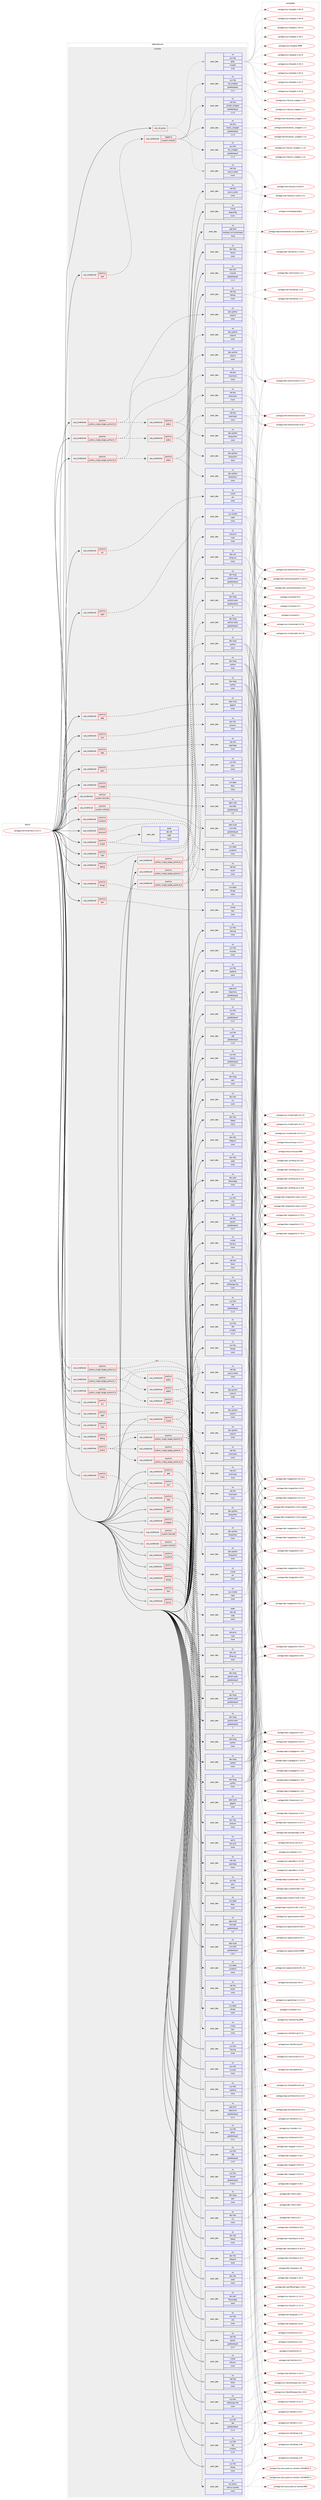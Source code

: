 digraph prolog {

# *************
# Graph options
# *************

newrank=true;
concentrate=true;
compound=true;
graph [rankdir=LR,fontname=Helvetica,fontsize=10,ranksep=1.5];#, ranksep=2.5, nodesep=0.2];
edge  [arrowhead=vee];
node  [fontname=Helvetica,fontsize=10];

# **********
# The ebuild
# **********

subgraph cluster_leftcol {
color=gray;
rank=same;
label=<<i>ebuild</i>>;
id [label="portage://net-fs/samba-4.12.9-r1", color=red, width=4, href="../net-fs/samba-4.12.9-r1.svg"];
}

# ****************
# The dependencies
# ****************

subgraph cluster_midcol {
color=gray;
label=<<i>dependencies</i>>;
subgraph cluster_compile {
fillcolor="#eeeeee";
style=filled;
label=<<i>compile</i>>;
subgraph any96 {
dependency11302 [label=<<TABLE BORDER="0" CELLBORDER="1" CELLSPACING="0" CELLPADDING="4"><TR><TD CELLPADDING="10">any_of_group</TD></TR></TABLE>>, shape=none, color=red];subgraph pack7881 {
dependency11303 [label=<<TABLE BORDER="0" CELLBORDER="1" CELLSPACING="0" CELLPADDING="4" WIDTH="220"><TR><TD ROWSPAN="6" CELLPADDING="30">pack_dep</TD></TR><TR><TD WIDTH="110">no</TD></TR><TR><TD>net-libs</TD></TR><TR><TD>rpcsvc-proto</TD></TR><TR><TD>none</TD></TR><TR><TD></TD></TR></TABLE>>, shape=none, color=blue];
}
dependency11302:e -> dependency11303:w [weight=20,style="dotted",arrowhead="oinv"];
subgraph pack7882 {
dependency11304 [label=<<TABLE BORDER="0" CELLBORDER="1" CELLSPACING="0" CELLPADDING="4" WIDTH="220"><TR><TD ROWSPAN="6" CELLPADDING="30">pack_dep</TD></TR><TR><TD WIDTH="110">no</TD></TR><TR><TD>sys-libs</TD></TR><TR><TD>glibc</TD></TR><TR><TD>smaller</TD></TR><TR><TD>2.26</TD></TR></TABLE>>, shape=none, color=blue];
}
dependency11302:e -> dependency11304:w [weight=20,style="dotted",arrowhead="oinv"];
}
id:e -> dependency11302:w [weight=20,style="solid",arrowhead="vee"];
subgraph cond3309 {
dependency11305 [label=<<TABLE BORDER="0" CELLBORDER="1" CELLSPACING="0" CELLPADDING="4"><TR><TD ROWSPAN="3" CELLPADDING="10">use_conditional</TD></TR><TR><TD>positive</TD></TR><TR><TD>acl</TD></TR></TABLE>>, shape=none, color=red];
subgraph pack7883 {
dependency11306 [label=<<TABLE BORDER="0" CELLBORDER="1" CELLSPACING="0" CELLPADDING="4" WIDTH="220"><TR><TD ROWSPAN="6" CELLPADDING="30">pack_dep</TD></TR><TR><TD WIDTH="110">no</TD></TR><TR><TD>virtual</TD></TR><TR><TD>acl</TD></TR><TR><TD>none</TD></TR><TR><TD></TD></TR></TABLE>>, shape=none, color=blue];
}
dependency11305:e -> dependency11306:w [weight=20,style="dashed",arrowhead="vee"];
}
id:e -> dependency11305:w [weight=20,style="solid",arrowhead="vee"];
subgraph cond3310 {
dependency11307 [label=<<TABLE BORDER="0" CELLBORDER="1" CELLSPACING="0" CELLPADDING="4"><TR><TD ROWSPAN="3" CELLPADDING="10">use_conditional</TD></TR><TR><TD>positive</TD></TR><TR><TD>ceph</TD></TR></TABLE>>, shape=none, color=red];
subgraph pack7884 {
dependency11308 [label=<<TABLE BORDER="0" CELLBORDER="1" CELLSPACING="0" CELLPADDING="4" WIDTH="220"><TR><TD ROWSPAN="6" CELLPADDING="30">pack_dep</TD></TR><TR><TD WIDTH="110">no</TD></TR><TR><TD>sys-cluster</TD></TR><TR><TD>ceph</TD></TR><TR><TD>none</TD></TR><TR><TD></TD></TR></TABLE>>, shape=none, color=blue];
}
dependency11307:e -> dependency11308:w [weight=20,style="dashed",arrowhead="vee"];
}
id:e -> dependency11307:w [weight=20,style="solid",arrowhead="vee"];
subgraph cond3311 {
dependency11309 [label=<<TABLE BORDER="0" CELLBORDER="1" CELLSPACING="0" CELLPADDING="4"><TR><TD ROWSPAN="3" CELLPADDING="10">use_conditional</TD></TR><TR><TD>positive</TD></TR><TR><TD>cluster</TD></TR></TABLE>>, shape=none, color=red];
subgraph pack7885 {
dependency11310 [label=<<TABLE BORDER="0" CELLBORDER="1" CELLSPACING="0" CELLPADDING="4" WIDTH="220"><TR><TD ROWSPAN="6" CELLPADDING="30">pack_dep</TD></TR><TR><TD WIDTH="110">no</TD></TR><TR><TD>net-libs</TD></TR><TR><TD>rpcsvc-proto</TD></TR><TR><TD>none</TD></TR><TR><TD></TD></TR></TABLE>>, shape=none, color=blue];
}
dependency11309:e -> dependency11310:w [weight=20,style="dashed",arrowhead="vee"];
subgraph pack7886 {
dependency11311 [label=<<TABLE BORDER="0" CELLBORDER="1" CELLSPACING="0" CELLPADDING="4" WIDTH="220"><TR><TD ROWSPAN="6" CELLPADDING="30">pack_dep</TD></TR><TR><TD WIDTH="110">weak</TD></TR><TR><TD>dev-db</TD></TR><TR><TD>ctdb</TD></TR><TR><TD>none</TD></TR><TR><TD></TD></TR></TABLE>>, shape=none, color=blue];
}
dependency11309:e -> dependency11311:w [weight=20,style="dashed",arrowhead="vee"];
}
id:e -> dependency11309:w [weight=20,style="solid",arrowhead="vee"];
subgraph cond3312 {
dependency11312 [label=<<TABLE BORDER="0" CELLBORDER="1" CELLSPACING="0" CELLPADDING="4"><TR><TD ROWSPAN="3" CELLPADDING="10">use_conditional</TD></TR><TR><TD>positive</TD></TR><TR><TD>cups</TD></TR></TABLE>>, shape=none, color=red];
subgraph pack7887 {
dependency11313 [label=<<TABLE BORDER="0" CELLBORDER="1" CELLSPACING="0" CELLPADDING="4" WIDTH="220"><TR><TD ROWSPAN="6" CELLPADDING="30">pack_dep</TD></TR><TR><TD WIDTH="110">no</TD></TR><TR><TD>net-print</TD></TR><TR><TD>cups</TD></TR><TR><TD>none</TD></TR><TR><TD></TD></TR></TABLE>>, shape=none, color=blue];
}
dependency11312:e -> dependency11313:w [weight=20,style="dashed",arrowhead="vee"];
}
id:e -> dependency11312:w [weight=20,style="solid",arrowhead="vee"];
subgraph cond3313 {
dependency11314 [label=<<TABLE BORDER="0" CELLBORDER="1" CELLSPACING="0" CELLPADDING="4"><TR><TD ROWSPAN="3" CELLPADDING="10">use_conditional</TD></TR><TR><TD>positive</TD></TR><TR><TD>debug</TD></TR></TABLE>>, shape=none, color=red];
subgraph pack7888 {
dependency11315 [label=<<TABLE BORDER="0" CELLBORDER="1" CELLSPACING="0" CELLPADDING="4" WIDTH="220"><TR><TD ROWSPAN="6" CELLPADDING="30">pack_dep</TD></TR><TR><TD WIDTH="110">no</TD></TR><TR><TD>dev-util</TD></TR><TR><TD>lttng-ust</TD></TR><TR><TD>none</TD></TR><TR><TD></TD></TR></TABLE>>, shape=none, color=blue];
}
dependency11314:e -> dependency11315:w [weight=20,style="dashed",arrowhead="vee"];
}
id:e -> dependency11314:w [weight=20,style="solid",arrowhead="vee"];
subgraph cond3314 {
dependency11316 [label=<<TABLE BORDER="0" CELLBORDER="1" CELLSPACING="0" CELLPADDING="4"><TR><TD ROWSPAN="3" CELLPADDING="10">use_conditional</TD></TR><TR><TD>positive</TD></TR><TR><TD>dmapi</TD></TR></TABLE>>, shape=none, color=red];
subgraph pack7889 {
dependency11317 [label=<<TABLE BORDER="0" CELLBORDER="1" CELLSPACING="0" CELLPADDING="4" WIDTH="220"><TR><TD ROWSPAN="6" CELLPADDING="30">pack_dep</TD></TR><TR><TD WIDTH="110">no</TD></TR><TR><TD>sys-apps</TD></TR><TR><TD>dmapi</TD></TR><TR><TD>none</TD></TR><TR><TD></TD></TR></TABLE>>, shape=none, color=blue];
}
dependency11316:e -> dependency11317:w [weight=20,style="dashed",arrowhead="vee"];
}
id:e -> dependency11316:w [weight=20,style="solid",arrowhead="vee"];
subgraph cond3315 {
dependency11318 [label=<<TABLE BORDER="0" CELLBORDER="1" CELLSPACING="0" CELLPADDING="4"><TR><TD ROWSPAN="3" CELLPADDING="10">use_conditional</TD></TR><TR><TD>positive</TD></TR><TR><TD>fam</TD></TR></TABLE>>, shape=none, color=red];
subgraph pack7890 {
dependency11319 [label=<<TABLE BORDER="0" CELLBORDER="1" CELLSPACING="0" CELLPADDING="4" WIDTH="220"><TR><TD ROWSPAN="6" CELLPADDING="30">pack_dep</TD></TR><TR><TD WIDTH="110">no</TD></TR><TR><TD>virtual</TD></TR><TR><TD>fam</TD></TR><TR><TD>none</TD></TR><TR><TD></TD></TR></TABLE>>, shape=none, color=blue];
}
dependency11318:e -> dependency11319:w [weight=20,style="dashed",arrowhead="vee"];
}
id:e -> dependency11318:w [weight=20,style="solid",arrowhead="vee"];
subgraph cond3316 {
dependency11320 [label=<<TABLE BORDER="0" CELLBORDER="1" CELLSPACING="0" CELLPADDING="4"><TR><TD ROWSPAN="3" CELLPADDING="10">use_conditional</TD></TR><TR><TD>positive</TD></TR><TR><TD>gpg</TD></TR></TABLE>>, shape=none, color=red];
subgraph pack7891 {
dependency11321 [label=<<TABLE BORDER="0" CELLBORDER="1" CELLSPACING="0" CELLPADDING="4" WIDTH="220"><TR><TD ROWSPAN="6" CELLPADDING="30">pack_dep</TD></TR><TR><TD WIDTH="110">no</TD></TR><TR><TD>app-crypt</TD></TR><TR><TD>gpgme</TD></TR><TR><TD>none</TD></TR><TR><TD></TD></TR></TABLE>>, shape=none, color=blue];
}
dependency11320:e -> dependency11321:w [weight=20,style="dashed",arrowhead="vee"];
}
id:e -> dependency11320:w [weight=20,style="solid",arrowhead="vee"];
subgraph cond3317 {
dependency11322 [label=<<TABLE BORDER="0" CELLBORDER="1" CELLSPACING="0" CELLPADDING="4"><TR><TD ROWSPAN="3" CELLPADDING="10">use_conditional</TD></TR><TR><TD>positive</TD></TR><TR><TD>json</TD></TR></TABLE>>, shape=none, color=red];
subgraph pack7892 {
dependency11323 [label=<<TABLE BORDER="0" CELLBORDER="1" CELLSPACING="0" CELLPADDING="4" WIDTH="220"><TR><TD ROWSPAN="6" CELLPADDING="30">pack_dep</TD></TR><TR><TD WIDTH="110">no</TD></TR><TR><TD>dev-libs</TD></TR><TR><TD>jansson</TD></TR><TR><TD>none</TD></TR><TR><TD></TD></TR></TABLE>>, shape=none, color=blue];
}
dependency11322:e -> dependency11323:w [weight=20,style="dashed",arrowhead="vee"];
}
id:e -> dependency11322:w [weight=20,style="solid",arrowhead="vee"];
subgraph cond3318 {
dependency11324 [label=<<TABLE BORDER="0" CELLBORDER="1" CELLSPACING="0" CELLPADDING="4"><TR><TD ROWSPAN="3" CELLPADDING="10">use_conditional</TD></TR><TR><TD>positive</TD></TR><TR><TD>ldap</TD></TR></TABLE>>, shape=none, color=red];
subgraph pack7893 {
dependency11325 [label=<<TABLE BORDER="0" CELLBORDER="1" CELLSPACING="0" CELLPADDING="4" WIDTH="220"><TR><TD ROWSPAN="6" CELLPADDING="30">pack_dep</TD></TR><TR><TD WIDTH="110">no</TD></TR><TR><TD>net-nds</TD></TR><TR><TD>openldap</TD></TR><TR><TD>none</TD></TR><TR><TD></TD></TR></TABLE>>, shape=none, color=blue];
}
dependency11324:e -> dependency11325:w [weight=20,style="dashed",arrowhead="vee"];
}
id:e -> dependency11324:w [weight=20,style="solid",arrowhead="vee"];
subgraph cond3319 {
dependency11326 [label=<<TABLE BORDER="0" CELLBORDER="1" CELLSPACING="0" CELLPADDING="4"><TR><TD ROWSPAN="3" CELLPADDING="10">use_conditional</TD></TR><TR><TD>positive</TD></TR><TR><TD>pam</TD></TR></TABLE>>, shape=none, color=red];
subgraph pack7894 {
dependency11327 [label=<<TABLE BORDER="0" CELLBORDER="1" CELLSPACING="0" CELLPADDING="4" WIDTH="220"><TR><TD ROWSPAN="6" CELLPADDING="30">pack_dep</TD></TR><TR><TD WIDTH="110">no</TD></TR><TR><TD>sys-libs</TD></TR><TR><TD>pam</TD></TR><TR><TD>none</TD></TR><TR><TD></TD></TR></TABLE>>, shape=none, color=blue];
}
dependency11326:e -> dependency11327:w [weight=20,style="dashed",arrowhead="vee"];
}
id:e -> dependency11326:w [weight=20,style="solid",arrowhead="vee"];
subgraph cond3320 {
dependency11328 [label=<<TABLE BORDER="0" CELLBORDER="1" CELLSPACING="0" CELLPADDING="4"><TR><TD ROWSPAN="3" CELLPADDING="10">use_conditional</TD></TR><TR><TD>positive</TD></TR><TR><TD>python_single_target_python3_6</TD></TR></TABLE>>, shape=none, color=red];
subgraph pack7895 {
dependency11329 [label=<<TABLE BORDER="0" CELLBORDER="1" CELLSPACING="0" CELLPADDING="4" WIDTH="220"><TR><TD ROWSPAN="6" CELLPADDING="30">pack_dep</TD></TR><TR><TD WIDTH="110">no</TD></TR><TR><TD>dev-lang</TD></TR><TR><TD>python</TD></TR><TR><TD>none</TD></TR><TR><TD></TD></TR></TABLE>>, shape=none, color=blue];
}
dependency11328:e -> dependency11329:w [weight=20,style="dashed",arrowhead="vee"];
subgraph pack7896 {
dependency11330 [label=<<TABLE BORDER="0" CELLBORDER="1" CELLSPACING="0" CELLPADDING="4" WIDTH="220"><TR><TD ROWSPAN="6" CELLPADDING="30">pack_dep</TD></TR><TR><TD WIDTH="110">no</TD></TR><TR><TD>dev-lang</TD></TR><TR><TD>python-exec</TD></TR><TR><TD>greaterequal</TD></TR><TR><TD>2</TD></TR></TABLE>>, shape=none, color=blue];
}
dependency11328:e -> dependency11330:w [weight=20,style="dashed",arrowhead="vee"];
}
id:e -> dependency11328:w [weight=20,style="solid",arrowhead="vee"];
subgraph cond3321 {
dependency11331 [label=<<TABLE BORDER="0" CELLBORDER="1" CELLSPACING="0" CELLPADDING="4"><TR><TD ROWSPAN="3" CELLPADDING="10">use_conditional</TD></TR><TR><TD>positive</TD></TR><TR><TD>python_single_target_python3_6</TD></TR></TABLE>>, shape=none, color=red];
subgraph pack7897 {
dependency11332 [label=<<TABLE BORDER="0" CELLBORDER="1" CELLSPACING="0" CELLPADDING="4" WIDTH="220"><TR><TD ROWSPAN="6" CELLPADDING="30">pack_dep</TD></TR><TR><TD WIDTH="110">no</TD></TR><TR><TD>dev-python</TD></TR><TR><TD>subunit</TD></TR><TR><TD>none</TD></TR><TR><TD></TD></TR></TABLE>>, shape=none, color=blue];
}
dependency11331:e -> dependency11332:w [weight=20,style="dashed",arrowhead="vee"];
subgraph cond3322 {
dependency11333 [label=<<TABLE BORDER="0" CELLBORDER="1" CELLSPACING="0" CELLPADDING="4"><TR><TD ROWSPAN="3" CELLPADDING="10">use_conditional</TD></TR><TR><TD>positive</TD></TR><TR><TD>addns</TD></TR></TABLE>>, shape=none, color=red];
subgraph pack7898 {
dependency11334 [label=<<TABLE BORDER="0" CELLBORDER="1" CELLSPACING="0" CELLPADDING="4" WIDTH="220"><TR><TD ROWSPAN="6" CELLPADDING="30">pack_dep</TD></TR><TR><TD WIDTH="110">no</TD></TR><TR><TD>net-dns</TD></TR><TR><TD>bind-tools</TD></TR><TR><TD>none</TD></TR><TR><TD></TD></TR></TABLE>>, shape=none, color=blue];
}
dependency11333:e -> dependency11334:w [weight=20,style="dashed",arrowhead="vee"];
subgraph pack7899 {
dependency11335 [label=<<TABLE BORDER="0" CELLBORDER="1" CELLSPACING="0" CELLPADDING="4" WIDTH="220"><TR><TD ROWSPAN="6" CELLPADDING="30">pack_dep</TD></TR><TR><TD WIDTH="110">no</TD></TR><TR><TD>dev-python</TD></TR><TR><TD>dnspython</TD></TR><TR><TD>none</TD></TR><TR><TD></TD></TR></TABLE>>, shape=none, color=blue];
}
dependency11333:e -> dependency11335:w [weight=20,style="dashed",arrowhead="vee"];
}
dependency11331:e -> dependency11333:w [weight=20,style="dashed",arrowhead="vee"];
}
id:e -> dependency11331:w [weight=20,style="solid",arrowhead="vee"];
subgraph cond3323 {
dependency11336 [label=<<TABLE BORDER="0" CELLBORDER="1" CELLSPACING="0" CELLPADDING="4"><TR><TD ROWSPAN="3" CELLPADDING="10">use_conditional</TD></TR><TR><TD>positive</TD></TR><TR><TD>python_single_target_python3_7</TD></TR></TABLE>>, shape=none, color=red];
subgraph pack7900 {
dependency11337 [label=<<TABLE BORDER="0" CELLBORDER="1" CELLSPACING="0" CELLPADDING="4" WIDTH="220"><TR><TD ROWSPAN="6" CELLPADDING="30">pack_dep</TD></TR><TR><TD WIDTH="110">no</TD></TR><TR><TD>dev-lang</TD></TR><TR><TD>python</TD></TR><TR><TD>none</TD></TR><TR><TD></TD></TR></TABLE>>, shape=none, color=blue];
}
dependency11336:e -> dependency11337:w [weight=20,style="dashed",arrowhead="vee"];
subgraph pack7901 {
dependency11338 [label=<<TABLE BORDER="0" CELLBORDER="1" CELLSPACING="0" CELLPADDING="4" WIDTH="220"><TR><TD ROWSPAN="6" CELLPADDING="30">pack_dep</TD></TR><TR><TD WIDTH="110">no</TD></TR><TR><TD>dev-lang</TD></TR><TR><TD>python-exec</TD></TR><TR><TD>greaterequal</TD></TR><TR><TD>2</TD></TR></TABLE>>, shape=none, color=blue];
}
dependency11336:e -> dependency11338:w [weight=20,style="dashed",arrowhead="vee"];
}
id:e -> dependency11336:w [weight=20,style="solid",arrowhead="vee"];
subgraph cond3324 {
dependency11339 [label=<<TABLE BORDER="0" CELLBORDER="1" CELLSPACING="0" CELLPADDING="4"><TR><TD ROWSPAN="3" CELLPADDING="10">use_conditional</TD></TR><TR><TD>positive</TD></TR><TR><TD>python_single_target_python3_7</TD></TR></TABLE>>, shape=none, color=red];
subgraph pack7902 {
dependency11340 [label=<<TABLE BORDER="0" CELLBORDER="1" CELLSPACING="0" CELLPADDING="4" WIDTH="220"><TR><TD ROWSPAN="6" CELLPADDING="30">pack_dep</TD></TR><TR><TD WIDTH="110">no</TD></TR><TR><TD>dev-python</TD></TR><TR><TD>subunit</TD></TR><TR><TD>none</TD></TR><TR><TD></TD></TR></TABLE>>, shape=none, color=blue];
}
dependency11339:e -> dependency11340:w [weight=20,style="dashed",arrowhead="vee"];
subgraph cond3325 {
dependency11341 [label=<<TABLE BORDER="0" CELLBORDER="1" CELLSPACING="0" CELLPADDING="4"><TR><TD ROWSPAN="3" CELLPADDING="10">use_conditional</TD></TR><TR><TD>positive</TD></TR><TR><TD>addns</TD></TR></TABLE>>, shape=none, color=red];
subgraph pack7903 {
dependency11342 [label=<<TABLE BORDER="0" CELLBORDER="1" CELLSPACING="0" CELLPADDING="4" WIDTH="220"><TR><TD ROWSPAN="6" CELLPADDING="30">pack_dep</TD></TR><TR><TD WIDTH="110">no</TD></TR><TR><TD>net-dns</TD></TR><TR><TD>bind-tools</TD></TR><TR><TD>none</TD></TR><TR><TD></TD></TR></TABLE>>, shape=none, color=blue];
}
dependency11341:e -> dependency11342:w [weight=20,style="dashed",arrowhead="vee"];
subgraph pack7904 {
dependency11343 [label=<<TABLE BORDER="0" CELLBORDER="1" CELLSPACING="0" CELLPADDING="4" WIDTH="220"><TR><TD ROWSPAN="6" CELLPADDING="30">pack_dep</TD></TR><TR><TD WIDTH="110">no</TD></TR><TR><TD>dev-python</TD></TR><TR><TD>dnspython</TD></TR><TR><TD>none</TD></TR><TR><TD></TD></TR></TABLE>>, shape=none, color=blue];
}
dependency11341:e -> dependency11343:w [weight=20,style="dashed",arrowhead="vee"];
}
dependency11339:e -> dependency11341:w [weight=20,style="dashed",arrowhead="vee"];
}
id:e -> dependency11339:w [weight=20,style="solid",arrowhead="vee"];
subgraph cond3326 {
dependency11344 [label=<<TABLE BORDER="0" CELLBORDER="1" CELLSPACING="0" CELLPADDING="4"><TR><TD ROWSPAN="3" CELLPADDING="10">use_conditional</TD></TR><TR><TD>positive</TD></TR><TR><TD>python_single_target_python3_8</TD></TR></TABLE>>, shape=none, color=red];
subgraph pack7905 {
dependency11345 [label=<<TABLE BORDER="0" CELLBORDER="1" CELLSPACING="0" CELLPADDING="4" WIDTH="220"><TR><TD ROWSPAN="6" CELLPADDING="30">pack_dep</TD></TR><TR><TD WIDTH="110">no</TD></TR><TR><TD>dev-lang</TD></TR><TR><TD>python</TD></TR><TR><TD>none</TD></TR><TR><TD></TD></TR></TABLE>>, shape=none, color=blue];
}
dependency11344:e -> dependency11345:w [weight=20,style="dashed",arrowhead="vee"];
subgraph pack7906 {
dependency11346 [label=<<TABLE BORDER="0" CELLBORDER="1" CELLSPACING="0" CELLPADDING="4" WIDTH="220"><TR><TD ROWSPAN="6" CELLPADDING="30">pack_dep</TD></TR><TR><TD WIDTH="110">no</TD></TR><TR><TD>dev-lang</TD></TR><TR><TD>python-exec</TD></TR><TR><TD>greaterequal</TD></TR><TR><TD>2</TD></TR></TABLE>>, shape=none, color=blue];
}
dependency11344:e -> dependency11346:w [weight=20,style="dashed",arrowhead="vee"];
}
id:e -> dependency11344:w [weight=20,style="solid",arrowhead="vee"];
subgraph cond3327 {
dependency11347 [label=<<TABLE BORDER="0" CELLBORDER="1" CELLSPACING="0" CELLPADDING="4"><TR><TD ROWSPAN="3" CELLPADDING="10">use_conditional</TD></TR><TR><TD>positive</TD></TR><TR><TD>python_single_target_python3_8</TD></TR></TABLE>>, shape=none, color=red];
subgraph pack7907 {
dependency11348 [label=<<TABLE BORDER="0" CELLBORDER="1" CELLSPACING="0" CELLPADDING="4" WIDTH="220"><TR><TD ROWSPAN="6" CELLPADDING="30">pack_dep</TD></TR><TR><TD WIDTH="110">no</TD></TR><TR><TD>dev-python</TD></TR><TR><TD>subunit</TD></TR><TR><TD>none</TD></TR><TR><TD></TD></TR></TABLE>>, shape=none, color=blue];
}
dependency11347:e -> dependency11348:w [weight=20,style="dashed",arrowhead="vee"];
subgraph cond3328 {
dependency11349 [label=<<TABLE BORDER="0" CELLBORDER="1" CELLSPACING="0" CELLPADDING="4"><TR><TD ROWSPAN="3" CELLPADDING="10">use_conditional</TD></TR><TR><TD>positive</TD></TR><TR><TD>addns</TD></TR></TABLE>>, shape=none, color=red];
subgraph pack7908 {
dependency11350 [label=<<TABLE BORDER="0" CELLBORDER="1" CELLSPACING="0" CELLPADDING="4" WIDTH="220"><TR><TD ROWSPAN="6" CELLPADDING="30">pack_dep</TD></TR><TR><TD WIDTH="110">no</TD></TR><TR><TD>net-dns</TD></TR><TR><TD>bind-tools</TD></TR><TR><TD>none</TD></TR><TR><TD></TD></TR></TABLE>>, shape=none, color=blue];
}
dependency11349:e -> dependency11350:w [weight=20,style="dashed",arrowhead="vee"];
subgraph pack7909 {
dependency11351 [label=<<TABLE BORDER="0" CELLBORDER="1" CELLSPACING="0" CELLPADDING="4" WIDTH="220"><TR><TD ROWSPAN="6" CELLPADDING="30">pack_dep</TD></TR><TR><TD WIDTH="110">no</TD></TR><TR><TD>dev-python</TD></TR><TR><TD>dnspython</TD></TR><TR><TD>none</TD></TR><TR><TD></TD></TR></TABLE>>, shape=none, color=blue];
}
dependency11349:e -> dependency11351:w [weight=20,style="dashed",arrowhead="vee"];
}
dependency11347:e -> dependency11349:w [weight=20,style="dashed",arrowhead="vee"];
}
id:e -> dependency11347:w [weight=20,style="solid",arrowhead="vee"];
subgraph cond3329 {
dependency11352 [label=<<TABLE BORDER="0" CELLBORDER="1" CELLSPACING="0" CELLPADDING="4"><TR><TD ROWSPAN="3" CELLPADDING="10">use_conditional</TD></TR><TR><TD>positive</TD></TR><TR><TD>snapper</TD></TR></TABLE>>, shape=none, color=red];
subgraph pack7910 {
dependency11353 [label=<<TABLE BORDER="0" CELLBORDER="1" CELLSPACING="0" CELLPADDING="4" WIDTH="220"><TR><TD ROWSPAN="6" CELLPADDING="30">pack_dep</TD></TR><TR><TD WIDTH="110">no</TD></TR><TR><TD>sys-apps</TD></TR><TR><TD>dbus</TD></TR><TR><TD>none</TD></TR><TR><TD></TD></TR></TABLE>>, shape=none, color=blue];
}
dependency11352:e -> dependency11353:w [weight=20,style="dashed",arrowhead="vee"];
}
id:e -> dependency11352:w [weight=20,style="solid",arrowhead="vee"];
subgraph cond3330 {
dependency11354 [label=<<TABLE BORDER="0" CELLBORDER="1" CELLSPACING="0" CELLPADDING="4"><TR><TD ROWSPAN="3" CELLPADDING="10">use_conditional</TD></TR><TR><TD>positive</TD></TR><TR><TD>system-heimdal</TD></TR></TABLE>>, shape=none, color=red];
subgraph pack7911 {
dependency11355 [label=<<TABLE BORDER="0" CELLBORDER="1" CELLSPACING="0" CELLPADDING="4" WIDTH="220"><TR><TD ROWSPAN="6" CELLPADDING="30">pack_dep</TD></TR><TR><TD WIDTH="110">no</TD></TR><TR><TD>app-crypt</TD></TR><TR><TD>heimdal</TD></TR><TR><TD>greaterequal</TD></TR><TR><TD>1.5</TD></TR></TABLE>>, shape=none, color=blue];
}
dependency11354:e -> dependency11355:w [weight=20,style="dashed",arrowhead="vee"];
}
id:e -> dependency11354:w [weight=20,style="solid",arrowhead="vee"];
subgraph cond3331 {
dependency11356 [label=<<TABLE BORDER="0" CELLBORDER="1" CELLSPACING="0" CELLPADDING="4"><TR><TD ROWSPAN="3" CELLPADDING="10">use_conditional</TD></TR><TR><TD>positive</TD></TR><TR><TD>system-mitkrb5</TD></TR></TABLE>>, shape=none, color=red];
subgraph pack7912 {
dependency11357 [label=<<TABLE BORDER="0" CELLBORDER="1" CELLSPACING="0" CELLPADDING="4" WIDTH="220"><TR><TD ROWSPAN="6" CELLPADDING="30">pack_dep</TD></TR><TR><TD WIDTH="110">no</TD></TR><TR><TD>app-crypt</TD></TR><TR><TD>mit-krb5</TD></TR><TR><TD>greaterequal</TD></TR><TR><TD>1.15.1</TD></TR></TABLE>>, shape=none, color=blue];
}
dependency11356:e -> dependency11357:w [weight=20,style="dashed",arrowhead="vee"];
}
id:e -> dependency11356:w [weight=20,style="solid",arrowhead="vee"];
subgraph cond3332 {
dependency11358 [label=<<TABLE BORDER="0" CELLBORDER="1" CELLSPACING="0" CELLPADDING="4"><TR><TD ROWSPAN="3" CELLPADDING="10">use_conditional</TD></TR><TR><TD>positive</TD></TR><TR><TD>systemd</TD></TR></TABLE>>, shape=none, color=red];
subgraph pack7913 {
dependency11359 [label=<<TABLE BORDER="0" CELLBORDER="1" CELLSPACING="0" CELLPADDING="4" WIDTH="220"><TR><TD ROWSPAN="6" CELLPADDING="30">pack_dep</TD></TR><TR><TD WIDTH="110">no</TD></TR><TR><TD>sys-apps</TD></TR><TR><TD>systemd</TD></TR><TR><TD>none</TD></TR><TR><TD></TD></TR></TABLE>>, shape=none, color=blue];
}
dependency11358:e -> dependency11359:w [weight=20,style="dashed",arrowhead="vee"];
}
id:e -> dependency11358:w [weight=20,style="solid",arrowhead="vee"];
subgraph cond3333 {
dependency11360 [label=<<TABLE BORDER="0" CELLBORDER="1" CELLSPACING="0" CELLPADDING="4"><TR><TD ROWSPAN="3" CELLPADDING="10">use_conditional</TD></TR><TR><TD>positive</TD></TR><TR><TD>test</TD></TR></TABLE>>, shape=none, color=red];
subgraph cond3334 {
dependency11361 [label=<<TABLE BORDER="0" CELLBORDER="1" CELLSPACING="0" CELLPADDING="4"><TR><TD ROWSPAN="3" CELLPADDING="10">use_conditional</TD></TR><TR><TD>negative</TD></TR><TR><TD>system-mitkrb5</TD></TR></TABLE>>, shape=none, color=red];
subgraph pack7914 {
dependency11362 [label=<<TABLE BORDER="0" CELLBORDER="1" CELLSPACING="0" CELLPADDING="4" WIDTH="220"><TR><TD ROWSPAN="6" CELLPADDING="30">pack_dep</TD></TR><TR><TD WIDTH="110">no</TD></TR><TR><TD>sys-libs</TD></TR><TR><TD>nss_wrapper</TD></TR><TR><TD>greaterequal</TD></TR><TR><TD>1.1.3</TD></TR></TABLE>>, shape=none, color=blue];
}
dependency11361:e -> dependency11362:w [weight=20,style="dashed",arrowhead="vee"];
subgraph pack7915 {
dependency11363 [label=<<TABLE BORDER="0" CELLBORDER="1" CELLSPACING="0" CELLPADDING="4" WIDTH="220"><TR><TD ROWSPAN="6" CELLPADDING="30">pack_dep</TD></TR><TR><TD WIDTH="110">no</TD></TR><TR><TD>net-dns</TD></TR><TR><TD>resolv_wrapper</TD></TR><TR><TD>greaterequal</TD></TR><TR><TD>1.1.4</TD></TR></TABLE>>, shape=none, color=blue];
}
dependency11361:e -> dependency11363:w [weight=20,style="dashed",arrowhead="vee"];
subgraph pack7916 {
dependency11364 [label=<<TABLE BORDER="0" CELLBORDER="1" CELLSPACING="0" CELLPADDING="4" WIDTH="220"><TR><TD ROWSPAN="6" CELLPADDING="30">pack_dep</TD></TR><TR><TD WIDTH="110">no</TD></TR><TR><TD>net-libs</TD></TR><TR><TD>socket_wrapper</TD></TR><TR><TD>greaterequal</TD></TR><TR><TD>1.1.9</TD></TR></TABLE>>, shape=none, color=blue];
}
dependency11361:e -> dependency11364:w [weight=20,style="dashed",arrowhead="vee"];
subgraph pack7917 {
dependency11365 [label=<<TABLE BORDER="0" CELLBORDER="1" CELLSPACING="0" CELLPADDING="4" WIDTH="220"><TR><TD ROWSPAN="6" CELLPADDING="30">pack_dep</TD></TR><TR><TD WIDTH="110">no</TD></TR><TR><TD>sys-libs</TD></TR><TR><TD>uid_wrapper</TD></TR><TR><TD>greaterequal</TD></TR><TR><TD>1.2.1</TD></TR></TABLE>>, shape=none, color=blue];
}
dependency11361:e -> dependency11365:w [weight=20,style="dashed",arrowhead="vee"];
}
dependency11360:e -> dependency11361:w [weight=20,style="dashed",arrowhead="vee"];
}
id:e -> dependency11360:w [weight=20,style="solid",arrowhead="vee"];
subgraph cond3335 {
dependency11366 [label=<<TABLE BORDER="0" CELLBORDER="1" CELLSPACING="0" CELLPADDING="4"><TR><TD ROWSPAN="3" CELLPADDING="10">use_conditional</TD></TR><TR><TD>positive</TD></TR><TR><TD>zeroconf</TD></TR></TABLE>>, shape=none, color=red];
subgraph pack7918 {
dependency11367 [label=<<TABLE BORDER="0" CELLBORDER="1" CELLSPACING="0" CELLPADDING="4" WIDTH="220"><TR><TD ROWSPAN="6" CELLPADDING="30">pack_dep</TD></TR><TR><TD WIDTH="110">no</TD></TR><TR><TD>net-dns</TD></TR><TR><TD>avahi</TD></TR><TR><TD>none</TD></TR><TR><TD></TD></TR></TABLE>>, shape=none, color=blue];
}
dependency11366:e -> dependency11367:w [weight=20,style="dashed",arrowhead="vee"];
}
id:e -> dependency11366:w [weight=20,style="solid",arrowhead="vee"];
subgraph pack7919 {
dependency11368 [label=<<TABLE BORDER="0" CELLBORDER="1" CELLSPACING="0" CELLPADDING="4" WIDTH="220"><TR><TD ROWSPAN="6" CELLPADDING="30">pack_dep</TD></TR><TR><TD WIDTH="110">no</TD></TR><TR><TD>app-arch</TD></TR><TR><TD>libarchive</TD></TR><TR><TD>greaterequal</TD></TR><TR><TD>3.1.2</TD></TR></TABLE>>, shape=none, color=blue];
}
id:e -> dependency11368:w [weight=20,style="solid",arrowhead="vee"];
subgraph pack7920 {
dependency11369 [label=<<TABLE BORDER="0" CELLBORDER="1" CELLSPACING="0" CELLPADDING="4" WIDTH="220"><TR><TD ROWSPAN="6" CELLPADDING="30">pack_dep</TD></TR><TR><TD WIDTH="110">no</TD></TR><TR><TD>app-text</TD></TR><TR><TD>docbook-xsl-stylesheets</TD></TR><TR><TD>none</TD></TR><TR><TD></TD></TR></TABLE>>, shape=none, color=blue];
}
id:e -> dependency11369:w [weight=20,style="solid",arrowhead="vee"];
subgraph pack7921 {
dependency11370 [label=<<TABLE BORDER="0" CELLBORDER="1" CELLSPACING="0" CELLPADDING="4" WIDTH="220"><TR><TD ROWSPAN="6" CELLPADDING="30">pack_dep</TD></TR><TR><TD WIDTH="110">no</TD></TR><TR><TD>dev-lang</TD></TR><TR><TD>perl</TD></TR><TR><TD>none</TD></TR><TR><TD></TD></TR></TABLE>>, shape=none, color=blue];
}
id:e -> dependency11370:w [weight=20,style="solid",arrowhead="vee"];
subgraph pack7922 {
dependency11371 [label=<<TABLE BORDER="0" CELLBORDER="1" CELLSPACING="0" CELLPADDING="4" WIDTH="220"><TR><TD ROWSPAN="6" CELLPADDING="30">pack_dep</TD></TR><TR><TD WIDTH="110">no</TD></TR><TR><TD>dev-libs</TD></TR><TR><TD>icu</TD></TR><TR><TD>none</TD></TR><TR><TD></TD></TR></TABLE>>, shape=none, color=blue];
}
id:e -> dependency11371:w [weight=20,style="solid",arrowhead="vee"];
subgraph pack7923 {
dependency11372 [label=<<TABLE BORDER="0" CELLBORDER="1" CELLSPACING="0" CELLPADDING="4" WIDTH="220"><TR><TD ROWSPAN="6" CELLPADDING="30">pack_dep</TD></TR><TR><TD WIDTH="110">no</TD></TR><TR><TD>dev-libs</TD></TR><TR><TD>libbsd</TD></TR><TR><TD>none</TD></TR><TR><TD></TD></TR></TABLE>>, shape=none, color=blue];
}
id:e -> dependency11372:w [weight=20,style="solid",arrowhead="vee"];
subgraph pack7924 {
dependency11373 [label=<<TABLE BORDER="0" CELLBORDER="1" CELLSPACING="0" CELLPADDING="4" WIDTH="220"><TR><TD ROWSPAN="6" CELLPADDING="30">pack_dep</TD></TR><TR><TD WIDTH="110">no</TD></TR><TR><TD>dev-libs</TD></TR><TR><TD>libtasn1</TD></TR><TR><TD>none</TD></TR><TR><TD></TD></TR></TABLE>>, shape=none, color=blue];
}
id:e -> dependency11373:w [weight=20,style="solid",arrowhead="vee"];
subgraph pack7925 {
dependency11374 [label=<<TABLE BORDER="0" CELLBORDER="1" CELLSPACING="0" CELLPADDING="4" WIDTH="220"><TR><TD ROWSPAN="6" CELLPADDING="30">pack_dep</TD></TR><TR><TD WIDTH="110">no</TD></TR><TR><TD>dev-libs</TD></TR><TR><TD>libxslt</TD></TR><TR><TD>none</TD></TR><TR><TD></TD></TR></TABLE>>, shape=none, color=blue];
}
id:e -> dependency11374:w [weight=20,style="solid",arrowhead="vee"];
subgraph pack7926 {
dependency11375 [label=<<TABLE BORDER="0" CELLBORDER="1" CELLSPACING="0" CELLPADDING="4" WIDTH="220"><TR><TD ROWSPAN="6" CELLPADDING="30">pack_dep</TD></TR><TR><TD WIDTH="110">no</TD></TR><TR><TD>dev-libs</TD></TR><TR><TD>popt</TD></TR><TR><TD>none</TD></TR><TR><TD></TD></TR></TABLE>>, shape=none, color=blue];
}
id:e -> dependency11375:w [weight=20,style="solid",arrowhead="vee"];
subgraph pack7927 {
dependency11376 [label=<<TABLE BORDER="0" CELLBORDER="1" CELLSPACING="0" CELLPADDING="4" WIDTH="220"><TR><TD ROWSPAN="6" CELLPADDING="30">pack_dep</TD></TR><TR><TD WIDTH="110">no</TD></TR><TR><TD>dev-perl</TD></TR><TR><TD>Parse-Yapp</TD></TR><TR><TD>none</TD></TR><TR><TD></TD></TR></TABLE>>, shape=none, color=blue];
}
id:e -> dependency11376:w [weight=20,style="solid",arrowhead="vee"];
subgraph pack7928 {
dependency11377 [label=<<TABLE BORDER="0" CELLBORDER="1" CELLSPACING="0" CELLPADDING="4" WIDTH="220"><TR><TD ROWSPAN="6" CELLPADDING="30">pack_dep</TD></TR><TR><TD WIDTH="110">no</TD></TR><TR><TD>dev-util</TD></TR><TR><TD>cmocka</TD></TR><TR><TD>greaterequal</TD></TR><TR><TD>1.1.3</TD></TR></TABLE>>, shape=none, color=blue];
}
id:e -> dependency11377:w [weight=20,style="solid",arrowhead="vee"];
subgraph pack7929 {
dependency11378 [label=<<TABLE BORDER="0" CELLBORDER="1" CELLSPACING="0" CELLPADDING="4" WIDTH="220"><TR><TD ROWSPAN="6" CELLPADDING="30">pack_dep</TD></TR><TR><TD WIDTH="110">no</TD></TR><TR><TD>net-libs</TD></TR><TR><TD>gnutls</TD></TR><TR><TD>greaterequal</TD></TR><TR><TD>3.4.7</TD></TR></TABLE>>, shape=none, color=blue];
}
id:e -> dependency11378:w [weight=20,style="solid",arrowhead="vee"];
subgraph pack7930 {
dependency11379 [label=<<TABLE BORDER="0" CELLBORDER="1" CELLSPACING="0" CELLPADDING="4" WIDTH="220"><TR><TD ROWSPAN="6" CELLPADDING="30">pack_dep</TD></TR><TR><TD WIDTH="110">no</TD></TR><TR><TD>net-libs</TD></TR><TR><TD>libnsl</TD></TR><TR><TD>none</TD></TR><TR><TD></TD></TR></TABLE>>, shape=none, color=blue];
}
id:e -> dependency11379:w [weight=20,style="solid",arrowhead="vee"];
subgraph pack7931 {
dependency11380 [label=<<TABLE BORDER="0" CELLBORDER="1" CELLSPACING="0" CELLPADDING="4" WIDTH="220"><TR><TD ROWSPAN="6" CELLPADDING="30">pack_dep</TD></TR><TR><TD WIDTH="110">no</TD></TR><TR><TD>net-libs</TD></TR><TR><TD>libtirpc</TD></TR><TR><TD>none</TD></TR><TR><TD></TD></TR></TABLE>>, shape=none, color=blue];
}
id:e -> dependency11380:w [weight=20,style="solid",arrowhead="vee"];
subgraph pack7932 {
dependency11381 [label=<<TABLE BORDER="0" CELLBORDER="1" CELLSPACING="0" CELLPADDING="4" WIDTH="220"><TR><TD ROWSPAN="6" CELLPADDING="30">pack_dep</TD></TR><TR><TD WIDTH="110">no</TD></TR><TR><TD>sys-libs</TD></TR><TR><TD>e2fsprogs-libs</TD></TR><TR><TD>none</TD></TR><TR><TD></TD></TR></TABLE>>, shape=none, color=blue];
}
id:e -> dependency11381:w [weight=20,style="solid",arrowhead="vee"];
subgraph pack7933 {
dependency11382 [label=<<TABLE BORDER="0" CELLBORDER="1" CELLSPACING="0" CELLPADDING="4" WIDTH="220"><TR><TD ROWSPAN="6" CELLPADDING="30">pack_dep</TD></TR><TR><TD WIDTH="110">no</TD></TR><TR><TD>sys-libs</TD></TR><TR><TD>ldb</TD></TR><TR><TD>greaterequal</TD></TR><TR><TD>2.1.4</TD></TR></TABLE>>, shape=none, color=blue];
}
id:e -> dependency11382:w [weight=20,style="solid",arrowhead="vee"];
subgraph pack7934 {
dependency11383 [label=<<TABLE BORDER="0" CELLBORDER="1" CELLSPACING="0" CELLPADDING="4" WIDTH="220"><TR><TD ROWSPAN="6" CELLPADDING="30">pack_dep</TD></TR><TR><TD WIDTH="110">no</TD></TR><TR><TD>sys-libs</TD></TR><TR><TD>ldb</TD></TR><TR><TD>smaller</TD></TR><TR><TD>2.2.0</TD></TR></TABLE>>, shape=none, color=blue];
}
id:e -> dependency11383:w [weight=20,style="solid",arrowhead="vee"];
subgraph pack7935 {
dependency11384 [label=<<TABLE BORDER="0" CELLBORDER="1" CELLSPACING="0" CELLPADDING="4" WIDTH="220"><TR><TD ROWSPAN="6" CELLPADDING="30">pack_dep</TD></TR><TR><TD WIDTH="110">no</TD></TR><TR><TD>sys-libs</TD></TR><TR><TD>libcap</TD></TR><TR><TD>none</TD></TR><TR><TD></TD></TR></TABLE>>, shape=none, color=blue];
}
id:e -> dependency11384:w [weight=20,style="solid",arrowhead="vee"];
subgraph pack7936 {
dependency11385 [label=<<TABLE BORDER="0" CELLBORDER="1" CELLSPACING="0" CELLPADDING="4" WIDTH="220"><TR><TD ROWSPAN="6" CELLPADDING="30">pack_dep</TD></TR><TR><TD WIDTH="110">no</TD></TR><TR><TD>sys-libs</TD></TR><TR><TD>liburing</TD></TR><TR><TD>none</TD></TR><TR><TD></TD></TR></TABLE>>, shape=none, color=blue];
}
id:e -> dependency11385:w [weight=20,style="solid",arrowhead="vee"];
subgraph pack7937 {
dependency11386 [label=<<TABLE BORDER="0" CELLBORDER="1" CELLSPACING="0" CELLPADDING="4" WIDTH="220"><TR><TD ROWSPAN="6" CELLPADDING="30">pack_dep</TD></TR><TR><TD WIDTH="110">no</TD></TR><TR><TD>sys-libs</TD></TR><TR><TD>ncurses</TD></TR><TR><TD>none</TD></TR><TR><TD></TD></TR></TABLE>>, shape=none, color=blue];
}
id:e -> dependency11386:w [weight=20,style="solid",arrowhead="vee"];
subgraph pack7938 {
dependency11387 [label=<<TABLE BORDER="0" CELLBORDER="1" CELLSPACING="0" CELLPADDING="4" WIDTH="220"><TR><TD ROWSPAN="6" CELLPADDING="30">pack_dep</TD></TR><TR><TD WIDTH="110">no</TD></TR><TR><TD>sys-libs</TD></TR><TR><TD>readline</TD></TR><TR><TD>none</TD></TR><TR><TD></TD></TR></TABLE>>, shape=none, color=blue];
}
id:e -> dependency11387:w [weight=20,style="solid",arrowhead="vee"];
subgraph pack7939 {
dependency11388 [label=<<TABLE BORDER="0" CELLBORDER="1" CELLSPACING="0" CELLPADDING="4" WIDTH="220"><TR><TD ROWSPAN="6" CELLPADDING="30">pack_dep</TD></TR><TR><TD WIDTH="110">no</TD></TR><TR><TD>sys-libs</TD></TR><TR><TD>talloc</TD></TR><TR><TD>greaterequal</TD></TR><TR><TD>2.3.1</TD></TR></TABLE>>, shape=none, color=blue];
}
id:e -> dependency11388:w [weight=20,style="solid",arrowhead="vee"];
subgraph pack7940 {
dependency11389 [label=<<TABLE BORDER="0" CELLBORDER="1" CELLSPACING="0" CELLPADDING="4" WIDTH="220"><TR><TD ROWSPAN="6" CELLPADDING="30">pack_dep</TD></TR><TR><TD WIDTH="110">no</TD></TR><TR><TD>sys-libs</TD></TR><TR><TD>tdb</TD></TR><TR><TD>greaterequal</TD></TR><TR><TD>1.4.3</TD></TR></TABLE>>, shape=none, color=blue];
}
id:e -> dependency11389:w [weight=20,style="solid",arrowhead="vee"];
subgraph pack7941 {
dependency11390 [label=<<TABLE BORDER="0" CELLBORDER="1" CELLSPACING="0" CELLPADDING="4" WIDTH="220"><TR><TD ROWSPAN="6" CELLPADDING="30">pack_dep</TD></TR><TR><TD WIDTH="110">no</TD></TR><TR><TD>sys-libs</TD></TR><TR><TD>tevent</TD></TR><TR><TD>greaterequal</TD></TR><TR><TD>0.10.2</TD></TR></TABLE>>, shape=none, color=blue];
}
id:e -> dependency11390:w [weight=20,style="solid",arrowhead="vee"];
subgraph pack7942 {
dependency11391 [label=<<TABLE BORDER="0" CELLBORDER="1" CELLSPACING="0" CELLPADDING="4" WIDTH="220"><TR><TD ROWSPAN="6" CELLPADDING="30">pack_dep</TD></TR><TR><TD WIDTH="110">no</TD></TR><TR><TD>sys-libs</TD></TR><TR><TD>zlib</TD></TR><TR><TD>none</TD></TR><TR><TD></TD></TR></TABLE>>, shape=none, color=blue];
}
id:e -> dependency11391:w [weight=20,style="solid",arrowhead="vee"];
subgraph pack7943 {
dependency11392 [label=<<TABLE BORDER="0" CELLBORDER="1" CELLSPACING="0" CELLPADDING="4" WIDTH="220"><TR><TD ROWSPAN="6" CELLPADDING="30">pack_dep</TD></TR><TR><TD WIDTH="110">no</TD></TR><TR><TD>virtual</TD></TR><TR><TD>libiconv</TD></TR><TR><TD>none</TD></TR><TR><TD></TD></TR></TABLE>>, shape=none, color=blue];
}
id:e -> dependency11392:w [weight=20,style="solid",arrowhead="vee"];
subgraph pack7944 {
dependency11393 [label=<<TABLE BORDER="0" CELLBORDER="1" CELLSPACING="0" CELLPADDING="4" WIDTH="220"><TR><TD ROWSPAN="6" CELLPADDING="30">pack_dep</TD></TR><TR><TD WIDTH="110">no</TD></TR><TR><TD>virtual</TD></TR><TR><TD>pkgconfig</TD></TR><TR><TD>none</TD></TR><TR><TD></TD></TR></TABLE>>, shape=none, color=blue];
}
id:e -> dependency11393:w [weight=20,style="solid",arrowhead="vee"];
}
subgraph cluster_compileandrun {
fillcolor="#eeeeee";
style=filled;
label=<<i>compile and run</i>>;
}
subgraph cluster_run {
fillcolor="#eeeeee";
style=filled;
label=<<i>run</i>>;
subgraph cond3336 {
dependency11394 [label=<<TABLE BORDER="0" CELLBORDER="1" CELLSPACING="0" CELLPADDING="4"><TR><TD ROWSPAN="3" CELLPADDING="10">use_conditional</TD></TR><TR><TD>positive</TD></TR><TR><TD>acl</TD></TR></TABLE>>, shape=none, color=red];
subgraph pack7945 {
dependency11395 [label=<<TABLE BORDER="0" CELLBORDER="1" CELLSPACING="0" CELLPADDING="4" WIDTH="220"><TR><TD ROWSPAN="6" CELLPADDING="30">pack_dep</TD></TR><TR><TD WIDTH="110">no</TD></TR><TR><TD>virtual</TD></TR><TR><TD>acl</TD></TR><TR><TD>none</TD></TR><TR><TD></TD></TR></TABLE>>, shape=none, color=blue];
}
dependency11394:e -> dependency11395:w [weight=20,style="dashed",arrowhead="vee"];
}
id:e -> dependency11394:w [weight=20,style="solid",arrowhead="odot"];
subgraph cond3337 {
dependency11396 [label=<<TABLE BORDER="0" CELLBORDER="1" CELLSPACING="0" CELLPADDING="4"><TR><TD ROWSPAN="3" CELLPADDING="10">use_conditional</TD></TR><TR><TD>positive</TD></TR><TR><TD>ceph</TD></TR></TABLE>>, shape=none, color=red];
subgraph pack7946 {
dependency11397 [label=<<TABLE BORDER="0" CELLBORDER="1" CELLSPACING="0" CELLPADDING="4" WIDTH="220"><TR><TD ROWSPAN="6" CELLPADDING="30">pack_dep</TD></TR><TR><TD WIDTH="110">no</TD></TR><TR><TD>sys-cluster</TD></TR><TR><TD>ceph</TD></TR><TR><TD>none</TD></TR><TR><TD></TD></TR></TABLE>>, shape=none, color=blue];
}
dependency11396:e -> dependency11397:w [weight=20,style="dashed",arrowhead="vee"];
}
id:e -> dependency11396:w [weight=20,style="solid",arrowhead="odot"];
subgraph cond3338 {
dependency11398 [label=<<TABLE BORDER="0" CELLBORDER="1" CELLSPACING="0" CELLPADDING="4"><TR><TD ROWSPAN="3" CELLPADDING="10">use_conditional</TD></TR><TR><TD>positive</TD></TR><TR><TD>client</TD></TR></TABLE>>, shape=none, color=red];
subgraph pack7947 {
dependency11399 [label=<<TABLE BORDER="0" CELLBORDER="1" CELLSPACING="0" CELLPADDING="4" WIDTH="220"><TR><TD ROWSPAN="6" CELLPADDING="30">pack_dep</TD></TR><TR><TD WIDTH="110">no</TD></TR><TR><TD>net-fs</TD></TR><TR><TD>cifs-utils</TD></TR><TR><TD>none</TD></TR><TR><TD></TD></TR></TABLE>>, shape=none, color=blue];
}
dependency11398:e -> dependency11399:w [weight=20,style="dashed",arrowhead="vee"];
}
id:e -> dependency11398:w [weight=20,style="solid",arrowhead="odot"];
subgraph cond3339 {
dependency11400 [label=<<TABLE BORDER="0" CELLBORDER="1" CELLSPACING="0" CELLPADDING="4"><TR><TD ROWSPAN="3" CELLPADDING="10">use_conditional</TD></TR><TR><TD>positive</TD></TR><TR><TD>cluster</TD></TR></TABLE>>, shape=none, color=red];
subgraph pack7948 {
dependency11401 [label=<<TABLE BORDER="0" CELLBORDER="1" CELLSPACING="0" CELLPADDING="4" WIDTH="220"><TR><TD ROWSPAN="6" CELLPADDING="30">pack_dep</TD></TR><TR><TD WIDTH="110">no</TD></TR><TR><TD>net-libs</TD></TR><TR><TD>rpcsvc-proto</TD></TR><TR><TD>none</TD></TR><TR><TD></TD></TR></TABLE>>, shape=none, color=blue];
}
dependency11400:e -> dependency11401:w [weight=20,style="dashed",arrowhead="vee"];
subgraph pack7949 {
dependency11402 [label=<<TABLE BORDER="0" CELLBORDER="1" CELLSPACING="0" CELLPADDING="4" WIDTH="220"><TR><TD ROWSPAN="6" CELLPADDING="30">pack_dep</TD></TR><TR><TD WIDTH="110">weak</TD></TR><TR><TD>dev-db</TD></TR><TR><TD>ctdb</TD></TR><TR><TD>none</TD></TR><TR><TD></TD></TR></TABLE>>, shape=none, color=blue];
}
dependency11400:e -> dependency11402:w [weight=20,style="dashed",arrowhead="vee"];
}
id:e -> dependency11400:w [weight=20,style="solid",arrowhead="odot"];
subgraph cond3340 {
dependency11403 [label=<<TABLE BORDER="0" CELLBORDER="1" CELLSPACING="0" CELLPADDING="4"><TR><TD ROWSPAN="3" CELLPADDING="10">use_conditional</TD></TR><TR><TD>positive</TD></TR><TR><TD>cups</TD></TR></TABLE>>, shape=none, color=red];
subgraph pack7950 {
dependency11404 [label=<<TABLE BORDER="0" CELLBORDER="1" CELLSPACING="0" CELLPADDING="4" WIDTH="220"><TR><TD ROWSPAN="6" CELLPADDING="30">pack_dep</TD></TR><TR><TD WIDTH="110">no</TD></TR><TR><TD>net-print</TD></TR><TR><TD>cups</TD></TR><TR><TD>none</TD></TR><TR><TD></TD></TR></TABLE>>, shape=none, color=blue];
}
dependency11403:e -> dependency11404:w [weight=20,style="dashed",arrowhead="vee"];
}
id:e -> dependency11403:w [weight=20,style="solid",arrowhead="odot"];
subgraph cond3341 {
dependency11405 [label=<<TABLE BORDER="0" CELLBORDER="1" CELLSPACING="0" CELLPADDING="4"><TR><TD ROWSPAN="3" CELLPADDING="10">use_conditional</TD></TR><TR><TD>positive</TD></TR><TR><TD>debug</TD></TR></TABLE>>, shape=none, color=red];
subgraph pack7951 {
dependency11406 [label=<<TABLE BORDER="0" CELLBORDER="1" CELLSPACING="0" CELLPADDING="4" WIDTH="220"><TR><TD ROWSPAN="6" CELLPADDING="30">pack_dep</TD></TR><TR><TD WIDTH="110">no</TD></TR><TR><TD>dev-util</TD></TR><TR><TD>lttng-ust</TD></TR><TR><TD>none</TD></TR><TR><TD></TD></TR></TABLE>>, shape=none, color=blue];
}
dependency11405:e -> dependency11406:w [weight=20,style="dashed",arrowhead="vee"];
}
id:e -> dependency11405:w [weight=20,style="solid",arrowhead="odot"];
subgraph cond3342 {
dependency11407 [label=<<TABLE BORDER="0" CELLBORDER="1" CELLSPACING="0" CELLPADDING="4"><TR><TD ROWSPAN="3" CELLPADDING="10">use_conditional</TD></TR><TR><TD>positive</TD></TR><TR><TD>dmapi</TD></TR></TABLE>>, shape=none, color=red];
subgraph pack7952 {
dependency11408 [label=<<TABLE BORDER="0" CELLBORDER="1" CELLSPACING="0" CELLPADDING="4" WIDTH="220"><TR><TD ROWSPAN="6" CELLPADDING="30">pack_dep</TD></TR><TR><TD WIDTH="110">no</TD></TR><TR><TD>sys-apps</TD></TR><TR><TD>dmapi</TD></TR><TR><TD>none</TD></TR><TR><TD></TD></TR></TABLE>>, shape=none, color=blue];
}
dependency11407:e -> dependency11408:w [weight=20,style="dashed",arrowhead="vee"];
}
id:e -> dependency11407:w [weight=20,style="solid",arrowhead="odot"];
subgraph cond3343 {
dependency11409 [label=<<TABLE BORDER="0" CELLBORDER="1" CELLSPACING="0" CELLPADDING="4"><TR><TD ROWSPAN="3" CELLPADDING="10">use_conditional</TD></TR><TR><TD>positive</TD></TR><TR><TD>fam</TD></TR></TABLE>>, shape=none, color=red];
subgraph pack7953 {
dependency11410 [label=<<TABLE BORDER="0" CELLBORDER="1" CELLSPACING="0" CELLPADDING="4" WIDTH="220"><TR><TD ROWSPAN="6" CELLPADDING="30">pack_dep</TD></TR><TR><TD WIDTH="110">no</TD></TR><TR><TD>virtual</TD></TR><TR><TD>fam</TD></TR><TR><TD>none</TD></TR><TR><TD></TD></TR></TABLE>>, shape=none, color=blue];
}
dependency11409:e -> dependency11410:w [weight=20,style="dashed",arrowhead="vee"];
}
id:e -> dependency11409:w [weight=20,style="solid",arrowhead="odot"];
subgraph cond3344 {
dependency11411 [label=<<TABLE BORDER="0" CELLBORDER="1" CELLSPACING="0" CELLPADDING="4"><TR><TD ROWSPAN="3" CELLPADDING="10">use_conditional</TD></TR><TR><TD>positive</TD></TR><TR><TD>gpg</TD></TR></TABLE>>, shape=none, color=red];
subgraph pack7954 {
dependency11412 [label=<<TABLE BORDER="0" CELLBORDER="1" CELLSPACING="0" CELLPADDING="4" WIDTH="220"><TR><TD ROWSPAN="6" CELLPADDING="30">pack_dep</TD></TR><TR><TD WIDTH="110">no</TD></TR><TR><TD>app-crypt</TD></TR><TR><TD>gpgme</TD></TR><TR><TD>none</TD></TR><TR><TD></TD></TR></TABLE>>, shape=none, color=blue];
}
dependency11411:e -> dependency11412:w [weight=20,style="dashed",arrowhead="vee"];
}
id:e -> dependency11411:w [weight=20,style="solid",arrowhead="odot"];
subgraph cond3345 {
dependency11413 [label=<<TABLE BORDER="0" CELLBORDER="1" CELLSPACING="0" CELLPADDING="4"><TR><TD ROWSPAN="3" CELLPADDING="10">use_conditional</TD></TR><TR><TD>positive</TD></TR><TR><TD>json</TD></TR></TABLE>>, shape=none, color=red];
subgraph pack7955 {
dependency11414 [label=<<TABLE BORDER="0" CELLBORDER="1" CELLSPACING="0" CELLPADDING="4" WIDTH="220"><TR><TD ROWSPAN="6" CELLPADDING="30">pack_dep</TD></TR><TR><TD WIDTH="110">no</TD></TR><TR><TD>dev-libs</TD></TR><TR><TD>jansson</TD></TR><TR><TD>none</TD></TR><TR><TD></TD></TR></TABLE>>, shape=none, color=blue];
}
dependency11413:e -> dependency11414:w [weight=20,style="dashed",arrowhead="vee"];
}
id:e -> dependency11413:w [weight=20,style="solid",arrowhead="odot"];
subgraph cond3346 {
dependency11415 [label=<<TABLE BORDER="0" CELLBORDER="1" CELLSPACING="0" CELLPADDING="4"><TR><TD ROWSPAN="3" CELLPADDING="10">use_conditional</TD></TR><TR><TD>positive</TD></TR><TR><TD>ldap</TD></TR></TABLE>>, shape=none, color=red];
subgraph pack7956 {
dependency11416 [label=<<TABLE BORDER="0" CELLBORDER="1" CELLSPACING="0" CELLPADDING="4" WIDTH="220"><TR><TD ROWSPAN="6" CELLPADDING="30">pack_dep</TD></TR><TR><TD WIDTH="110">no</TD></TR><TR><TD>net-nds</TD></TR><TR><TD>openldap</TD></TR><TR><TD>none</TD></TR><TR><TD></TD></TR></TABLE>>, shape=none, color=blue];
}
dependency11415:e -> dependency11416:w [weight=20,style="dashed",arrowhead="vee"];
}
id:e -> dependency11415:w [weight=20,style="solid",arrowhead="odot"];
subgraph cond3347 {
dependency11417 [label=<<TABLE BORDER="0" CELLBORDER="1" CELLSPACING="0" CELLPADDING="4"><TR><TD ROWSPAN="3" CELLPADDING="10">use_conditional</TD></TR><TR><TD>positive</TD></TR><TR><TD>pam</TD></TR></TABLE>>, shape=none, color=red];
subgraph pack7957 {
dependency11418 [label=<<TABLE BORDER="0" CELLBORDER="1" CELLSPACING="0" CELLPADDING="4" WIDTH="220"><TR><TD ROWSPAN="6" CELLPADDING="30">pack_dep</TD></TR><TR><TD WIDTH="110">no</TD></TR><TR><TD>sys-libs</TD></TR><TR><TD>pam</TD></TR><TR><TD>none</TD></TR><TR><TD></TD></TR></TABLE>>, shape=none, color=blue];
}
dependency11417:e -> dependency11418:w [weight=20,style="dashed",arrowhead="vee"];
}
id:e -> dependency11417:w [weight=20,style="solid",arrowhead="odot"];
subgraph cond3348 {
dependency11419 [label=<<TABLE BORDER="0" CELLBORDER="1" CELLSPACING="0" CELLPADDING="4"><TR><TD ROWSPAN="3" CELLPADDING="10">use_conditional</TD></TR><TR><TD>positive</TD></TR><TR><TD>python</TD></TR></TABLE>>, shape=none, color=red];
subgraph cond3349 {
dependency11420 [label=<<TABLE BORDER="0" CELLBORDER="1" CELLSPACING="0" CELLPADDING="4"><TR><TD ROWSPAN="3" CELLPADDING="10">use_conditional</TD></TR><TR><TD>positive</TD></TR><TR><TD>python_single_target_python3_6</TD></TR></TABLE>>, shape=none, color=red];
subgraph pack7958 {
dependency11421 [label=<<TABLE BORDER="0" CELLBORDER="1" CELLSPACING="0" CELLPADDING="4" WIDTH="220"><TR><TD ROWSPAN="6" CELLPADDING="30">pack_dep</TD></TR><TR><TD WIDTH="110">no</TD></TR><TR><TD>dev-lang</TD></TR><TR><TD>python</TD></TR><TR><TD>none</TD></TR><TR><TD></TD></TR></TABLE>>, shape=none, color=blue];
}
dependency11420:e -> dependency11421:w [weight=20,style="dashed",arrowhead="vee"];
subgraph pack7959 {
dependency11422 [label=<<TABLE BORDER="0" CELLBORDER="1" CELLSPACING="0" CELLPADDING="4" WIDTH="220"><TR><TD ROWSPAN="6" CELLPADDING="30">pack_dep</TD></TR><TR><TD WIDTH="110">no</TD></TR><TR><TD>dev-lang</TD></TR><TR><TD>python-exec</TD></TR><TR><TD>greaterequal</TD></TR><TR><TD>2</TD></TR></TABLE>>, shape=none, color=blue];
}
dependency11420:e -> dependency11422:w [weight=20,style="dashed",arrowhead="vee"];
}
dependency11419:e -> dependency11420:w [weight=20,style="dashed",arrowhead="vee"];
subgraph cond3350 {
dependency11423 [label=<<TABLE BORDER="0" CELLBORDER="1" CELLSPACING="0" CELLPADDING="4"><TR><TD ROWSPAN="3" CELLPADDING="10">use_conditional</TD></TR><TR><TD>positive</TD></TR><TR><TD>python_single_target_python3_7</TD></TR></TABLE>>, shape=none, color=red];
subgraph pack7960 {
dependency11424 [label=<<TABLE BORDER="0" CELLBORDER="1" CELLSPACING="0" CELLPADDING="4" WIDTH="220"><TR><TD ROWSPAN="6" CELLPADDING="30">pack_dep</TD></TR><TR><TD WIDTH="110">no</TD></TR><TR><TD>dev-lang</TD></TR><TR><TD>python</TD></TR><TR><TD>none</TD></TR><TR><TD></TD></TR></TABLE>>, shape=none, color=blue];
}
dependency11423:e -> dependency11424:w [weight=20,style="dashed",arrowhead="vee"];
subgraph pack7961 {
dependency11425 [label=<<TABLE BORDER="0" CELLBORDER="1" CELLSPACING="0" CELLPADDING="4" WIDTH="220"><TR><TD ROWSPAN="6" CELLPADDING="30">pack_dep</TD></TR><TR><TD WIDTH="110">no</TD></TR><TR><TD>dev-lang</TD></TR><TR><TD>python-exec</TD></TR><TR><TD>greaterequal</TD></TR><TR><TD>2</TD></TR></TABLE>>, shape=none, color=blue];
}
dependency11423:e -> dependency11425:w [weight=20,style="dashed",arrowhead="vee"];
}
dependency11419:e -> dependency11423:w [weight=20,style="dashed",arrowhead="vee"];
subgraph cond3351 {
dependency11426 [label=<<TABLE BORDER="0" CELLBORDER="1" CELLSPACING="0" CELLPADDING="4"><TR><TD ROWSPAN="3" CELLPADDING="10">use_conditional</TD></TR><TR><TD>positive</TD></TR><TR><TD>python_single_target_python3_8</TD></TR></TABLE>>, shape=none, color=red];
subgraph pack7962 {
dependency11427 [label=<<TABLE BORDER="0" CELLBORDER="1" CELLSPACING="0" CELLPADDING="4" WIDTH="220"><TR><TD ROWSPAN="6" CELLPADDING="30">pack_dep</TD></TR><TR><TD WIDTH="110">no</TD></TR><TR><TD>dev-lang</TD></TR><TR><TD>python</TD></TR><TR><TD>none</TD></TR><TR><TD></TD></TR></TABLE>>, shape=none, color=blue];
}
dependency11426:e -> dependency11427:w [weight=20,style="dashed",arrowhead="vee"];
subgraph pack7963 {
dependency11428 [label=<<TABLE BORDER="0" CELLBORDER="1" CELLSPACING="0" CELLPADDING="4" WIDTH="220"><TR><TD ROWSPAN="6" CELLPADDING="30">pack_dep</TD></TR><TR><TD WIDTH="110">no</TD></TR><TR><TD>dev-lang</TD></TR><TR><TD>python-exec</TD></TR><TR><TD>greaterequal</TD></TR><TR><TD>2</TD></TR></TABLE>>, shape=none, color=blue];
}
dependency11426:e -> dependency11428:w [weight=20,style="dashed",arrowhead="vee"];
}
dependency11419:e -> dependency11426:w [weight=20,style="dashed",arrowhead="vee"];
}
id:e -> dependency11419:w [weight=20,style="solid",arrowhead="odot"];
subgraph cond3352 {
dependency11429 [label=<<TABLE BORDER="0" CELLBORDER="1" CELLSPACING="0" CELLPADDING="4"><TR><TD ROWSPAN="3" CELLPADDING="10">use_conditional</TD></TR><TR><TD>positive</TD></TR><TR><TD>python_single_target_python3_6</TD></TR></TABLE>>, shape=none, color=red];
subgraph pack7964 {
dependency11430 [label=<<TABLE BORDER="0" CELLBORDER="1" CELLSPACING="0" CELLPADDING="4" WIDTH="220"><TR><TD ROWSPAN="6" CELLPADDING="30">pack_dep</TD></TR><TR><TD WIDTH="110">no</TD></TR><TR><TD>dev-python</TD></TR><TR><TD>subunit</TD></TR><TR><TD>none</TD></TR><TR><TD></TD></TR></TABLE>>, shape=none, color=blue];
}
dependency11429:e -> dependency11430:w [weight=20,style="dashed",arrowhead="vee"];
subgraph cond3353 {
dependency11431 [label=<<TABLE BORDER="0" CELLBORDER="1" CELLSPACING="0" CELLPADDING="4"><TR><TD ROWSPAN="3" CELLPADDING="10">use_conditional</TD></TR><TR><TD>positive</TD></TR><TR><TD>addns</TD></TR></TABLE>>, shape=none, color=red];
subgraph pack7965 {
dependency11432 [label=<<TABLE BORDER="0" CELLBORDER="1" CELLSPACING="0" CELLPADDING="4" WIDTH="220"><TR><TD ROWSPAN="6" CELLPADDING="30">pack_dep</TD></TR><TR><TD WIDTH="110">no</TD></TR><TR><TD>net-dns</TD></TR><TR><TD>bind-tools</TD></TR><TR><TD>none</TD></TR><TR><TD></TD></TR></TABLE>>, shape=none, color=blue];
}
dependency11431:e -> dependency11432:w [weight=20,style="dashed",arrowhead="vee"];
subgraph pack7966 {
dependency11433 [label=<<TABLE BORDER="0" CELLBORDER="1" CELLSPACING="0" CELLPADDING="4" WIDTH="220"><TR><TD ROWSPAN="6" CELLPADDING="30">pack_dep</TD></TR><TR><TD WIDTH="110">no</TD></TR><TR><TD>dev-python</TD></TR><TR><TD>dnspython</TD></TR><TR><TD>none</TD></TR><TR><TD></TD></TR></TABLE>>, shape=none, color=blue];
}
dependency11431:e -> dependency11433:w [weight=20,style="dashed",arrowhead="vee"];
}
dependency11429:e -> dependency11431:w [weight=20,style="dashed",arrowhead="vee"];
}
id:e -> dependency11429:w [weight=20,style="solid",arrowhead="odot"];
subgraph cond3354 {
dependency11434 [label=<<TABLE BORDER="0" CELLBORDER="1" CELLSPACING="0" CELLPADDING="4"><TR><TD ROWSPAN="3" CELLPADDING="10">use_conditional</TD></TR><TR><TD>positive</TD></TR><TR><TD>python_single_target_python3_7</TD></TR></TABLE>>, shape=none, color=red];
subgraph pack7967 {
dependency11435 [label=<<TABLE BORDER="0" CELLBORDER="1" CELLSPACING="0" CELLPADDING="4" WIDTH="220"><TR><TD ROWSPAN="6" CELLPADDING="30">pack_dep</TD></TR><TR><TD WIDTH="110">no</TD></TR><TR><TD>dev-python</TD></TR><TR><TD>subunit</TD></TR><TR><TD>none</TD></TR><TR><TD></TD></TR></TABLE>>, shape=none, color=blue];
}
dependency11434:e -> dependency11435:w [weight=20,style="dashed",arrowhead="vee"];
subgraph cond3355 {
dependency11436 [label=<<TABLE BORDER="0" CELLBORDER="1" CELLSPACING="0" CELLPADDING="4"><TR><TD ROWSPAN="3" CELLPADDING="10">use_conditional</TD></TR><TR><TD>positive</TD></TR><TR><TD>addns</TD></TR></TABLE>>, shape=none, color=red];
subgraph pack7968 {
dependency11437 [label=<<TABLE BORDER="0" CELLBORDER="1" CELLSPACING="0" CELLPADDING="4" WIDTH="220"><TR><TD ROWSPAN="6" CELLPADDING="30">pack_dep</TD></TR><TR><TD WIDTH="110">no</TD></TR><TR><TD>net-dns</TD></TR><TR><TD>bind-tools</TD></TR><TR><TD>none</TD></TR><TR><TD></TD></TR></TABLE>>, shape=none, color=blue];
}
dependency11436:e -> dependency11437:w [weight=20,style="dashed",arrowhead="vee"];
subgraph pack7969 {
dependency11438 [label=<<TABLE BORDER="0" CELLBORDER="1" CELLSPACING="0" CELLPADDING="4" WIDTH="220"><TR><TD ROWSPAN="6" CELLPADDING="30">pack_dep</TD></TR><TR><TD WIDTH="110">no</TD></TR><TR><TD>dev-python</TD></TR><TR><TD>dnspython</TD></TR><TR><TD>none</TD></TR><TR><TD></TD></TR></TABLE>>, shape=none, color=blue];
}
dependency11436:e -> dependency11438:w [weight=20,style="dashed",arrowhead="vee"];
}
dependency11434:e -> dependency11436:w [weight=20,style="dashed",arrowhead="vee"];
}
id:e -> dependency11434:w [weight=20,style="solid",arrowhead="odot"];
subgraph cond3356 {
dependency11439 [label=<<TABLE BORDER="0" CELLBORDER="1" CELLSPACING="0" CELLPADDING="4"><TR><TD ROWSPAN="3" CELLPADDING="10">use_conditional</TD></TR><TR><TD>positive</TD></TR><TR><TD>python_single_target_python3_8</TD></TR></TABLE>>, shape=none, color=red];
subgraph pack7970 {
dependency11440 [label=<<TABLE BORDER="0" CELLBORDER="1" CELLSPACING="0" CELLPADDING="4" WIDTH="220"><TR><TD ROWSPAN="6" CELLPADDING="30">pack_dep</TD></TR><TR><TD WIDTH="110">no</TD></TR><TR><TD>dev-python</TD></TR><TR><TD>subunit</TD></TR><TR><TD>none</TD></TR><TR><TD></TD></TR></TABLE>>, shape=none, color=blue];
}
dependency11439:e -> dependency11440:w [weight=20,style="dashed",arrowhead="vee"];
subgraph cond3357 {
dependency11441 [label=<<TABLE BORDER="0" CELLBORDER="1" CELLSPACING="0" CELLPADDING="4"><TR><TD ROWSPAN="3" CELLPADDING="10">use_conditional</TD></TR><TR><TD>positive</TD></TR><TR><TD>addns</TD></TR></TABLE>>, shape=none, color=red];
subgraph pack7971 {
dependency11442 [label=<<TABLE BORDER="0" CELLBORDER="1" CELLSPACING="0" CELLPADDING="4" WIDTH="220"><TR><TD ROWSPAN="6" CELLPADDING="30">pack_dep</TD></TR><TR><TD WIDTH="110">no</TD></TR><TR><TD>net-dns</TD></TR><TR><TD>bind-tools</TD></TR><TR><TD>none</TD></TR><TR><TD></TD></TR></TABLE>>, shape=none, color=blue];
}
dependency11441:e -> dependency11442:w [weight=20,style="dashed",arrowhead="vee"];
subgraph pack7972 {
dependency11443 [label=<<TABLE BORDER="0" CELLBORDER="1" CELLSPACING="0" CELLPADDING="4" WIDTH="220"><TR><TD ROWSPAN="6" CELLPADDING="30">pack_dep</TD></TR><TR><TD WIDTH="110">no</TD></TR><TR><TD>dev-python</TD></TR><TR><TD>dnspython</TD></TR><TR><TD>none</TD></TR><TR><TD></TD></TR></TABLE>>, shape=none, color=blue];
}
dependency11441:e -> dependency11443:w [weight=20,style="dashed",arrowhead="vee"];
}
dependency11439:e -> dependency11441:w [weight=20,style="dashed",arrowhead="vee"];
}
id:e -> dependency11439:w [weight=20,style="solid",arrowhead="odot"];
subgraph cond3358 {
dependency11444 [label=<<TABLE BORDER="0" CELLBORDER="1" CELLSPACING="0" CELLPADDING="4"><TR><TD ROWSPAN="3" CELLPADDING="10">use_conditional</TD></TR><TR><TD>positive</TD></TR><TR><TD>selinux</TD></TR></TABLE>>, shape=none, color=red];
subgraph pack7973 {
dependency11445 [label=<<TABLE BORDER="0" CELLBORDER="1" CELLSPACING="0" CELLPADDING="4" WIDTH="220"><TR><TD ROWSPAN="6" CELLPADDING="30">pack_dep</TD></TR><TR><TD WIDTH="110">no</TD></TR><TR><TD>sec-policy</TD></TR><TR><TD>selinux-samba</TD></TR><TR><TD>none</TD></TR><TR><TD></TD></TR></TABLE>>, shape=none, color=blue];
}
dependency11444:e -> dependency11445:w [weight=20,style="dashed",arrowhead="vee"];
}
id:e -> dependency11444:w [weight=20,style="solid",arrowhead="odot"];
subgraph cond3359 {
dependency11446 [label=<<TABLE BORDER="0" CELLBORDER="1" CELLSPACING="0" CELLPADDING="4"><TR><TD ROWSPAN="3" CELLPADDING="10">use_conditional</TD></TR><TR><TD>positive</TD></TR><TR><TD>snapper</TD></TR></TABLE>>, shape=none, color=red];
subgraph pack7974 {
dependency11447 [label=<<TABLE BORDER="0" CELLBORDER="1" CELLSPACING="0" CELLPADDING="4" WIDTH="220"><TR><TD ROWSPAN="6" CELLPADDING="30">pack_dep</TD></TR><TR><TD WIDTH="110">no</TD></TR><TR><TD>sys-apps</TD></TR><TR><TD>dbus</TD></TR><TR><TD>none</TD></TR><TR><TD></TD></TR></TABLE>>, shape=none, color=blue];
}
dependency11446:e -> dependency11447:w [weight=20,style="dashed",arrowhead="vee"];
}
id:e -> dependency11446:w [weight=20,style="solid",arrowhead="odot"];
subgraph cond3360 {
dependency11448 [label=<<TABLE BORDER="0" CELLBORDER="1" CELLSPACING="0" CELLPADDING="4"><TR><TD ROWSPAN="3" CELLPADDING="10">use_conditional</TD></TR><TR><TD>positive</TD></TR><TR><TD>system-heimdal</TD></TR></TABLE>>, shape=none, color=red];
subgraph pack7975 {
dependency11449 [label=<<TABLE BORDER="0" CELLBORDER="1" CELLSPACING="0" CELLPADDING="4" WIDTH="220"><TR><TD ROWSPAN="6" CELLPADDING="30">pack_dep</TD></TR><TR><TD WIDTH="110">no</TD></TR><TR><TD>app-crypt</TD></TR><TR><TD>heimdal</TD></TR><TR><TD>greaterequal</TD></TR><TR><TD>1.5</TD></TR></TABLE>>, shape=none, color=blue];
}
dependency11448:e -> dependency11449:w [weight=20,style="dashed",arrowhead="vee"];
}
id:e -> dependency11448:w [weight=20,style="solid",arrowhead="odot"];
subgraph cond3361 {
dependency11450 [label=<<TABLE BORDER="0" CELLBORDER="1" CELLSPACING="0" CELLPADDING="4"><TR><TD ROWSPAN="3" CELLPADDING="10">use_conditional</TD></TR><TR><TD>positive</TD></TR><TR><TD>system-mitkrb5</TD></TR></TABLE>>, shape=none, color=red];
subgraph pack7976 {
dependency11451 [label=<<TABLE BORDER="0" CELLBORDER="1" CELLSPACING="0" CELLPADDING="4" WIDTH="220"><TR><TD ROWSPAN="6" CELLPADDING="30">pack_dep</TD></TR><TR><TD WIDTH="110">no</TD></TR><TR><TD>app-crypt</TD></TR><TR><TD>mit-krb5</TD></TR><TR><TD>greaterequal</TD></TR><TR><TD>1.15.1</TD></TR></TABLE>>, shape=none, color=blue];
}
dependency11450:e -> dependency11451:w [weight=20,style="dashed",arrowhead="vee"];
}
id:e -> dependency11450:w [weight=20,style="solid",arrowhead="odot"];
subgraph cond3362 {
dependency11452 [label=<<TABLE BORDER="0" CELLBORDER="1" CELLSPACING="0" CELLPADDING="4"><TR><TD ROWSPAN="3" CELLPADDING="10">use_conditional</TD></TR><TR><TD>positive</TD></TR><TR><TD>systemd</TD></TR></TABLE>>, shape=none, color=red];
subgraph pack7977 {
dependency11453 [label=<<TABLE BORDER="0" CELLBORDER="1" CELLSPACING="0" CELLPADDING="4" WIDTH="220"><TR><TD ROWSPAN="6" CELLPADDING="30">pack_dep</TD></TR><TR><TD WIDTH="110">no</TD></TR><TR><TD>sys-apps</TD></TR><TR><TD>systemd</TD></TR><TR><TD>none</TD></TR><TR><TD></TD></TR></TABLE>>, shape=none, color=blue];
}
dependency11452:e -> dependency11453:w [weight=20,style="dashed",arrowhead="vee"];
}
id:e -> dependency11452:w [weight=20,style="solid",arrowhead="odot"];
subgraph cond3363 {
dependency11454 [label=<<TABLE BORDER="0" CELLBORDER="1" CELLSPACING="0" CELLPADDING="4"><TR><TD ROWSPAN="3" CELLPADDING="10">use_conditional</TD></TR><TR><TD>positive</TD></TR><TR><TD>zeroconf</TD></TR></TABLE>>, shape=none, color=red];
subgraph pack7978 {
dependency11455 [label=<<TABLE BORDER="0" CELLBORDER="1" CELLSPACING="0" CELLPADDING="4" WIDTH="220"><TR><TD ROWSPAN="6" CELLPADDING="30">pack_dep</TD></TR><TR><TD WIDTH="110">no</TD></TR><TR><TD>net-dns</TD></TR><TR><TD>avahi</TD></TR><TR><TD>none</TD></TR><TR><TD></TD></TR></TABLE>>, shape=none, color=blue];
}
dependency11454:e -> dependency11455:w [weight=20,style="dashed",arrowhead="vee"];
}
id:e -> dependency11454:w [weight=20,style="solid",arrowhead="odot"];
subgraph pack7979 {
dependency11456 [label=<<TABLE BORDER="0" CELLBORDER="1" CELLSPACING="0" CELLPADDING="4" WIDTH="220"><TR><TD ROWSPAN="6" CELLPADDING="30">pack_dep</TD></TR><TR><TD WIDTH="110">no</TD></TR><TR><TD>app-arch</TD></TR><TR><TD>libarchive</TD></TR><TR><TD>greaterequal</TD></TR><TR><TD>3.1.2</TD></TR></TABLE>>, shape=none, color=blue];
}
id:e -> dependency11456:w [weight=20,style="solid",arrowhead="odot"];
subgraph pack7980 {
dependency11457 [label=<<TABLE BORDER="0" CELLBORDER="1" CELLSPACING="0" CELLPADDING="4" WIDTH="220"><TR><TD ROWSPAN="6" CELLPADDING="30">pack_dep</TD></TR><TR><TD WIDTH="110">no</TD></TR><TR><TD>dev-lang</TD></TR><TR><TD>perl</TD></TR><TR><TD>none</TD></TR><TR><TD></TD></TR></TABLE>>, shape=none, color=blue];
}
id:e -> dependency11457:w [weight=20,style="solid",arrowhead="odot"];
subgraph pack7981 {
dependency11458 [label=<<TABLE BORDER="0" CELLBORDER="1" CELLSPACING="0" CELLPADDING="4" WIDTH="220"><TR><TD ROWSPAN="6" CELLPADDING="30">pack_dep</TD></TR><TR><TD WIDTH="110">no</TD></TR><TR><TD>dev-libs</TD></TR><TR><TD>icu</TD></TR><TR><TD>none</TD></TR><TR><TD></TD></TR></TABLE>>, shape=none, color=blue];
}
id:e -> dependency11458:w [weight=20,style="solid",arrowhead="odot"];
subgraph pack7982 {
dependency11459 [label=<<TABLE BORDER="0" CELLBORDER="1" CELLSPACING="0" CELLPADDING="4" WIDTH="220"><TR><TD ROWSPAN="6" CELLPADDING="30">pack_dep</TD></TR><TR><TD WIDTH="110">no</TD></TR><TR><TD>dev-libs</TD></TR><TR><TD>libbsd</TD></TR><TR><TD>none</TD></TR><TR><TD></TD></TR></TABLE>>, shape=none, color=blue];
}
id:e -> dependency11459:w [weight=20,style="solid",arrowhead="odot"];
subgraph pack7983 {
dependency11460 [label=<<TABLE BORDER="0" CELLBORDER="1" CELLSPACING="0" CELLPADDING="4" WIDTH="220"><TR><TD ROWSPAN="6" CELLPADDING="30">pack_dep</TD></TR><TR><TD WIDTH="110">no</TD></TR><TR><TD>dev-libs</TD></TR><TR><TD>libtasn1</TD></TR><TR><TD>none</TD></TR><TR><TD></TD></TR></TABLE>>, shape=none, color=blue];
}
id:e -> dependency11460:w [weight=20,style="solid",arrowhead="odot"];
subgraph pack7984 {
dependency11461 [label=<<TABLE BORDER="0" CELLBORDER="1" CELLSPACING="0" CELLPADDING="4" WIDTH="220"><TR><TD ROWSPAN="6" CELLPADDING="30">pack_dep</TD></TR><TR><TD WIDTH="110">no</TD></TR><TR><TD>dev-libs</TD></TR><TR><TD>popt</TD></TR><TR><TD>none</TD></TR><TR><TD></TD></TR></TABLE>>, shape=none, color=blue];
}
id:e -> dependency11461:w [weight=20,style="solid",arrowhead="odot"];
subgraph pack7985 {
dependency11462 [label=<<TABLE BORDER="0" CELLBORDER="1" CELLSPACING="0" CELLPADDING="4" WIDTH="220"><TR><TD ROWSPAN="6" CELLPADDING="30">pack_dep</TD></TR><TR><TD WIDTH="110">no</TD></TR><TR><TD>dev-perl</TD></TR><TR><TD>Parse-Yapp</TD></TR><TR><TD>none</TD></TR><TR><TD></TD></TR></TABLE>>, shape=none, color=blue];
}
id:e -> dependency11462:w [weight=20,style="solid",arrowhead="odot"];
subgraph pack7986 {
dependency11463 [label=<<TABLE BORDER="0" CELLBORDER="1" CELLSPACING="0" CELLPADDING="4" WIDTH="220"><TR><TD ROWSPAN="6" CELLPADDING="30">pack_dep</TD></TR><TR><TD WIDTH="110">no</TD></TR><TR><TD>net-libs</TD></TR><TR><TD>gnutls</TD></TR><TR><TD>greaterequal</TD></TR><TR><TD>3.4.7</TD></TR></TABLE>>, shape=none, color=blue];
}
id:e -> dependency11463:w [weight=20,style="solid",arrowhead="odot"];
subgraph pack7987 {
dependency11464 [label=<<TABLE BORDER="0" CELLBORDER="1" CELLSPACING="0" CELLPADDING="4" WIDTH="220"><TR><TD ROWSPAN="6" CELLPADDING="30">pack_dep</TD></TR><TR><TD WIDTH="110">no</TD></TR><TR><TD>net-libs</TD></TR><TR><TD>libnsl</TD></TR><TR><TD>none</TD></TR><TR><TD></TD></TR></TABLE>>, shape=none, color=blue];
}
id:e -> dependency11464:w [weight=20,style="solid",arrowhead="odot"];
subgraph pack7988 {
dependency11465 [label=<<TABLE BORDER="0" CELLBORDER="1" CELLSPACING="0" CELLPADDING="4" WIDTH="220"><TR><TD ROWSPAN="6" CELLPADDING="30">pack_dep</TD></TR><TR><TD WIDTH="110">no</TD></TR><TR><TD>sys-libs</TD></TR><TR><TD>e2fsprogs-libs</TD></TR><TR><TD>none</TD></TR><TR><TD></TD></TR></TABLE>>, shape=none, color=blue];
}
id:e -> dependency11465:w [weight=20,style="solid",arrowhead="odot"];
subgraph pack7989 {
dependency11466 [label=<<TABLE BORDER="0" CELLBORDER="1" CELLSPACING="0" CELLPADDING="4" WIDTH="220"><TR><TD ROWSPAN="6" CELLPADDING="30">pack_dep</TD></TR><TR><TD WIDTH="110">no</TD></TR><TR><TD>sys-libs</TD></TR><TR><TD>ldb</TD></TR><TR><TD>greaterequal</TD></TR><TR><TD>2.1.4</TD></TR></TABLE>>, shape=none, color=blue];
}
id:e -> dependency11466:w [weight=20,style="solid",arrowhead="odot"];
subgraph pack7990 {
dependency11467 [label=<<TABLE BORDER="0" CELLBORDER="1" CELLSPACING="0" CELLPADDING="4" WIDTH="220"><TR><TD ROWSPAN="6" CELLPADDING="30">pack_dep</TD></TR><TR><TD WIDTH="110">no</TD></TR><TR><TD>sys-libs</TD></TR><TR><TD>ldb</TD></TR><TR><TD>smaller</TD></TR><TR><TD>2.2.0</TD></TR></TABLE>>, shape=none, color=blue];
}
id:e -> dependency11467:w [weight=20,style="solid",arrowhead="odot"];
subgraph pack7991 {
dependency11468 [label=<<TABLE BORDER="0" CELLBORDER="1" CELLSPACING="0" CELLPADDING="4" WIDTH="220"><TR><TD ROWSPAN="6" CELLPADDING="30">pack_dep</TD></TR><TR><TD WIDTH="110">no</TD></TR><TR><TD>sys-libs</TD></TR><TR><TD>libcap</TD></TR><TR><TD>none</TD></TR><TR><TD></TD></TR></TABLE>>, shape=none, color=blue];
}
id:e -> dependency11468:w [weight=20,style="solid",arrowhead="odot"];
subgraph pack7992 {
dependency11469 [label=<<TABLE BORDER="0" CELLBORDER="1" CELLSPACING="0" CELLPADDING="4" WIDTH="220"><TR><TD ROWSPAN="6" CELLPADDING="30">pack_dep</TD></TR><TR><TD WIDTH="110">no</TD></TR><TR><TD>sys-libs</TD></TR><TR><TD>liburing</TD></TR><TR><TD>none</TD></TR><TR><TD></TD></TR></TABLE>>, shape=none, color=blue];
}
id:e -> dependency11469:w [weight=20,style="solid",arrowhead="odot"];
subgraph pack7993 {
dependency11470 [label=<<TABLE BORDER="0" CELLBORDER="1" CELLSPACING="0" CELLPADDING="4" WIDTH="220"><TR><TD ROWSPAN="6" CELLPADDING="30">pack_dep</TD></TR><TR><TD WIDTH="110">no</TD></TR><TR><TD>sys-libs</TD></TR><TR><TD>ncurses</TD></TR><TR><TD>none</TD></TR><TR><TD></TD></TR></TABLE>>, shape=none, color=blue];
}
id:e -> dependency11470:w [weight=20,style="solid",arrowhead="odot"];
subgraph pack7994 {
dependency11471 [label=<<TABLE BORDER="0" CELLBORDER="1" CELLSPACING="0" CELLPADDING="4" WIDTH="220"><TR><TD ROWSPAN="6" CELLPADDING="30">pack_dep</TD></TR><TR><TD WIDTH="110">no</TD></TR><TR><TD>sys-libs</TD></TR><TR><TD>readline</TD></TR><TR><TD>none</TD></TR><TR><TD></TD></TR></TABLE>>, shape=none, color=blue];
}
id:e -> dependency11471:w [weight=20,style="solid",arrowhead="odot"];
subgraph pack7995 {
dependency11472 [label=<<TABLE BORDER="0" CELLBORDER="1" CELLSPACING="0" CELLPADDING="4" WIDTH="220"><TR><TD ROWSPAN="6" CELLPADDING="30">pack_dep</TD></TR><TR><TD WIDTH="110">no</TD></TR><TR><TD>sys-libs</TD></TR><TR><TD>talloc</TD></TR><TR><TD>greaterequal</TD></TR><TR><TD>2.3.1</TD></TR></TABLE>>, shape=none, color=blue];
}
id:e -> dependency11472:w [weight=20,style="solid",arrowhead="odot"];
subgraph pack7996 {
dependency11473 [label=<<TABLE BORDER="0" CELLBORDER="1" CELLSPACING="0" CELLPADDING="4" WIDTH="220"><TR><TD ROWSPAN="6" CELLPADDING="30">pack_dep</TD></TR><TR><TD WIDTH="110">no</TD></TR><TR><TD>sys-libs</TD></TR><TR><TD>tdb</TD></TR><TR><TD>greaterequal</TD></TR><TR><TD>1.4.3</TD></TR></TABLE>>, shape=none, color=blue];
}
id:e -> dependency11473:w [weight=20,style="solid",arrowhead="odot"];
subgraph pack7997 {
dependency11474 [label=<<TABLE BORDER="0" CELLBORDER="1" CELLSPACING="0" CELLPADDING="4" WIDTH="220"><TR><TD ROWSPAN="6" CELLPADDING="30">pack_dep</TD></TR><TR><TD WIDTH="110">no</TD></TR><TR><TD>sys-libs</TD></TR><TR><TD>tevent</TD></TR><TR><TD>greaterequal</TD></TR><TR><TD>0.10.2</TD></TR></TABLE>>, shape=none, color=blue];
}
id:e -> dependency11474:w [weight=20,style="solid",arrowhead="odot"];
subgraph pack7998 {
dependency11475 [label=<<TABLE BORDER="0" CELLBORDER="1" CELLSPACING="0" CELLPADDING="4" WIDTH="220"><TR><TD ROWSPAN="6" CELLPADDING="30">pack_dep</TD></TR><TR><TD WIDTH="110">no</TD></TR><TR><TD>sys-libs</TD></TR><TR><TD>zlib</TD></TR><TR><TD>none</TD></TR><TR><TD></TD></TR></TABLE>>, shape=none, color=blue];
}
id:e -> dependency11475:w [weight=20,style="solid",arrowhead="odot"];
subgraph pack7999 {
dependency11476 [label=<<TABLE BORDER="0" CELLBORDER="1" CELLSPACING="0" CELLPADDING="4" WIDTH="220"><TR><TD ROWSPAN="6" CELLPADDING="30">pack_dep</TD></TR><TR><TD WIDTH="110">no</TD></TR><TR><TD>virtual</TD></TR><TR><TD>libiconv</TD></TR><TR><TD>none</TD></TR><TR><TD></TD></TR></TABLE>>, shape=none, color=blue];
}
id:e -> dependency11476:w [weight=20,style="solid",arrowhead="odot"];
}
}

# **************
# The candidates
# **************

subgraph cluster_choices {
rank=same;
color=gray;
label=<<i>candidates</i>>;

subgraph choice7881 {
color=black;
nodesep=1;
choice110101116451081059811547114112991151189945112114111116111454946524650 [label="portage://net-libs/rpcsvc-proto-1.4.2", color=red, width=4,href="../net-libs/rpcsvc-proto-1.4.2.svg"];
choice1101011164510810598115471141129911511899451121141111161114548 [label="portage://net-libs/rpcsvc-proto-0", color=red, width=4,href="../net-libs/rpcsvc-proto-0.svg"];
dependency11303:e -> choice110101116451081059811547114112991151189945112114111116111454946524650:w [style=dotted,weight="100"];
dependency11303:e -> choice1101011164510810598115471141129911511899451121141111161114548:w [style=dotted,weight="100"];
}
subgraph choice7882 {
color=black;
nodesep=1;
choice11512111545108105981154710310810598994557575757 [label="portage://sys-libs/glibc-9999", color=red, width=4,href="../sys-libs/glibc-9999.svg"];
choice115121115451081059811547103108105989945504651504511453 [label="portage://sys-libs/glibc-2.32-r5", color=red, width=4,href="../sys-libs/glibc-2.32-r5.svg"];
choice115121115451081059811547103108105989945504651504511451 [label="portage://sys-libs/glibc-2.32-r3", color=red, width=4,href="../sys-libs/glibc-2.32-r3.svg"];
choice115121115451081059811547103108105989945504651504511450 [label="portage://sys-libs/glibc-2.32-r2", color=red, width=4,href="../sys-libs/glibc-2.32-r2.svg"];
choice115121115451081059811547103108105989945504651494511455 [label="portage://sys-libs/glibc-2.31-r7", color=red, width=4,href="../sys-libs/glibc-2.31-r7.svg"];
choice115121115451081059811547103108105989945504651494511454 [label="portage://sys-libs/glibc-2.31-r6", color=red, width=4,href="../sys-libs/glibc-2.31-r6.svg"];
choice115121115451081059811547103108105989945504651484511457 [label="portage://sys-libs/glibc-2.30-r9", color=red, width=4,href="../sys-libs/glibc-2.30-r9.svg"];
choice115121115451081059811547103108105989945504651484511456 [label="portage://sys-libs/glibc-2.30-r8", color=red, width=4,href="../sys-libs/glibc-2.30-r8.svg"];
choice11512111545108105981154710310810598994550465053451144949 [label="portage://sys-libs/glibc-2.25-r11", color=red, width=4,href="../sys-libs/glibc-2.25-r11.svg"];
choice115121115451081059811547103108105989945504649574511450 [label="portage://sys-libs/glibc-2.19-r2", color=red, width=4,href="../sys-libs/glibc-2.19-r2.svg"];
dependency11304:e -> choice11512111545108105981154710310810598994557575757:w [style=dotted,weight="100"];
dependency11304:e -> choice115121115451081059811547103108105989945504651504511453:w [style=dotted,weight="100"];
dependency11304:e -> choice115121115451081059811547103108105989945504651504511451:w [style=dotted,weight="100"];
dependency11304:e -> choice115121115451081059811547103108105989945504651504511450:w [style=dotted,weight="100"];
dependency11304:e -> choice115121115451081059811547103108105989945504651494511455:w [style=dotted,weight="100"];
dependency11304:e -> choice115121115451081059811547103108105989945504651494511454:w [style=dotted,weight="100"];
dependency11304:e -> choice115121115451081059811547103108105989945504651484511457:w [style=dotted,weight="100"];
dependency11304:e -> choice115121115451081059811547103108105989945504651484511456:w [style=dotted,weight="100"];
dependency11304:e -> choice11512111545108105981154710310810598994550465053451144949:w [style=dotted,weight="100"];
dependency11304:e -> choice115121115451081059811547103108105989945504649574511450:w [style=dotted,weight="100"];
}
subgraph choice7883 {
color=black;
nodesep=1;
choice1181051141161179710847979910845484511450 [label="portage://virtual/acl-0-r2", color=red, width=4,href="../virtual/acl-0-r2.svg"];
choice1181051141161179710847979910845484511449 [label="portage://virtual/acl-0-r1", color=red, width=4,href="../virtual/acl-0-r1.svg"];
choice118105114116117971084797991084548 [label="portage://virtual/acl-0", color=red, width=4,href="../virtual/acl-0.svg"];
dependency11306:e -> choice1181051141161179710847979910845484511450:w [style=dotted,weight="100"];
dependency11306:e -> choice1181051141161179710847979910845484511449:w [style=dotted,weight="100"];
dependency11306:e -> choice118105114116117971084797991084548:w [style=dotted,weight="100"];
}
subgraph choice7884 {
color=black;
nodesep=1;
choice1151211154599108117115116101114479910111210445495346504656 [label="portage://sys-cluster/ceph-15.2.8", color=red, width=4,href="../sys-cluster/ceph-15.2.8.svg"];
choice115121115459910811711511610111447991011121044549524650464954 [label="portage://sys-cluster/ceph-14.2.16", color=red, width=4,href="../sys-cluster/ceph-14.2.16.svg"];
choice115121115459910811711511610111447991011121044549524650464953 [label="portage://sys-cluster/ceph-14.2.15", color=red, width=4,href="../sys-cluster/ceph-14.2.15.svg"];
choice115121115459910811711511610111447991011121044549524650464951 [label="portage://sys-cluster/ceph-14.2.13", color=red, width=4,href="../sys-cluster/ceph-14.2.13.svg"];
choice1151211154599108117115116101114479910111210445495246504649494511449 [label="portage://sys-cluster/ceph-14.2.11-r1", color=red, width=4,href="../sys-cluster/ceph-14.2.11-r1.svg"];
dependency11308:e -> choice1151211154599108117115116101114479910111210445495346504656:w [style=dotted,weight="100"];
dependency11308:e -> choice115121115459910811711511610111447991011121044549524650464954:w [style=dotted,weight="100"];
dependency11308:e -> choice115121115459910811711511610111447991011121044549524650464953:w [style=dotted,weight="100"];
dependency11308:e -> choice115121115459910811711511610111447991011121044549524650464951:w [style=dotted,weight="100"];
dependency11308:e -> choice1151211154599108117115116101114479910111210445495246504649494511449:w [style=dotted,weight="100"];
}
subgraph choice7885 {
color=black;
nodesep=1;
choice110101116451081059811547114112991151189945112114111116111454946524650 [label="portage://net-libs/rpcsvc-proto-1.4.2", color=red, width=4,href="../net-libs/rpcsvc-proto-1.4.2.svg"];
choice1101011164510810598115471141129911511899451121141111161114548 [label="portage://net-libs/rpcsvc-proto-0", color=red, width=4,href="../net-libs/rpcsvc-proto-0.svg"];
dependency11310:e -> choice110101116451081059811547114112991151189945112114111116111454946524650:w [style=dotted,weight="100"];
dependency11310:e -> choice1101011164510810598115471141129911511899451121141111161114548:w [style=dotted,weight="100"];
}
subgraph choice7886 {
color=black;
nodesep=1;
}
subgraph choice7887 {
color=black;
nodesep=1;
choice1101011164511211410511011647991171121154557575757 [label="portage://net-print/cups-9999", color=red, width=4,href="../net-print/cups-9999.svg"];
choice1101011164511211410511011647991171121154550465146514511449 [label="portage://net-print/cups-2.3.3-r1", color=red, width=4,href="../net-print/cups-2.3.3-r1.svg"];
dependency11313:e -> choice1101011164511211410511011647991171121154557575757:w [style=dotted,weight="100"];
dependency11313:e -> choice1101011164511211410511011647991171121154550465146514511449:w [style=dotted,weight="100"];
}
subgraph choice7888 {
color=black;
nodesep=1;
choice100101118451171161051084710811611611010345117115116455046564649 [label="portage://dev-util/lttng-ust-2.8.1", color=red, width=4,href="../dev-util/lttng-ust-2.8.1.svg"];
choice100101118451171161051084710811611611010345117115116455046554649 [label="portage://dev-util/lttng-ust-2.7.1", color=red, width=4,href="../dev-util/lttng-ust-2.7.1.svg"];
choice10010111845117116105108471081161161101034511711511645504649494648 [label="portage://dev-util/lttng-ust-2.11.0", color=red, width=4,href="../dev-util/lttng-ust-2.11.0.svg"];
choice10010111845117116105108471081161161101034511711511645504649484654 [label="portage://dev-util/lttng-ust-2.10.6", color=red, width=4,href="../dev-util/lttng-ust-2.10.6.svg"];
dependency11315:e -> choice100101118451171161051084710811611611010345117115116455046564649:w [style=dotted,weight="100"];
dependency11315:e -> choice100101118451171161051084710811611611010345117115116455046554649:w [style=dotted,weight="100"];
dependency11315:e -> choice10010111845117116105108471081161161101034511711511645504649494648:w [style=dotted,weight="100"];
dependency11315:e -> choice10010111845117116105108471081161161101034511711511645504649484654:w [style=dotted,weight="100"];
}
subgraph choice7889 {
color=black;
nodesep=1;
choice11512111545971121121154710010997112105455046504649504511449 [label="portage://sys-apps/dmapi-2.2.12-r1", color=red, width=4,href="../sys-apps/dmapi-2.2.12-r1.svg"];
dependency11317:e -> choice11512111545971121121154710010997112105455046504649504511449:w [style=dotted,weight="100"];
}
subgraph choice7890 {
color=black;
nodesep=1;
choice11810511411611797108471029710945484511449 [label="portage://virtual/fam-0-r1", color=red, width=4,href="../virtual/fam-0-r1.svg"];
dependency11319:e -> choice11810511411611797108471029710945484511449:w [style=dotted,weight="100"];
}
subgraph choice7891 {
color=black;
nodesep=1;
choice9711211245991141211121164710311210310910145494649534648 [label="portage://app-crypt/gpgme-1.15.0", color=red, width=4,href="../app-crypt/gpgme-1.15.0.svg"];
choice9711211245991141211121164710311210310910145494649524648 [label="portage://app-crypt/gpgme-1.14.0", color=red, width=4,href="../app-crypt/gpgme-1.14.0.svg"];
choice9711211245991141211121164710311210310910145494649514649 [label="portage://app-crypt/gpgme-1.13.1", color=red, width=4,href="../app-crypt/gpgme-1.13.1.svg"];
choice97112112459911412111211647103112103109101454946495146484511449 [label="portage://app-crypt/gpgme-1.13.0-r1", color=red, width=4,href="../app-crypt/gpgme-1.13.0-r1.svg"];
choice9711211245991141211121164710311210310910145494649514648 [label="portage://app-crypt/gpgme-1.13.0", color=red, width=4,href="../app-crypt/gpgme-1.13.0.svg"];
dependency11321:e -> choice9711211245991141211121164710311210310910145494649534648:w [style=dotted,weight="100"];
dependency11321:e -> choice9711211245991141211121164710311210310910145494649524648:w [style=dotted,weight="100"];
dependency11321:e -> choice9711211245991141211121164710311210310910145494649514649:w [style=dotted,weight="100"];
dependency11321:e -> choice97112112459911412111211647103112103109101454946495146484511449:w [style=dotted,weight="100"];
dependency11321:e -> choice9711211245991141211121164710311210310910145494649514648:w [style=dotted,weight="100"];
}
subgraph choice7892 {
color=black;
nodesep=1;
choice10010111845108105981154710697110115115111110455046495146494511449 [label="portage://dev-libs/jansson-2.13.1-r1", color=red, width=4,href="../dev-libs/jansson-2.13.1-r1.svg"];
choice1001011184510810598115471069711011511511111045504649514649 [label="portage://dev-libs/jansson-2.13.1", color=red, width=4,href="../dev-libs/jansson-2.13.1.svg"];
choice100101118451081059811547106971101151151111104550464950 [label="portage://dev-libs/jansson-2.12", color=red, width=4,href="../dev-libs/jansson-2.12.svg"];
dependency11323:e -> choice10010111845108105981154710697110115115111110455046495146494511449:w [style=dotted,weight="100"];
dependency11323:e -> choice1001011184510810598115471069711011511511111045504649514649:w [style=dotted,weight="100"];
dependency11323:e -> choice100101118451081059811547106971101151151111104550464950:w [style=dotted,weight="100"];
}
subgraph choice7893 {
color=black;
nodesep=1;
choice11010111645110100115471111121011101081009711245504652465354 [label="portage://net-nds/openldap-2.4.56", color=red, width=4,href="../net-nds/openldap-2.4.56.svg"];
dependency11325:e -> choice11010111645110100115471111121011101081009711245504652465354:w [style=dotted,weight="100"];
}
subgraph choice7894 {
color=black;
nodesep=1;
choice11512111545108105981154711297109454946534649 [label="portage://sys-libs/pam-1.5.1", color=red, width=4,href="../sys-libs/pam-1.5.1.svg"];
dependency11327:e -> choice11512111545108105981154711297109454946534649:w [style=dotted,weight="100"];
}
subgraph choice7895 {
color=black;
nodesep=1;
choice100101118451089711010347112121116104111110455146574649 [label="portage://dev-lang/python-3.9.1", color=red, width=4,href="../dev-lang/python-3.9.1.svg"];
choice1001011184510897110103471121211161041111104551465746484511449 [label="portage://dev-lang/python-3.9.0-r1", color=red, width=4,href="../dev-lang/python-3.9.0-r1.svg"];
choice100101118451089711010347112121116104111110455146574648 [label="portage://dev-lang/python-3.9.0", color=red, width=4,href="../dev-lang/python-3.9.0.svg"];
choice100101118451089711010347112121116104111110455146564655951149949 [label="portage://dev-lang/python-3.8.7_rc1", color=red, width=4,href="../dev-lang/python-3.8.7_rc1.svg"];
choice1001011184510897110103471121211161041111104551465646544511449 [label="portage://dev-lang/python-3.8.6-r1", color=red, width=4,href="../dev-lang/python-3.8.6-r1.svg"];
choice100101118451089711010347112121116104111110455146564654 [label="portage://dev-lang/python-3.8.6", color=red, width=4,href="../dev-lang/python-3.8.6.svg"];
choice100101118451089711010347112121116104111110455146564653 [label="portage://dev-lang/python-3.8.5", color=red, width=4,href="../dev-lang/python-3.8.5.svg"];
choice1001011184510897110103471121211161041111104551465646524511449 [label="portage://dev-lang/python-3.8.4-r1", color=red, width=4,href="../dev-lang/python-3.8.4-r1.svg"];
choice1001011184510897110103471121211161041111104551465546574511449 [label="portage://dev-lang/python-3.7.9-r1", color=red, width=4,href="../dev-lang/python-3.7.9-r1.svg"];
choice100101118451089711010347112121116104111110455146554657 [label="portage://dev-lang/python-3.7.9", color=red, width=4,href="../dev-lang/python-3.7.9.svg"];
choice1001011184510897110103471121211161041111104551465546564511450 [label="portage://dev-lang/python-3.7.8-r2", color=red, width=4,href="../dev-lang/python-3.7.8-r2.svg"];
choice100101118451089711010347112121116104111110455146544649504511449 [label="portage://dev-lang/python-3.6.12-r1", color=red, width=4,href="../dev-lang/python-3.6.12-r1.svg"];
choice10010111845108971101034711212111610411111045514654464950 [label="portage://dev-lang/python-3.6.12", color=red, width=4,href="../dev-lang/python-3.6.12.svg"];
choice100101118451089711010347112121116104111110455146544649494511450 [label="portage://dev-lang/python-3.6.11-r2", color=red, width=4,href="../dev-lang/python-3.6.11-r2.svg"];
choice1001011184510897110103471121211161041111104551464948464895971081121049751 [label="portage://dev-lang/python-3.10.0_alpha3", color=red, width=4,href="../dev-lang/python-3.10.0_alpha3.svg"];
choice1001011184510897110103471121211161041111104551464948464895971081121049749 [label="portage://dev-lang/python-3.10.0_alpha1", color=red, width=4,href="../dev-lang/python-3.10.0_alpha1.svg"];
choice100101118451089711010347112121116104111110455046554649564511453 [label="portage://dev-lang/python-2.7.18-r5", color=red, width=4,href="../dev-lang/python-2.7.18-r5.svg"];
choice100101118451089711010347112121116104111110455046554649564511452 [label="portage://dev-lang/python-2.7.18-r4", color=red, width=4,href="../dev-lang/python-2.7.18-r4.svg"];
dependency11329:e -> choice100101118451089711010347112121116104111110455146574649:w [style=dotted,weight="100"];
dependency11329:e -> choice1001011184510897110103471121211161041111104551465746484511449:w [style=dotted,weight="100"];
dependency11329:e -> choice100101118451089711010347112121116104111110455146574648:w [style=dotted,weight="100"];
dependency11329:e -> choice100101118451089711010347112121116104111110455146564655951149949:w [style=dotted,weight="100"];
dependency11329:e -> choice1001011184510897110103471121211161041111104551465646544511449:w [style=dotted,weight="100"];
dependency11329:e -> choice100101118451089711010347112121116104111110455146564654:w [style=dotted,weight="100"];
dependency11329:e -> choice100101118451089711010347112121116104111110455146564653:w [style=dotted,weight="100"];
dependency11329:e -> choice1001011184510897110103471121211161041111104551465646524511449:w [style=dotted,weight="100"];
dependency11329:e -> choice1001011184510897110103471121211161041111104551465546574511449:w [style=dotted,weight="100"];
dependency11329:e -> choice100101118451089711010347112121116104111110455146554657:w [style=dotted,weight="100"];
dependency11329:e -> choice1001011184510897110103471121211161041111104551465546564511450:w [style=dotted,weight="100"];
dependency11329:e -> choice100101118451089711010347112121116104111110455146544649504511449:w [style=dotted,weight="100"];
dependency11329:e -> choice10010111845108971101034711212111610411111045514654464950:w [style=dotted,weight="100"];
dependency11329:e -> choice100101118451089711010347112121116104111110455146544649494511450:w [style=dotted,weight="100"];
dependency11329:e -> choice1001011184510897110103471121211161041111104551464948464895971081121049751:w [style=dotted,weight="100"];
dependency11329:e -> choice1001011184510897110103471121211161041111104551464948464895971081121049749:w [style=dotted,weight="100"];
dependency11329:e -> choice100101118451089711010347112121116104111110455046554649564511453:w [style=dotted,weight="100"];
dependency11329:e -> choice100101118451089711010347112121116104111110455046554649564511452:w [style=dotted,weight="100"];
}
subgraph choice7896 {
color=black;
nodesep=1;
choice10010111845108971101034711212111610411111045101120101994550465246544511451 [label="portage://dev-lang/python-exec-2.4.6-r3", color=red, width=4,href="../dev-lang/python-exec-2.4.6-r3.svg"];
choice10010111845108971101034711212111610411111045101120101994550465246544511450 [label="portage://dev-lang/python-exec-2.4.6-r2", color=red, width=4,href="../dev-lang/python-exec-2.4.6-r2.svg"];
dependency11330:e -> choice10010111845108971101034711212111610411111045101120101994550465246544511451:w [style=dotted,weight="100"];
dependency11330:e -> choice10010111845108971101034711212111610411111045101120101994550465246544511450:w [style=dotted,weight="100"];
}
subgraph choice7897 {
color=black;
nodesep=1;
choice100101118451121211161041111104711511798117110105116454946524648 [label="portage://dev-python/subunit-1.4.0", color=red, width=4,href="../dev-python/subunit-1.4.0.svg"];
dependency11332:e -> choice100101118451121211161041111104711511798117110105116454946524648:w [style=dotted,weight="100"];
}
subgraph choice7898 {
color=black;
nodesep=1;
choice1101011164510011011547981051101004511611111110811545574649544656 [label="portage://net-dns/bind-tools-9.16.8", color=red, width=4,href="../net-dns/bind-tools-9.16.8.svg"];
choice1101011164510011011547981051101004511611111110811545574649544655 [label="portage://net-dns/bind-tools-9.16.7", color=red, width=4,href="../net-dns/bind-tools-9.16.7.svg"];
choice1101011164510011011547981051101004511611111110811545574649544654 [label="portage://net-dns/bind-tools-9.16.6", color=red, width=4,href="../net-dns/bind-tools-9.16.6.svg"];
dependency11334:e -> choice1101011164510011011547981051101004511611111110811545574649544656:w [style=dotted,weight="100"];
dependency11334:e -> choice1101011164510011011547981051101004511611111110811545574649544655:w [style=dotted,weight="100"];
dependency11334:e -> choice1101011164510011011547981051101004511611111110811545574649544654:w [style=dotted,weight="100"];
}
subgraph choice7899 {
color=black;
nodesep=1;
choice1001011184511212111610411111047100110115112121116104111110455046484648 [label="portage://dev-python/dnspython-2.0.0", color=red, width=4,href="../dev-python/dnspython-2.0.0.svg"];
choice1001011184511212111610411111047100110115112121116104111110454946495446484511449 [label="portage://dev-python/dnspython-1.16.0-r1", color=red, width=4,href="../dev-python/dnspython-1.16.0-r1.svg"];
dependency11335:e -> choice1001011184511212111610411111047100110115112121116104111110455046484648:w [style=dotted,weight="100"];
dependency11335:e -> choice1001011184511212111610411111047100110115112121116104111110454946495446484511449:w [style=dotted,weight="100"];
}
subgraph choice7900 {
color=black;
nodesep=1;
choice100101118451089711010347112121116104111110455146574649 [label="portage://dev-lang/python-3.9.1", color=red, width=4,href="../dev-lang/python-3.9.1.svg"];
choice1001011184510897110103471121211161041111104551465746484511449 [label="portage://dev-lang/python-3.9.0-r1", color=red, width=4,href="../dev-lang/python-3.9.0-r1.svg"];
choice100101118451089711010347112121116104111110455146574648 [label="portage://dev-lang/python-3.9.0", color=red, width=4,href="../dev-lang/python-3.9.0.svg"];
choice100101118451089711010347112121116104111110455146564655951149949 [label="portage://dev-lang/python-3.8.7_rc1", color=red, width=4,href="../dev-lang/python-3.8.7_rc1.svg"];
choice1001011184510897110103471121211161041111104551465646544511449 [label="portage://dev-lang/python-3.8.6-r1", color=red, width=4,href="../dev-lang/python-3.8.6-r1.svg"];
choice100101118451089711010347112121116104111110455146564654 [label="portage://dev-lang/python-3.8.6", color=red, width=4,href="../dev-lang/python-3.8.6.svg"];
choice100101118451089711010347112121116104111110455146564653 [label="portage://dev-lang/python-3.8.5", color=red, width=4,href="../dev-lang/python-3.8.5.svg"];
choice1001011184510897110103471121211161041111104551465646524511449 [label="portage://dev-lang/python-3.8.4-r1", color=red, width=4,href="../dev-lang/python-3.8.4-r1.svg"];
choice1001011184510897110103471121211161041111104551465546574511449 [label="portage://dev-lang/python-3.7.9-r1", color=red, width=4,href="../dev-lang/python-3.7.9-r1.svg"];
choice100101118451089711010347112121116104111110455146554657 [label="portage://dev-lang/python-3.7.9", color=red, width=4,href="../dev-lang/python-3.7.9.svg"];
choice1001011184510897110103471121211161041111104551465546564511450 [label="portage://dev-lang/python-3.7.8-r2", color=red, width=4,href="../dev-lang/python-3.7.8-r2.svg"];
choice100101118451089711010347112121116104111110455146544649504511449 [label="portage://dev-lang/python-3.6.12-r1", color=red, width=4,href="../dev-lang/python-3.6.12-r1.svg"];
choice10010111845108971101034711212111610411111045514654464950 [label="portage://dev-lang/python-3.6.12", color=red, width=4,href="../dev-lang/python-3.6.12.svg"];
choice100101118451089711010347112121116104111110455146544649494511450 [label="portage://dev-lang/python-3.6.11-r2", color=red, width=4,href="../dev-lang/python-3.6.11-r2.svg"];
choice1001011184510897110103471121211161041111104551464948464895971081121049751 [label="portage://dev-lang/python-3.10.0_alpha3", color=red, width=4,href="../dev-lang/python-3.10.0_alpha3.svg"];
choice1001011184510897110103471121211161041111104551464948464895971081121049749 [label="portage://dev-lang/python-3.10.0_alpha1", color=red, width=4,href="../dev-lang/python-3.10.0_alpha1.svg"];
choice100101118451089711010347112121116104111110455046554649564511453 [label="portage://dev-lang/python-2.7.18-r5", color=red, width=4,href="../dev-lang/python-2.7.18-r5.svg"];
choice100101118451089711010347112121116104111110455046554649564511452 [label="portage://dev-lang/python-2.7.18-r4", color=red, width=4,href="../dev-lang/python-2.7.18-r4.svg"];
dependency11337:e -> choice100101118451089711010347112121116104111110455146574649:w [style=dotted,weight="100"];
dependency11337:e -> choice1001011184510897110103471121211161041111104551465746484511449:w [style=dotted,weight="100"];
dependency11337:e -> choice100101118451089711010347112121116104111110455146574648:w [style=dotted,weight="100"];
dependency11337:e -> choice100101118451089711010347112121116104111110455146564655951149949:w [style=dotted,weight="100"];
dependency11337:e -> choice1001011184510897110103471121211161041111104551465646544511449:w [style=dotted,weight="100"];
dependency11337:e -> choice100101118451089711010347112121116104111110455146564654:w [style=dotted,weight="100"];
dependency11337:e -> choice100101118451089711010347112121116104111110455146564653:w [style=dotted,weight="100"];
dependency11337:e -> choice1001011184510897110103471121211161041111104551465646524511449:w [style=dotted,weight="100"];
dependency11337:e -> choice1001011184510897110103471121211161041111104551465546574511449:w [style=dotted,weight="100"];
dependency11337:e -> choice100101118451089711010347112121116104111110455146554657:w [style=dotted,weight="100"];
dependency11337:e -> choice1001011184510897110103471121211161041111104551465546564511450:w [style=dotted,weight="100"];
dependency11337:e -> choice100101118451089711010347112121116104111110455146544649504511449:w [style=dotted,weight="100"];
dependency11337:e -> choice10010111845108971101034711212111610411111045514654464950:w [style=dotted,weight="100"];
dependency11337:e -> choice100101118451089711010347112121116104111110455146544649494511450:w [style=dotted,weight="100"];
dependency11337:e -> choice1001011184510897110103471121211161041111104551464948464895971081121049751:w [style=dotted,weight="100"];
dependency11337:e -> choice1001011184510897110103471121211161041111104551464948464895971081121049749:w [style=dotted,weight="100"];
dependency11337:e -> choice100101118451089711010347112121116104111110455046554649564511453:w [style=dotted,weight="100"];
dependency11337:e -> choice100101118451089711010347112121116104111110455046554649564511452:w [style=dotted,weight="100"];
}
subgraph choice7901 {
color=black;
nodesep=1;
choice10010111845108971101034711212111610411111045101120101994550465246544511451 [label="portage://dev-lang/python-exec-2.4.6-r3", color=red, width=4,href="../dev-lang/python-exec-2.4.6-r3.svg"];
choice10010111845108971101034711212111610411111045101120101994550465246544511450 [label="portage://dev-lang/python-exec-2.4.6-r2", color=red, width=4,href="../dev-lang/python-exec-2.4.6-r2.svg"];
dependency11338:e -> choice10010111845108971101034711212111610411111045101120101994550465246544511451:w [style=dotted,weight="100"];
dependency11338:e -> choice10010111845108971101034711212111610411111045101120101994550465246544511450:w [style=dotted,weight="100"];
}
subgraph choice7902 {
color=black;
nodesep=1;
choice100101118451121211161041111104711511798117110105116454946524648 [label="portage://dev-python/subunit-1.4.0", color=red, width=4,href="../dev-python/subunit-1.4.0.svg"];
dependency11340:e -> choice100101118451121211161041111104711511798117110105116454946524648:w [style=dotted,weight="100"];
}
subgraph choice7903 {
color=black;
nodesep=1;
choice1101011164510011011547981051101004511611111110811545574649544656 [label="portage://net-dns/bind-tools-9.16.8", color=red, width=4,href="../net-dns/bind-tools-9.16.8.svg"];
choice1101011164510011011547981051101004511611111110811545574649544655 [label="portage://net-dns/bind-tools-9.16.7", color=red, width=4,href="../net-dns/bind-tools-9.16.7.svg"];
choice1101011164510011011547981051101004511611111110811545574649544654 [label="portage://net-dns/bind-tools-9.16.6", color=red, width=4,href="../net-dns/bind-tools-9.16.6.svg"];
dependency11342:e -> choice1101011164510011011547981051101004511611111110811545574649544656:w [style=dotted,weight="100"];
dependency11342:e -> choice1101011164510011011547981051101004511611111110811545574649544655:w [style=dotted,weight="100"];
dependency11342:e -> choice1101011164510011011547981051101004511611111110811545574649544654:w [style=dotted,weight="100"];
}
subgraph choice7904 {
color=black;
nodesep=1;
choice1001011184511212111610411111047100110115112121116104111110455046484648 [label="portage://dev-python/dnspython-2.0.0", color=red, width=4,href="../dev-python/dnspython-2.0.0.svg"];
choice1001011184511212111610411111047100110115112121116104111110454946495446484511449 [label="portage://dev-python/dnspython-1.16.0-r1", color=red, width=4,href="../dev-python/dnspython-1.16.0-r1.svg"];
dependency11343:e -> choice1001011184511212111610411111047100110115112121116104111110455046484648:w [style=dotted,weight="100"];
dependency11343:e -> choice1001011184511212111610411111047100110115112121116104111110454946495446484511449:w [style=dotted,weight="100"];
}
subgraph choice7905 {
color=black;
nodesep=1;
choice100101118451089711010347112121116104111110455146574649 [label="portage://dev-lang/python-3.9.1", color=red, width=4,href="../dev-lang/python-3.9.1.svg"];
choice1001011184510897110103471121211161041111104551465746484511449 [label="portage://dev-lang/python-3.9.0-r1", color=red, width=4,href="../dev-lang/python-3.9.0-r1.svg"];
choice100101118451089711010347112121116104111110455146574648 [label="portage://dev-lang/python-3.9.0", color=red, width=4,href="../dev-lang/python-3.9.0.svg"];
choice100101118451089711010347112121116104111110455146564655951149949 [label="portage://dev-lang/python-3.8.7_rc1", color=red, width=4,href="../dev-lang/python-3.8.7_rc1.svg"];
choice1001011184510897110103471121211161041111104551465646544511449 [label="portage://dev-lang/python-3.8.6-r1", color=red, width=4,href="../dev-lang/python-3.8.6-r1.svg"];
choice100101118451089711010347112121116104111110455146564654 [label="portage://dev-lang/python-3.8.6", color=red, width=4,href="../dev-lang/python-3.8.6.svg"];
choice100101118451089711010347112121116104111110455146564653 [label="portage://dev-lang/python-3.8.5", color=red, width=4,href="../dev-lang/python-3.8.5.svg"];
choice1001011184510897110103471121211161041111104551465646524511449 [label="portage://dev-lang/python-3.8.4-r1", color=red, width=4,href="../dev-lang/python-3.8.4-r1.svg"];
choice1001011184510897110103471121211161041111104551465546574511449 [label="portage://dev-lang/python-3.7.9-r1", color=red, width=4,href="../dev-lang/python-3.7.9-r1.svg"];
choice100101118451089711010347112121116104111110455146554657 [label="portage://dev-lang/python-3.7.9", color=red, width=4,href="../dev-lang/python-3.7.9.svg"];
choice1001011184510897110103471121211161041111104551465546564511450 [label="portage://dev-lang/python-3.7.8-r2", color=red, width=4,href="../dev-lang/python-3.7.8-r2.svg"];
choice100101118451089711010347112121116104111110455146544649504511449 [label="portage://dev-lang/python-3.6.12-r1", color=red, width=4,href="../dev-lang/python-3.6.12-r1.svg"];
choice10010111845108971101034711212111610411111045514654464950 [label="portage://dev-lang/python-3.6.12", color=red, width=4,href="../dev-lang/python-3.6.12.svg"];
choice100101118451089711010347112121116104111110455146544649494511450 [label="portage://dev-lang/python-3.6.11-r2", color=red, width=4,href="../dev-lang/python-3.6.11-r2.svg"];
choice1001011184510897110103471121211161041111104551464948464895971081121049751 [label="portage://dev-lang/python-3.10.0_alpha3", color=red, width=4,href="../dev-lang/python-3.10.0_alpha3.svg"];
choice1001011184510897110103471121211161041111104551464948464895971081121049749 [label="portage://dev-lang/python-3.10.0_alpha1", color=red, width=4,href="../dev-lang/python-3.10.0_alpha1.svg"];
choice100101118451089711010347112121116104111110455046554649564511453 [label="portage://dev-lang/python-2.7.18-r5", color=red, width=4,href="../dev-lang/python-2.7.18-r5.svg"];
choice100101118451089711010347112121116104111110455046554649564511452 [label="portage://dev-lang/python-2.7.18-r4", color=red, width=4,href="../dev-lang/python-2.7.18-r4.svg"];
dependency11345:e -> choice100101118451089711010347112121116104111110455146574649:w [style=dotted,weight="100"];
dependency11345:e -> choice1001011184510897110103471121211161041111104551465746484511449:w [style=dotted,weight="100"];
dependency11345:e -> choice100101118451089711010347112121116104111110455146574648:w [style=dotted,weight="100"];
dependency11345:e -> choice100101118451089711010347112121116104111110455146564655951149949:w [style=dotted,weight="100"];
dependency11345:e -> choice1001011184510897110103471121211161041111104551465646544511449:w [style=dotted,weight="100"];
dependency11345:e -> choice100101118451089711010347112121116104111110455146564654:w [style=dotted,weight="100"];
dependency11345:e -> choice100101118451089711010347112121116104111110455146564653:w [style=dotted,weight="100"];
dependency11345:e -> choice1001011184510897110103471121211161041111104551465646524511449:w [style=dotted,weight="100"];
dependency11345:e -> choice1001011184510897110103471121211161041111104551465546574511449:w [style=dotted,weight="100"];
dependency11345:e -> choice100101118451089711010347112121116104111110455146554657:w [style=dotted,weight="100"];
dependency11345:e -> choice1001011184510897110103471121211161041111104551465546564511450:w [style=dotted,weight="100"];
dependency11345:e -> choice100101118451089711010347112121116104111110455146544649504511449:w [style=dotted,weight="100"];
dependency11345:e -> choice10010111845108971101034711212111610411111045514654464950:w [style=dotted,weight="100"];
dependency11345:e -> choice100101118451089711010347112121116104111110455146544649494511450:w [style=dotted,weight="100"];
dependency11345:e -> choice1001011184510897110103471121211161041111104551464948464895971081121049751:w [style=dotted,weight="100"];
dependency11345:e -> choice1001011184510897110103471121211161041111104551464948464895971081121049749:w [style=dotted,weight="100"];
dependency11345:e -> choice100101118451089711010347112121116104111110455046554649564511453:w [style=dotted,weight="100"];
dependency11345:e -> choice100101118451089711010347112121116104111110455046554649564511452:w [style=dotted,weight="100"];
}
subgraph choice7906 {
color=black;
nodesep=1;
choice10010111845108971101034711212111610411111045101120101994550465246544511451 [label="portage://dev-lang/python-exec-2.4.6-r3", color=red, width=4,href="../dev-lang/python-exec-2.4.6-r3.svg"];
choice10010111845108971101034711212111610411111045101120101994550465246544511450 [label="portage://dev-lang/python-exec-2.4.6-r2", color=red, width=4,href="../dev-lang/python-exec-2.4.6-r2.svg"];
dependency11346:e -> choice10010111845108971101034711212111610411111045101120101994550465246544511451:w [style=dotted,weight="100"];
dependency11346:e -> choice10010111845108971101034711212111610411111045101120101994550465246544511450:w [style=dotted,weight="100"];
}
subgraph choice7907 {
color=black;
nodesep=1;
choice100101118451121211161041111104711511798117110105116454946524648 [label="portage://dev-python/subunit-1.4.0", color=red, width=4,href="../dev-python/subunit-1.4.0.svg"];
dependency11348:e -> choice100101118451121211161041111104711511798117110105116454946524648:w [style=dotted,weight="100"];
}
subgraph choice7908 {
color=black;
nodesep=1;
choice1101011164510011011547981051101004511611111110811545574649544656 [label="portage://net-dns/bind-tools-9.16.8", color=red, width=4,href="../net-dns/bind-tools-9.16.8.svg"];
choice1101011164510011011547981051101004511611111110811545574649544655 [label="portage://net-dns/bind-tools-9.16.7", color=red, width=4,href="../net-dns/bind-tools-9.16.7.svg"];
choice1101011164510011011547981051101004511611111110811545574649544654 [label="portage://net-dns/bind-tools-9.16.6", color=red, width=4,href="../net-dns/bind-tools-9.16.6.svg"];
dependency11350:e -> choice1101011164510011011547981051101004511611111110811545574649544656:w [style=dotted,weight="100"];
dependency11350:e -> choice1101011164510011011547981051101004511611111110811545574649544655:w [style=dotted,weight="100"];
dependency11350:e -> choice1101011164510011011547981051101004511611111110811545574649544654:w [style=dotted,weight="100"];
}
subgraph choice7909 {
color=black;
nodesep=1;
choice1001011184511212111610411111047100110115112121116104111110455046484648 [label="portage://dev-python/dnspython-2.0.0", color=red, width=4,href="../dev-python/dnspython-2.0.0.svg"];
choice1001011184511212111610411111047100110115112121116104111110454946495446484511449 [label="portage://dev-python/dnspython-1.16.0-r1", color=red, width=4,href="../dev-python/dnspython-1.16.0-r1.svg"];
dependency11351:e -> choice1001011184511212111610411111047100110115112121116104111110455046484648:w [style=dotted,weight="100"];
dependency11351:e -> choice1001011184511212111610411111047100110115112121116104111110454946495446484511449:w [style=dotted,weight="100"];
}
subgraph choice7910 {
color=black;
nodesep=1;
choice115121115459711211211547100981171154549464950465048 [label="portage://sys-apps/dbus-1.12.20", color=red, width=4,href="../sys-apps/dbus-1.12.20.svg"];
choice115121115459711211211547100981171154549464950464956 [label="portage://sys-apps/dbus-1.12.18", color=red, width=4,href="../sys-apps/dbus-1.12.18.svg"];
dependency11353:e -> choice115121115459711211211547100981171154549464950465048:w [style=dotted,weight="100"];
dependency11353:e -> choice115121115459711211211547100981171154549464950464956:w [style=dotted,weight="100"];
}
subgraph choice7911 {
color=black;
nodesep=1;
choice97112112459911412111211647104101105109100971084555465546484511449 [label="portage://app-crypt/heimdal-7.7.0-r1", color=red, width=4,href="../app-crypt/heimdal-7.7.0-r1.svg"];
choice9711211245991141211121164710410110510910097108455546544648 [label="portage://app-crypt/heimdal-7.6.0", color=red, width=4,href="../app-crypt/heimdal-7.6.0.svg"];
dependency11355:e -> choice97112112459911412111211647104101105109100971084555465546484511449:w [style=dotted,weight="100"];
dependency11355:e -> choice9711211245991141211121164710410110510910097108455546544648:w [style=dotted,weight="100"];
}
subgraph choice7912 {
color=black;
nodesep=1;
choice9711211245991141211121164710910511645107114985345494649564651 [label="portage://app-crypt/mit-krb5-1.18.3", color=red, width=4,href="../app-crypt/mit-krb5-1.18.3.svg"];
choice97112112459911412111211647109105116451071149853454946495646504511450 [label="portage://app-crypt/mit-krb5-1.18.2-r2", color=red, width=4,href="../app-crypt/mit-krb5-1.18.2-r2.svg"];
dependency11357:e -> choice9711211245991141211121164710910511645107114985345494649564651:w [style=dotted,weight="100"];
dependency11357:e -> choice97112112459911412111211647109105116451071149853454946495646504511450:w [style=dotted,weight="100"];
}
subgraph choice7913 {
color=black;
nodesep=1;
choice1151211154597112112115471151211151161011091004557575757 [label="portage://sys-apps/systemd-9999", color=red, width=4,href="../sys-apps/systemd-9999.svg"];
choice11512111545971121121154711512111511610110910045505255951149950 [label="portage://sys-apps/systemd-247_rc2", color=red, width=4,href="../sys-apps/systemd-247_rc2.svg"];
choice115121115459711211211547115121115116101109100455052554649 [label="portage://sys-apps/systemd-247.1", color=red, width=4,href="../sys-apps/systemd-247.1.svg"];
choice115121115459711211211547115121115116101109100455052544654 [label="portage://sys-apps/systemd-246.6", color=red, width=4,href="../sys-apps/systemd-246.6.svg"];
choice115121115459711211211547115121115116101109100455052544511450 [label="portage://sys-apps/systemd-246-r2", color=red, width=4,href="../sys-apps/systemd-246-r2.svg"];
dependency11359:e -> choice1151211154597112112115471151211151161011091004557575757:w [style=dotted,weight="100"];
dependency11359:e -> choice11512111545971121121154711512111511610110910045505255951149950:w [style=dotted,weight="100"];
dependency11359:e -> choice115121115459711211211547115121115116101109100455052554649:w [style=dotted,weight="100"];
dependency11359:e -> choice115121115459711211211547115121115116101109100455052544654:w [style=dotted,weight="100"];
dependency11359:e -> choice115121115459711211211547115121115116101109100455052544511450:w [style=dotted,weight="100"];
}
subgraph choice7914 {
color=black;
nodesep=1;
choice1151211154510810598115471101151159511911497112112101114454946494654 [label="portage://sys-libs/nss_wrapper-1.1.6", color=red, width=4,href="../sys-libs/nss_wrapper-1.1.6.svg"];
choice115121115451081059811547110115115951191149711211210111445494649464948 [label="portage://sys-libs/nss_wrapper-1.1.10", color=red, width=4,href="../sys-libs/nss_wrapper-1.1.10.svg"];
dependency11362:e -> choice1151211154510810598115471101151159511911497112112101114454946494654:w [style=dotted,weight="100"];
dependency11362:e -> choice115121115451081059811547110115115951191149711211210111445494649464948:w [style=dotted,weight="100"];
}
subgraph choice7915 {
color=black;
nodesep=1;
choice11010111645100110115471141011151111081189511911497112112101114454946494654 [label="portage://net-dns/resolv_wrapper-1.1.6", color=red, width=4,href="../net-dns/resolv_wrapper-1.1.6.svg"];
choice11010111645100110115471141011151111081189511911497112112101114454946494653 [label="portage://net-dns/resolv_wrapper-1.1.5", color=red, width=4,href="../net-dns/resolv_wrapper-1.1.5.svg"];
dependency11363:e -> choice11010111645100110115471141011151111081189511911497112112101114454946494654:w [style=dotted,weight="100"];
dependency11363:e -> choice11010111645100110115471141011151111081189511911497112112101114454946494653:w [style=dotted,weight="100"];
}
subgraph choice7916 {
color=black;
nodesep=1;
choice110101116451081059811547115111991071011169511911497112112101114454946504651 [label="portage://net-libs/socket_wrapper-1.2.3", color=red, width=4,href="../net-libs/socket_wrapper-1.2.3.svg"];
dependency11364:e -> choice110101116451081059811547115111991071011169511911497112112101114454946504651:w [style=dotted,weight="100"];
}
subgraph choice7917 {
color=black;
nodesep=1;
choice1151211154510810598115471171051009511911497112112101114454946504656 [label="portage://sys-libs/uid_wrapper-1.2.8", color=red, width=4,href="../sys-libs/uid_wrapper-1.2.8.svg"];
choice1151211154510810598115471171051009511911497112112101114454946504655 [label="portage://sys-libs/uid_wrapper-1.2.7", color=red, width=4,href="../sys-libs/uid_wrapper-1.2.7.svg"];
dependency11365:e -> choice1151211154510810598115471171051009511911497112112101114454946504656:w [style=dotted,weight="100"];
dependency11365:e -> choice1151211154510810598115471171051009511911497112112101114454946504655:w [style=dotted,weight="100"];
}
subgraph choice7918 {
color=black;
nodesep=1;
choice11010111645100110115479711897104105454846564511450 [label="portage://net-dns/avahi-0.8-r2", color=red, width=4,href="../net-dns/avahi-0.8-r2.svg"];
dependency11367:e -> choice11010111645100110115479711897104105454846564511450:w [style=dotted,weight="100"];
}
subgraph choice7919 {
color=black;
nodesep=1;
choice9711211245971149910447108105989711499104105118101455146534648 [label="portage://app-arch/libarchive-3.5.0", color=red, width=4,href="../app-arch/libarchive-3.5.0.svg"];
choice9711211245971149910447108105989711499104105118101455146524651 [label="portage://app-arch/libarchive-3.4.3", color=red, width=4,href="../app-arch/libarchive-3.4.3.svg"];
dependency11368:e -> choice9711211245971149910447108105989711499104105118101455146534648:w [style=dotted,weight="100"];
dependency11368:e -> choice9711211245971149910447108105989711499104105118101455146524651:w [style=dotted,weight="100"];
}
subgraph choice7920 {
color=black;
nodesep=1;
choice97112112451161011201164710011199981111111074512011510845115116121108101115104101101116115454946555746494511450 [label="portage://app-text/docbook-xsl-stylesheets-1.79.1-r2", color=red, width=4,href="../app-text/docbook-xsl-stylesheets-1.79.1-r2.svg"];
dependency11369:e -> choice97112112451161011201164710011199981111111074512011510845115116121108101115104101101116115454946555746494511450:w [style=dotted,weight="100"];
}
subgraph choice7921 {
color=black;
nodesep=1;
choice100101118451089711010347112101114108455346515046484511449 [label="portage://dev-lang/perl-5.32.0-r1", color=red, width=4,href="../dev-lang/perl-5.32.0-r1.svg"];
choice10010111845108971101034711210111410845534651504648 [label="portage://dev-lang/perl-5.32.0", color=red, width=4,href="../dev-lang/perl-5.32.0.svg"];
choice100101118451089711010347112101114108455346514846514511450 [label="portage://dev-lang/perl-5.30.3-r2", color=red, width=4,href="../dev-lang/perl-5.30.3-r2.svg"];
choice100101118451089711010347112101114108455346514846514511449 [label="portage://dev-lang/perl-5.30.3-r1", color=red, width=4,href="../dev-lang/perl-5.30.3-r1.svg"];
choice10010111845108971101034711210111410845534651484651 [label="portage://dev-lang/perl-5.30.3", color=red, width=4,href="../dev-lang/perl-5.30.3.svg"];
dependency11370:e -> choice100101118451089711010347112101114108455346515046484511449:w [style=dotted,weight="100"];
dependency11370:e -> choice10010111845108971101034711210111410845534651504648:w [style=dotted,weight="100"];
dependency11370:e -> choice100101118451089711010347112101114108455346514846514511450:w [style=dotted,weight="100"];
dependency11370:e -> choice100101118451089711010347112101114108455346514846514511449:w [style=dotted,weight="100"];
dependency11370:e -> choice10010111845108971101034711210111410845534651484651:w [style=dotted,weight="100"];
}
subgraph choice7922 {
color=black;
nodesep=1;
choice100101118451081059811547105991174554564650 [label="portage://dev-libs/icu-68.2", color=red, width=4,href="../dev-libs/icu-68.2.svg"];
choice100101118451081059811547105991174554564649 [label="portage://dev-libs/icu-68.1", color=red, width=4,href="../dev-libs/icu-68.1.svg"];
choice100101118451081059811547105991174554554649 [label="portage://dev-libs/icu-67.1", color=red, width=4,href="../dev-libs/icu-67.1.svg"];
dependency11371:e -> choice100101118451081059811547105991174554564650:w [style=dotted,weight="100"];
dependency11371:e -> choice100101118451081059811547105991174554564649:w [style=dotted,weight="100"];
dependency11371:e -> choice100101118451081059811547105991174554554649:w [style=dotted,weight="100"];
}
subgraph choice7923 {
color=black;
nodesep=1;
choice100101118451081059811547108105989811510045484649484648 [label="portage://dev-libs/libbsd-0.10.0", color=red, width=4,href="../dev-libs/libbsd-0.10.0.svg"];
dependency11372:e -> choice100101118451081059811547108105989811510045484649484648:w [style=dotted,weight="100"];
}
subgraph choice7924 {
color=black;
nodesep=1;
choice10010111845108105981154710810598116971151104945524649544648 [label="portage://dev-libs/libtasn1-4.16.0", color=red, width=4,href="../dev-libs/libtasn1-4.16.0.svg"];
choice100101118451081059811547108105981169711511049455246495346484511449 [label="portage://dev-libs/libtasn1-4.15.0-r1", color=red, width=4,href="../dev-libs/libtasn1-4.15.0-r1.svg"];
choice1001011184510810598115471081059811697115110494552464951 [label="portage://dev-libs/libtasn1-4.13", color=red, width=4,href="../dev-libs/libtasn1-4.13.svg"];
dependency11373:e -> choice10010111845108105981154710810598116971151104945524649544648:w [style=dotted,weight="100"];
dependency11373:e -> choice100101118451081059811547108105981169711511049455246495346484511449:w [style=dotted,weight="100"];
dependency11373:e -> choice1001011184510810598115471081059811697115110494552464951:w [style=dotted,weight="100"];
}
subgraph choice7925 {
color=black;
nodesep=1;
choice10010111845108105981154710810598120115108116454946494651524511449 [label="portage://dev-libs/libxslt-1.1.34-r1", color=red, width=4,href="../dev-libs/libxslt-1.1.34-r1.svg"];
dependency11374:e -> choice10010111845108105981154710810598120115108116454946494651524511449:w [style=dotted,weight="100"];
}
subgraph choice7926 {
color=black;
nodesep=1;
choice1001011184510810598115471121111121164549464956 [label="portage://dev-libs/popt-1.18", color=red, width=4,href="../dev-libs/popt-1.18.svg"];
choice10010111845108105981154711211111211645494649544511450 [label="portage://dev-libs/popt-1.16-r2", color=red, width=4,href="../dev-libs/popt-1.16-r2.svg"];
dependency11375:e -> choice1001011184510810598115471121111121164549464956:w [style=dotted,weight="100"];
dependency11375:e -> choice10010111845108105981154711211111211645494649544511450:w [style=dotted,weight="100"];
}
subgraph choice7927 {
color=black;
nodesep=1;
choice100101118451121011141084780971141151014589971121124549465049484648 [label="portage://dev-perl/Parse-Yapp-1.210.0", color=red, width=4,href="../dev-perl/Parse-Yapp-1.210.0.svg"];
dependency11376:e -> choice100101118451121011141084780971141151014589971121124549465049484648:w [style=dotted,weight="100"];
}
subgraph choice7928 {
color=black;
nodesep=1;
choice1001011184511711610510847991091119910797454946494653 [label="portage://dev-util/cmocka-1.1.5", color=red, width=4,href="../dev-util/cmocka-1.1.5.svg"];
dependency11377:e -> choice1001011184511711610510847991091119910797454946494653:w [style=dotted,weight="100"];
}
subgraph choice7929 {
color=black;
nodesep=1;
choice110101116451081059811547103110117116108115455146554648 [label="portage://net-libs/gnutls-3.7.0", color=red, width=4,href="../net-libs/gnutls-3.7.0.svg"];
choice11010111645108105981154710311011711610811545514654464953 [label="portage://net-libs/gnutls-3.6.15", color=red, width=4,href="../net-libs/gnutls-3.6.15.svg"];
dependency11378:e -> choice110101116451081059811547103110117116108115455146554648:w [style=dotted,weight="100"];
dependency11378:e -> choice11010111645108105981154710311011711610811545514654464953:w [style=dotted,weight="100"];
}
subgraph choice7930 {
color=black;
nodesep=1;
choice110101116451081059811547108105981101151084549465146484511449 [label="portage://net-libs/libnsl-1.3.0-r1", color=red, width=4,href="../net-libs/libnsl-1.3.0-r1.svg"];
choice1101011164510810598115471081059811011510845484511449 [label="portage://net-libs/libnsl-0-r1", color=red, width=4,href="../net-libs/libnsl-0-r1.svg"];
dependency11379:e -> choice110101116451081059811547108105981101151084549465146484511449:w [style=dotted,weight="100"];
dependency11379:e -> choice1101011164510810598115471081059811011510845484511449:w [style=dotted,weight="100"];
}
subgraph choice7931 {
color=black;
nodesep=1;
choice1101011164510810598115471081059811610511411299454946514649 [label="portage://net-libs/libtirpc-1.3.1", color=red, width=4,href="../net-libs/libtirpc-1.3.1.svg"];
choice1101011164510810598115471081059811610511411299454946504654 [label="portage://net-libs/libtirpc-1.2.6", color=red, width=4,href="../net-libs/libtirpc-1.2.6.svg"];
dependency11380:e -> choice1101011164510810598115471081059811610511411299454946514649:w [style=dotted,weight="100"];
dependency11380:e -> choice1101011164510810598115471081059811610511411299454946504654:w [style=dotted,weight="100"];
}
subgraph choice7932 {
color=black;
nodesep=1;
choice11512111545108105981154710150102115112114111103115451081059811545494652534654 [label="portage://sys-libs/e2fsprogs-libs-1.45.6", color=red, width=4,href="../sys-libs/e2fsprogs-libs-1.45.6.svg"];
choice11512111545108105981154710150102115112114111103115451081059811545494652534653 [label="portage://sys-libs/e2fsprogs-libs-1.45.5", color=red, width=4,href="../sys-libs/e2fsprogs-libs-1.45.5.svg"];
dependency11381:e -> choice11512111545108105981154710150102115112114111103115451081059811545494652534654:w [style=dotted,weight="100"];
dependency11381:e -> choice11512111545108105981154710150102115112114111103115451081059811545494652534653:w [style=dotted,weight="100"];
}
subgraph choice7933 {
color=black;
nodesep=1;
choice115121115451081059811547108100984550465046484511449 [label="portage://sys-libs/ldb-2.2.0-r1", color=red, width=4,href="../sys-libs/ldb-2.2.0-r1.svg"];
choice115121115451081059811547108100984550464946524511449 [label="portage://sys-libs/ldb-2.1.4-r1", color=red, width=4,href="../sys-libs/ldb-2.1.4-r1.svg"];
choice11512111545108105981154710810098455046484649504511449 [label="portage://sys-libs/ldb-2.0.12-r1", color=red, width=4,href="../sys-libs/ldb-2.0.12-r1.svg"];
dependency11382:e -> choice115121115451081059811547108100984550465046484511449:w [style=dotted,weight="100"];
dependency11382:e -> choice115121115451081059811547108100984550464946524511449:w [style=dotted,weight="100"];
dependency11382:e -> choice11512111545108105981154710810098455046484649504511449:w [style=dotted,weight="100"];
}
subgraph choice7934 {
color=black;
nodesep=1;
choice115121115451081059811547108100984550465046484511449 [label="portage://sys-libs/ldb-2.2.0-r1", color=red, width=4,href="../sys-libs/ldb-2.2.0-r1.svg"];
choice115121115451081059811547108100984550464946524511449 [label="portage://sys-libs/ldb-2.1.4-r1", color=red, width=4,href="../sys-libs/ldb-2.1.4-r1.svg"];
choice11512111545108105981154710810098455046484649504511449 [label="portage://sys-libs/ldb-2.0.12-r1", color=red, width=4,href="../sys-libs/ldb-2.0.12-r1.svg"];
dependency11383:e -> choice115121115451081059811547108100984550465046484511449:w [style=dotted,weight="100"];
dependency11383:e -> choice115121115451081059811547108100984550464946524511449:w [style=dotted,weight="100"];
dependency11383:e -> choice11512111545108105981154710810098455046484649504511449:w [style=dotted,weight="100"];
}
subgraph choice7935 {
color=black;
nodesep=1;
choice1151211154510810598115471081059899971124550465254 [label="portage://sys-libs/libcap-2.46", color=red, width=4,href="../sys-libs/libcap-2.46.svg"];
choice1151211154510810598115471081059899971124550465253 [label="portage://sys-libs/libcap-2.45", color=red, width=4,href="../sys-libs/libcap-2.45.svg"];
choice1151211154510810598115471081059899971124550465251 [label="portage://sys-libs/libcap-2.43", color=red, width=4,href="../sys-libs/libcap-2.43.svg"];
dependency11384:e -> choice1151211154510810598115471081059899971124550465254:w [style=dotted,weight="100"];
dependency11384:e -> choice1151211154510810598115471081059899971124550465253:w [style=dotted,weight="100"];
dependency11384:e -> choice1151211154510810598115471081059899971124550465251:w [style=dotted,weight="100"];
}
subgraph choice7936 {
color=black;
nodesep=1;
choice115121115451081059811547108105981171141051101034557575757 [label="portage://sys-libs/liburing-9999", color=red, width=4,href="../sys-libs/liburing-9999.svg"];
choice11512111545108105981154710810598117114105110103454846554511449 [label="portage://sys-libs/liburing-0.7-r1", color=red, width=4,href="../sys-libs/liburing-0.7-r1.svg"];
choice1151211154510810598115471081059811711410511010345484654 [label="portage://sys-libs/liburing-0.6", color=red, width=4,href="../sys-libs/liburing-0.6.svg"];
dependency11385:e -> choice115121115451081059811547108105981171141051101034557575757:w [style=dotted,weight="100"];
dependency11385:e -> choice11512111545108105981154710810598117114105110103454846554511449:w [style=dotted,weight="100"];
dependency11385:e -> choice1151211154510810598115471081059811711410511010345484654:w [style=dotted,weight="100"];
}
subgraph choice7937 {
color=black;
nodesep=1;
choice11512111545108105981154711099117114115101115455446504511449 [label="portage://sys-libs/ncurses-6.2-r1", color=red, width=4,href="../sys-libs/ncurses-6.2-r1.svg"];
dependency11386:e -> choice11512111545108105981154711099117114115101115455446504511449:w [style=dotted,weight="100"];
}
subgraph choice7938 {
color=black;
nodesep=1;
choice1151211154510810598115471141019710010810511010145564649 [label="portage://sys-libs/readline-8.1", color=red, width=4,href="../sys-libs/readline-8.1.svg"];
choice11512111545108105981154711410197100108105110101455646489511252 [label="portage://sys-libs/readline-8.0_p4", color=red, width=4,href="../sys-libs/readline-8.0_p4.svg"];
dependency11387:e -> choice1151211154510810598115471141019710010810511010145564649:w [style=dotted,weight="100"];
dependency11387:e -> choice11512111545108105981154711410197100108105110101455646489511252:w [style=dotted,weight="100"];
}
subgraph choice7939 {
color=black;
nodesep=1;
choice1151211154510810598115471169710810811199455046514649 [label="portage://sys-libs/talloc-2.3.1", color=red, width=4,href="../sys-libs/talloc-2.3.1.svg"];
dependency11388:e -> choice1151211154510810598115471169710810811199455046514649:w [style=dotted,weight="100"];
}
subgraph choice7940 {
color=black;
nodesep=1;
choice11512111545108105981154711610098454946524651 [label="portage://sys-libs/tdb-1.4.3", color=red, width=4,href="../sys-libs/tdb-1.4.3.svg"];
dependency11389:e -> choice11512111545108105981154711610098454946524651:w [style=dotted,weight="100"];
}
subgraph choice7941 {
color=black;
nodesep=1;
choice11512111545108105981154711610111810111011645484649484650 [label="portage://sys-libs/tevent-0.10.2", color=red, width=4,href="../sys-libs/tevent-0.10.2.svg"];
dependency11390:e -> choice11512111545108105981154711610111810111011645484649484650:w [style=dotted,weight="100"];
}
subgraph choice7942 {
color=black;
nodesep=1;
choice11512111545108105981154712210810598454946504649494511451 [label="portage://sys-libs/zlib-1.2.11-r3", color=red, width=4,href="../sys-libs/zlib-1.2.11-r3.svg"];
choice11512111545108105981154712210810598454946504649494511450 [label="portage://sys-libs/zlib-1.2.11-r2", color=red, width=4,href="../sys-libs/zlib-1.2.11-r2.svg"];
dependency11391:e -> choice11512111545108105981154712210810598454946504649494511451:w [style=dotted,weight="100"];
dependency11391:e -> choice11512111545108105981154712210810598454946504649494511450:w [style=dotted,weight="100"];
}
subgraph choice7943 {
color=black;
nodesep=1;
choice1181051141161179710847108105981059911111011845484511450 [label="portage://virtual/libiconv-0-r2", color=red, width=4,href="../virtual/libiconv-0-r2.svg"];
choice1181051141161179710847108105981059911111011845484511449 [label="portage://virtual/libiconv-0-r1", color=red, width=4,href="../virtual/libiconv-0-r1.svg"];
choice118105114116117971084710810598105991111101184548 [label="portage://virtual/libiconv-0", color=red, width=4,href="../virtual/libiconv-0.svg"];
dependency11392:e -> choice1181051141161179710847108105981059911111011845484511450:w [style=dotted,weight="100"];
dependency11392:e -> choice1181051141161179710847108105981059911111011845484511449:w [style=dotted,weight="100"];
dependency11392:e -> choice118105114116117971084710810598105991111101184548:w [style=dotted,weight="100"];
}
subgraph choice7944 {
color=black;
nodesep=1;
choice1181051141161179710847112107103991111101021051034550 [label="portage://virtual/pkgconfig-2", color=red, width=4,href="../virtual/pkgconfig-2.svg"];
dependency11393:e -> choice1181051141161179710847112107103991111101021051034550:w [style=dotted,weight="100"];
}
subgraph choice7945 {
color=black;
nodesep=1;
choice1181051141161179710847979910845484511450 [label="portage://virtual/acl-0-r2", color=red, width=4,href="../virtual/acl-0-r2.svg"];
choice1181051141161179710847979910845484511449 [label="portage://virtual/acl-0-r1", color=red, width=4,href="../virtual/acl-0-r1.svg"];
choice118105114116117971084797991084548 [label="portage://virtual/acl-0", color=red, width=4,href="../virtual/acl-0.svg"];
dependency11395:e -> choice1181051141161179710847979910845484511450:w [style=dotted,weight="100"];
dependency11395:e -> choice1181051141161179710847979910845484511449:w [style=dotted,weight="100"];
dependency11395:e -> choice118105114116117971084797991084548:w [style=dotted,weight="100"];
}
subgraph choice7946 {
color=black;
nodesep=1;
choice1151211154599108117115116101114479910111210445495346504656 [label="portage://sys-cluster/ceph-15.2.8", color=red, width=4,href="../sys-cluster/ceph-15.2.8.svg"];
choice115121115459910811711511610111447991011121044549524650464954 [label="portage://sys-cluster/ceph-14.2.16", color=red, width=4,href="../sys-cluster/ceph-14.2.16.svg"];
choice115121115459910811711511610111447991011121044549524650464953 [label="portage://sys-cluster/ceph-14.2.15", color=red, width=4,href="../sys-cluster/ceph-14.2.15.svg"];
choice115121115459910811711511610111447991011121044549524650464951 [label="portage://sys-cluster/ceph-14.2.13", color=red, width=4,href="../sys-cluster/ceph-14.2.13.svg"];
choice1151211154599108117115116101114479910111210445495246504649494511449 [label="portage://sys-cluster/ceph-14.2.11-r1", color=red, width=4,href="../sys-cluster/ceph-14.2.11-r1.svg"];
dependency11397:e -> choice1151211154599108117115116101114479910111210445495346504656:w [style=dotted,weight="100"];
dependency11397:e -> choice115121115459910811711511610111447991011121044549524650464954:w [style=dotted,weight="100"];
dependency11397:e -> choice115121115459910811711511610111447991011121044549524650464953:w [style=dotted,weight="100"];
dependency11397:e -> choice115121115459910811711511610111447991011121044549524650464951:w [style=dotted,weight="100"];
dependency11397:e -> choice1151211154599108117115116101114479910111210445495246504649494511449:w [style=dotted,weight="100"];
}
subgraph choice7947 {
color=black;
nodesep=1;
choice110101116451021154799105102115451171161051081154554464949 [label="portage://net-fs/cifs-utils-6.11", color=red, width=4,href="../net-fs/cifs-utils-6.11.svg"];
dependency11399:e -> choice110101116451021154799105102115451171161051081154554464949:w [style=dotted,weight="100"];
}
subgraph choice7948 {
color=black;
nodesep=1;
choice110101116451081059811547114112991151189945112114111116111454946524650 [label="portage://net-libs/rpcsvc-proto-1.4.2", color=red, width=4,href="../net-libs/rpcsvc-proto-1.4.2.svg"];
choice1101011164510810598115471141129911511899451121141111161114548 [label="portage://net-libs/rpcsvc-proto-0", color=red, width=4,href="../net-libs/rpcsvc-proto-0.svg"];
dependency11401:e -> choice110101116451081059811547114112991151189945112114111116111454946524650:w [style=dotted,weight="100"];
dependency11401:e -> choice1101011164510810598115471141129911511899451121141111161114548:w [style=dotted,weight="100"];
}
subgraph choice7949 {
color=black;
nodesep=1;
}
subgraph choice7950 {
color=black;
nodesep=1;
choice1101011164511211410511011647991171121154557575757 [label="portage://net-print/cups-9999", color=red, width=4,href="../net-print/cups-9999.svg"];
choice1101011164511211410511011647991171121154550465146514511449 [label="portage://net-print/cups-2.3.3-r1", color=red, width=4,href="../net-print/cups-2.3.3-r1.svg"];
dependency11404:e -> choice1101011164511211410511011647991171121154557575757:w [style=dotted,weight="100"];
dependency11404:e -> choice1101011164511211410511011647991171121154550465146514511449:w [style=dotted,weight="100"];
}
subgraph choice7951 {
color=black;
nodesep=1;
choice100101118451171161051084710811611611010345117115116455046564649 [label="portage://dev-util/lttng-ust-2.8.1", color=red, width=4,href="../dev-util/lttng-ust-2.8.1.svg"];
choice100101118451171161051084710811611611010345117115116455046554649 [label="portage://dev-util/lttng-ust-2.7.1", color=red, width=4,href="../dev-util/lttng-ust-2.7.1.svg"];
choice10010111845117116105108471081161161101034511711511645504649494648 [label="portage://dev-util/lttng-ust-2.11.0", color=red, width=4,href="../dev-util/lttng-ust-2.11.0.svg"];
choice10010111845117116105108471081161161101034511711511645504649484654 [label="portage://dev-util/lttng-ust-2.10.6", color=red, width=4,href="../dev-util/lttng-ust-2.10.6.svg"];
dependency11406:e -> choice100101118451171161051084710811611611010345117115116455046564649:w [style=dotted,weight="100"];
dependency11406:e -> choice100101118451171161051084710811611611010345117115116455046554649:w [style=dotted,weight="100"];
dependency11406:e -> choice10010111845117116105108471081161161101034511711511645504649494648:w [style=dotted,weight="100"];
dependency11406:e -> choice10010111845117116105108471081161161101034511711511645504649484654:w [style=dotted,weight="100"];
}
subgraph choice7952 {
color=black;
nodesep=1;
choice11512111545971121121154710010997112105455046504649504511449 [label="portage://sys-apps/dmapi-2.2.12-r1", color=red, width=4,href="../sys-apps/dmapi-2.2.12-r1.svg"];
dependency11408:e -> choice11512111545971121121154710010997112105455046504649504511449:w [style=dotted,weight="100"];
}
subgraph choice7953 {
color=black;
nodesep=1;
choice11810511411611797108471029710945484511449 [label="portage://virtual/fam-0-r1", color=red, width=4,href="../virtual/fam-0-r1.svg"];
dependency11410:e -> choice11810511411611797108471029710945484511449:w [style=dotted,weight="100"];
}
subgraph choice7954 {
color=black;
nodesep=1;
choice9711211245991141211121164710311210310910145494649534648 [label="portage://app-crypt/gpgme-1.15.0", color=red, width=4,href="../app-crypt/gpgme-1.15.0.svg"];
choice9711211245991141211121164710311210310910145494649524648 [label="portage://app-crypt/gpgme-1.14.0", color=red, width=4,href="../app-crypt/gpgme-1.14.0.svg"];
choice9711211245991141211121164710311210310910145494649514649 [label="portage://app-crypt/gpgme-1.13.1", color=red, width=4,href="../app-crypt/gpgme-1.13.1.svg"];
choice97112112459911412111211647103112103109101454946495146484511449 [label="portage://app-crypt/gpgme-1.13.0-r1", color=red, width=4,href="../app-crypt/gpgme-1.13.0-r1.svg"];
choice9711211245991141211121164710311210310910145494649514648 [label="portage://app-crypt/gpgme-1.13.0", color=red, width=4,href="../app-crypt/gpgme-1.13.0.svg"];
dependency11412:e -> choice9711211245991141211121164710311210310910145494649534648:w [style=dotted,weight="100"];
dependency11412:e -> choice9711211245991141211121164710311210310910145494649524648:w [style=dotted,weight="100"];
dependency11412:e -> choice9711211245991141211121164710311210310910145494649514649:w [style=dotted,weight="100"];
dependency11412:e -> choice97112112459911412111211647103112103109101454946495146484511449:w [style=dotted,weight="100"];
dependency11412:e -> choice9711211245991141211121164710311210310910145494649514648:w [style=dotted,weight="100"];
}
subgraph choice7955 {
color=black;
nodesep=1;
choice10010111845108105981154710697110115115111110455046495146494511449 [label="portage://dev-libs/jansson-2.13.1-r1", color=red, width=4,href="../dev-libs/jansson-2.13.1-r1.svg"];
choice1001011184510810598115471069711011511511111045504649514649 [label="portage://dev-libs/jansson-2.13.1", color=red, width=4,href="../dev-libs/jansson-2.13.1.svg"];
choice100101118451081059811547106971101151151111104550464950 [label="portage://dev-libs/jansson-2.12", color=red, width=4,href="../dev-libs/jansson-2.12.svg"];
dependency11414:e -> choice10010111845108105981154710697110115115111110455046495146494511449:w [style=dotted,weight="100"];
dependency11414:e -> choice1001011184510810598115471069711011511511111045504649514649:w [style=dotted,weight="100"];
dependency11414:e -> choice100101118451081059811547106971101151151111104550464950:w [style=dotted,weight="100"];
}
subgraph choice7956 {
color=black;
nodesep=1;
choice11010111645110100115471111121011101081009711245504652465354 [label="portage://net-nds/openldap-2.4.56", color=red, width=4,href="../net-nds/openldap-2.4.56.svg"];
dependency11416:e -> choice11010111645110100115471111121011101081009711245504652465354:w [style=dotted,weight="100"];
}
subgraph choice7957 {
color=black;
nodesep=1;
choice11512111545108105981154711297109454946534649 [label="portage://sys-libs/pam-1.5.1", color=red, width=4,href="../sys-libs/pam-1.5.1.svg"];
dependency11418:e -> choice11512111545108105981154711297109454946534649:w [style=dotted,weight="100"];
}
subgraph choice7958 {
color=black;
nodesep=1;
choice100101118451089711010347112121116104111110455146574649 [label="portage://dev-lang/python-3.9.1", color=red, width=4,href="../dev-lang/python-3.9.1.svg"];
choice1001011184510897110103471121211161041111104551465746484511449 [label="portage://dev-lang/python-3.9.0-r1", color=red, width=4,href="../dev-lang/python-3.9.0-r1.svg"];
choice100101118451089711010347112121116104111110455146574648 [label="portage://dev-lang/python-3.9.0", color=red, width=4,href="../dev-lang/python-3.9.0.svg"];
choice100101118451089711010347112121116104111110455146564655951149949 [label="portage://dev-lang/python-3.8.7_rc1", color=red, width=4,href="../dev-lang/python-3.8.7_rc1.svg"];
choice1001011184510897110103471121211161041111104551465646544511449 [label="portage://dev-lang/python-3.8.6-r1", color=red, width=4,href="../dev-lang/python-3.8.6-r1.svg"];
choice100101118451089711010347112121116104111110455146564654 [label="portage://dev-lang/python-3.8.6", color=red, width=4,href="../dev-lang/python-3.8.6.svg"];
choice100101118451089711010347112121116104111110455146564653 [label="portage://dev-lang/python-3.8.5", color=red, width=4,href="../dev-lang/python-3.8.5.svg"];
choice1001011184510897110103471121211161041111104551465646524511449 [label="portage://dev-lang/python-3.8.4-r1", color=red, width=4,href="../dev-lang/python-3.8.4-r1.svg"];
choice1001011184510897110103471121211161041111104551465546574511449 [label="portage://dev-lang/python-3.7.9-r1", color=red, width=4,href="../dev-lang/python-3.7.9-r1.svg"];
choice100101118451089711010347112121116104111110455146554657 [label="portage://dev-lang/python-3.7.9", color=red, width=4,href="../dev-lang/python-3.7.9.svg"];
choice1001011184510897110103471121211161041111104551465546564511450 [label="portage://dev-lang/python-3.7.8-r2", color=red, width=4,href="../dev-lang/python-3.7.8-r2.svg"];
choice100101118451089711010347112121116104111110455146544649504511449 [label="portage://dev-lang/python-3.6.12-r1", color=red, width=4,href="../dev-lang/python-3.6.12-r1.svg"];
choice10010111845108971101034711212111610411111045514654464950 [label="portage://dev-lang/python-3.6.12", color=red, width=4,href="../dev-lang/python-3.6.12.svg"];
choice100101118451089711010347112121116104111110455146544649494511450 [label="portage://dev-lang/python-3.6.11-r2", color=red, width=4,href="../dev-lang/python-3.6.11-r2.svg"];
choice1001011184510897110103471121211161041111104551464948464895971081121049751 [label="portage://dev-lang/python-3.10.0_alpha3", color=red, width=4,href="../dev-lang/python-3.10.0_alpha3.svg"];
choice1001011184510897110103471121211161041111104551464948464895971081121049749 [label="portage://dev-lang/python-3.10.0_alpha1", color=red, width=4,href="../dev-lang/python-3.10.0_alpha1.svg"];
choice100101118451089711010347112121116104111110455046554649564511453 [label="portage://dev-lang/python-2.7.18-r5", color=red, width=4,href="../dev-lang/python-2.7.18-r5.svg"];
choice100101118451089711010347112121116104111110455046554649564511452 [label="portage://dev-lang/python-2.7.18-r4", color=red, width=4,href="../dev-lang/python-2.7.18-r4.svg"];
dependency11421:e -> choice100101118451089711010347112121116104111110455146574649:w [style=dotted,weight="100"];
dependency11421:e -> choice1001011184510897110103471121211161041111104551465746484511449:w [style=dotted,weight="100"];
dependency11421:e -> choice100101118451089711010347112121116104111110455146574648:w [style=dotted,weight="100"];
dependency11421:e -> choice100101118451089711010347112121116104111110455146564655951149949:w [style=dotted,weight="100"];
dependency11421:e -> choice1001011184510897110103471121211161041111104551465646544511449:w [style=dotted,weight="100"];
dependency11421:e -> choice100101118451089711010347112121116104111110455146564654:w [style=dotted,weight="100"];
dependency11421:e -> choice100101118451089711010347112121116104111110455146564653:w [style=dotted,weight="100"];
dependency11421:e -> choice1001011184510897110103471121211161041111104551465646524511449:w [style=dotted,weight="100"];
dependency11421:e -> choice1001011184510897110103471121211161041111104551465546574511449:w [style=dotted,weight="100"];
dependency11421:e -> choice100101118451089711010347112121116104111110455146554657:w [style=dotted,weight="100"];
dependency11421:e -> choice1001011184510897110103471121211161041111104551465546564511450:w [style=dotted,weight="100"];
dependency11421:e -> choice100101118451089711010347112121116104111110455146544649504511449:w [style=dotted,weight="100"];
dependency11421:e -> choice10010111845108971101034711212111610411111045514654464950:w [style=dotted,weight="100"];
dependency11421:e -> choice100101118451089711010347112121116104111110455146544649494511450:w [style=dotted,weight="100"];
dependency11421:e -> choice1001011184510897110103471121211161041111104551464948464895971081121049751:w [style=dotted,weight="100"];
dependency11421:e -> choice1001011184510897110103471121211161041111104551464948464895971081121049749:w [style=dotted,weight="100"];
dependency11421:e -> choice100101118451089711010347112121116104111110455046554649564511453:w [style=dotted,weight="100"];
dependency11421:e -> choice100101118451089711010347112121116104111110455046554649564511452:w [style=dotted,weight="100"];
}
subgraph choice7959 {
color=black;
nodesep=1;
choice10010111845108971101034711212111610411111045101120101994550465246544511451 [label="portage://dev-lang/python-exec-2.4.6-r3", color=red, width=4,href="../dev-lang/python-exec-2.4.6-r3.svg"];
choice10010111845108971101034711212111610411111045101120101994550465246544511450 [label="portage://dev-lang/python-exec-2.4.6-r2", color=red, width=4,href="../dev-lang/python-exec-2.4.6-r2.svg"];
dependency11422:e -> choice10010111845108971101034711212111610411111045101120101994550465246544511451:w [style=dotted,weight="100"];
dependency11422:e -> choice10010111845108971101034711212111610411111045101120101994550465246544511450:w [style=dotted,weight="100"];
}
subgraph choice7960 {
color=black;
nodesep=1;
choice100101118451089711010347112121116104111110455146574649 [label="portage://dev-lang/python-3.9.1", color=red, width=4,href="../dev-lang/python-3.9.1.svg"];
choice1001011184510897110103471121211161041111104551465746484511449 [label="portage://dev-lang/python-3.9.0-r1", color=red, width=4,href="../dev-lang/python-3.9.0-r1.svg"];
choice100101118451089711010347112121116104111110455146574648 [label="portage://dev-lang/python-3.9.0", color=red, width=4,href="../dev-lang/python-3.9.0.svg"];
choice100101118451089711010347112121116104111110455146564655951149949 [label="portage://dev-lang/python-3.8.7_rc1", color=red, width=4,href="../dev-lang/python-3.8.7_rc1.svg"];
choice1001011184510897110103471121211161041111104551465646544511449 [label="portage://dev-lang/python-3.8.6-r1", color=red, width=4,href="../dev-lang/python-3.8.6-r1.svg"];
choice100101118451089711010347112121116104111110455146564654 [label="portage://dev-lang/python-3.8.6", color=red, width=4,href="../dev-lang/python-3.8.6.svg"];
choice100101118451089711010347112121116104111110455146564653 [label="portage://dev-lang/python-3.8.5", color=red, width=4,href="../dev-lang/python-3.8.5.svg"];
choice1001011184510897110103471121211161041111104551465646524511449 [label="portage://dev-lang/python-3.8.4-r1", color=red, width=4,href="../dev-lang/python-3.8.4-r1.svg"];
choice1001011184510897110103471121211161041111104551465546574511449 [label="portage://dev-lang/python-3.7.9-r1", color=red, width=4,href="../dev-lang/python-3.7.9-r1.svg"];
choice100101118451089711010347112121116104111110455146554657 [label="portage://dev-lang/python-3.7.9", color=red, width=4,href="../dev-lang/python-3.7.9.svg"];
choice1001011184510897110103471121211161041111104551465546564511450 [label="portage://dev-lang/python-3.7.8-r2", color=red, width=4,href="../dev-lang/python-3.7.8-r2.svg"];
choice100101118451089711010347112121116104111110455146544649504511449 [label="portage://dev-lang/python-3.6.12-r1", color=red, width=4,href="../dev-lang/python-3.6.12-r1.svg"];
choice10010111845108971101034711212111610411111045514654464950 [label="portage://dev-lang/python-3.6.12", color=red, width=4,href="../dev-lang/python-3.6.12.svg"];
choice100101118451089711010347112121116104111110455146544649494511450 [label="portage://dev-lang/python-3.6.11-r2", color=red, width=4,href="../dev-lang/python-3.6.11-r2.svg"];
choice1001011184510897110103471121211161041111104551464948464895971081121049751 [label="portage://dev-lang/python-3.10.0_alpha3", color=red, width=4,href="../dev-lang/python-3.10.0_alpha3.svg"];
choice1001011184510897110103471121211161041111104551464948464895971081121049749 [label="portage://dev-lang/python-3.10.0_alpha1", color=red, width=4,href="../dev-lang/python-3.10.0_alpha1.svg"];
choice100101118451089711010347112121116104111110455046554649564511453 [label="portage://dev-lang/python-2.7.18-r5", color=red, width=4,href="../dev-lang/python-2.7.18-r5.svg"];
choice100101118451089711010347112121116104111110455046554649564511452 [label="portage://dev-lang/python-2.7.18-r4", color=red, width=4,href="../dev-lang/python-2.7.18-r4.svg"];
dependency11424:e -> choice100101118451089711010347112121116104111110455146574649:w [style=dotted,weight="100"];
dependency11424:e -> choice1001011184510897110103471121211161041111104551465746484511449:w [style=dotted,weight="100"];
dependency11424:e -> choice100101118451089711010347112121116104111110455146574648:w [style=dotted,weight="100"];
dependency11424:e -> choice100101118451089711010347112121116104111110455146564655951149949:w [style=dotted,weight="100"];
dependency11424:e -> choice1001011184510897110103471121211161041111104551465646544511449:w [style=dotted,weight="100"];
dependency11424:e -> choice100101118451089711010347112121116104111110455146564654:w [style=dotted,weight="100"];
dependency11424:e -> choice100101118451089711010347112121116104111110455146564653:w [style=dotted,weight="100"];
dependency11424:e -> choice1001011184510897110103471121211161041111104551465646524511449:w [style=dotted,weight="100"];
dependency11424:e -> choice1001011184510897110103471121211161041111104551465546574511449:w [style=dotted,weight="100"];
dependency11424:e -> choice100101118451089711010347112121116104111110455146554657:w [style=dotted,weight="100"];
dependency11424:e -> choice1001011184510897110103471121211161041111104551465546564511450:w [style=dotted,weight="100"];
dependency11424:e -> choice100101118451089711010347112121116104111110455146544649504511449:w [style=dotted,weight="100"];
dependency11424:e -> choice10010111845108971101034711212111610411111045514654464950:w [style=dotted,weight="100"];
dependency11424:e -> choice100101118451089711010347112121116104111110455146544649494511450:w [style=dotted,weight="100"];
dependency11424:e -> choice1001011184510897110103471121211161041111104551464948464895971081121049751:w [style=dotted,weight="100"];
dependency11424:e -> choice1001011184510897110103471121211161041111104551464948464895971081121049749:w [style=dotted,weight="100"];
dependency11424:e -> choice100101118451089711010347112121116104111110455046554649564511453:w [style=dotted,weight="100"];
dependency11424:e -> choice100101118451089711010347112121116104111110455046554649564511452:w [style=dotted,weight="100"];
}
subgraph choice7961 {
color=black;
nodesep=1;
choice10010111845108971101034711212111610411111045101120101994550465246544511451 [label="portage://dev-lang/python-exec-2.4.6-r3", color=red, width=4,href="../dev-lang/python-exec-2.4.6-r3.svg"];
choice10010111845108971101034711212111610411111045101120101994550465246544511450 [label="portage://dev-lang/python-exec-2.4.6-r2", color=red, width=4,href="../dev-lang/python-exec-2.4.6-r2.svg"];
dependency11425:e -> choice10010111845108971101034711212111610411111045101120101994550465246544511451:w [style=dotted,weight="100"];
dependency11425:e -> choice10010111845108971101034711212111610411111045101120101994550465246544511450:w [style=dotted,weight="100"];
}
subgraph choice7962 {
color=black;
nodesep=1;
choice100101118451089711010347112121116104111110455146574649 [label="portage://dev-lang/python-3.9.1", color=red, width=4,href="../dev-lang/python-3.9.1.svg"];
choice1001011184510897110103471121211161041111104551465746484511449 [label="portage://dev-lang/python-3.9.0-r1", color=red, width=4,href="../dev-lang/python-3.9.0-r1.svg"];
choice100101118451089711010347112121116104111110455146574648 [label="portage://dev-lang/python-3.9.0", color=red, width=4,href="../dev-lang/python-3.9.0.svg"];
choice100101118451089711010347112121116104111110455146564655951149949 [label="portage://dev-lang/python-3.8.7_rc1", color=red, width=4,href="../dev-lang/python-3.8.7_rc1.svg"];
choice1001011184510897110103471121211161041111104551465646544511449 [label="portage://dev-lang/python-3.8.6-r1", color=red, width=4,href="../dev-lang/python-3.8.6-r1.svg"];
choice100101118451089711010347112121116104111110455146564654 [label="portage://dev-lang/python-3.8.6", color=red, width=4,href="../dev-lang/python-3.8.6.svg"];
choice100101118451089711010347112121116104111110455146564653 [label="portage://dev-lang/python-3.8.5", color=red, width=4,href="../dev-lang/python-3.8.5.svg"];
choice1001011184510897110103471121211161041111104551465646524511449 [label="portage://dev-lang/python-3.8.4-r1", color=red, width=4,href="../dev-lang/python-3.8.4-r1.svg"];
choice1001011184510897110103471121211161041111104551465546574511449 [label="portage://dev-lang/python-3.7.9-r1", color=red, width=4,href="../dev-lang/python-3.7.9-r1.svg"];
choice100101118451089711010347112121116104111110455146554657 [label="portage://dev-lang/python-3.7.9", color=red, width=4,href="../dev-lang/python-3.7.9.svg"];
choice1001011184510897110103471121211161041111104551465546564511450 [label="portage://dev-lang/python-3.7.8-r2", color=red, width=4,href="../dev-lang/python-3.7.8-r2.svg"];
choice100101118451089711010347112121116104111110455146544649504511449 [label="portage://dev-lang/python-3.6.12-r1", color=red, width=4,href="../dev-lang/python-3.6.12-r1.svg"];
choice10010111845108971101034711212111610411111045514654464950 [label="portage://dev-lang/python-3.6.12", color=red, width=4,href="../dev-lang/python-3.6.12.svg"];
choice100101118451089711010347112121116104111110455146544649494511450 [label="portage://dev-lang/python-3.6.11-r2", color=red, width=4,href="../dev-lang/python-3.6.11-r2.svg"];
choice1001011184510897110103471121211161041111104551464948464895971081121049751 [label="portage://dev-lang/python-3.10.0_alpha3", color=red, width=4,href="../dev-lang/python-3.10.0_alpha3.svg"];
choice1001011184510897110103471121211161041111104551464948464895971081121049749 [label="portage://dev-lang/python-3.10.0_alpha1", color=red, width=4,href="../dev-lang/python-3.10.0_alpha1.svg"];
choice100101118451089711010347112121116104111110455046554649564511453 [label="portage://dev-lang/python-2.7.18-r5", color=red, width=4,href="../dev-lang/python-2.7.18-r5.svg"];
choice100101118451089711010347112121116104111110455046554649564511452 [label="portage://dev-lang/python-2.7.18-r4", color=red, width=4,href="../dev-lang/python-2.7.18-r4.svg"];
dependency11427:e -> choice100101118451089711010347112121116104111110455146574649:w [style=dotted,weight="100"];
dependency11427:e -> choice1001011184510897110103471121211161041111104551465746484511449:w [style=dotted,weight="100"];
dependency11427:e -> choice100101118451089711010347112121116104111110455146574648:w [style=dotted,weight="100"];
dependency11427:e -> choice100101118451089711010347112121116104111110455146564655951149949:w [style=dotted,weight="100"];
dependency11427:e -> choice1001011184510897110103471121211161041111104551465646544511449:w [style=dotted,weight="100"];
dependency11427:e -> choice100101118451089711010347112121116104111110455146564654:w [style=dotted,weight="100"];
dependency11427:e -> choice100101118451089711010347112121116104111110455146564653:w [style=dotted,weight="100"];
dependency11427:e -> choice1001011184510897110103471121211161041111104551465646524511449:w [style=dotted,weight="100"];
dependency11427:e -> choice1001011184510897110103471121211161041111104551465546574511449:w [style=dotted,weight="100"];
dependency11427:e -> choice100101118451089711010347112121116104111110455146554657:w [style=dotted,weight="100"];
dependency11427:e -> choice1001011184510897110103471121211161041111104551465546564511450:w [style=dotted,weight="100"];
dependency11427:e -> choice100101118451089711010347112121116104111110455146544649504511449:w [style=dotted,weight="100"];
dependency11427:e -> choice10010111845108971101034711212111610411111045514654464950:w [style=dotted,weight="100"];
dependency11427:e -> choice100101118451089711010347112121116104111110455146544649494511450:w [style=dotted,weight="100"];
dependency11427:e -> choice1001011184510897110103471121211161041111104551464948464895971081121049751:w [style=dotted,weight="100"];
dependency11427:e -> choice1001011184510897110103471121211161041111104551464948464895971081121049749:w [style=dotted,weight="100"];
dependency11427:e -> choice100101118451089711010347112121116104111110455046554649564511453:w [style=dotted,weight="100"];
dependency11427:e -> choice100101118451089711010347112121116104111110455046554649564511452:w [style=dotted,weight="100"];
}
subgraph choice7963 {
color=black;
nodesep=1;
choice10010111845108971101034711212111610411111045101120101994550465246544511451 [label="portage://dev-lang/python-exec-2.4.6-r3", color=red, width=4,href="../dev-lang/python-exec-2.4.6-r3.svg"];
choice10010111845108971101034711212111610411111045101120101994550465246544511450 [label="portage://dev-lang/python-exec-2.4.6-r2", color=red, width=4,href="../dev-lang/python-exec-2.4.6-r2.svg"];
dependency11428:e -> choice10010111845108971101034711212111610411111045101120101994550465246544511451:w [style=dotted,weight="100"];
dependency11428:e -> choice10010111845108971101034711212111610411111045101120101994550465246544511450:w [style=dotted,weight="100"];
}
subgraph choice7964 {
color=black;
nodesep=1;
choice100101118451121211161041111104711511798117110105116454946524648 [label="portage://dev-python/subunit-1.4.0", color=red, width=4,href="../dev-python/subunit-1.4.0.svg"];
dependency11430:e -> choice100101118451121211161041111104711511798117110105116454946524648:w [style=dotted,weight="100"];
}
subgraph choice7965 {
color=black;
nodesep=1;
choice1101011164510011011547981051101004511611111110811545574649544656 [label="portage://net-dns/bind-tools-9.16.8", color=red, width=4,href="../net-dns/bind-tools-9.16.8.svg"];
choice1101011164510011011547981051101004511611111110811545574649544655 [label="portage://net-dns/bind-tools-9.16.7", color=red, width=4,href="../net-dns/bind-tools-9.16.7.svg"];
choice1101011164510011011547981051101004511611111110811545574649544654 [label="portage://net-dns/bind-tools-9.16.6", color=red, width=4,href="../net-dns/bind-tools-9.16.6.svg"];
dependency11432:e -> choice1101011164510011011547981051101004511611111110811545574649544656:w [style=dotted,weight="100"];
dependency11432:e -> choice1101011164510011011547981051101004511611111110811545574649544655:w [style=dotted,weight="100"];
dependency11432:e -> choice1101011164510011011547981051101004511611111110811545574649544654:w [style=dotted,weight="100"];
}
subgraph choice7966 {
color=black;
nodesep=1;
choice1001011184511212111610411111047100110115112121116104111110455046484648 [label="portage://dev-python/dnspython-2.0.0", color=red, width=4,href="../dev-python/dnspython-2.0.0.svg"];
choice1001011184511212111610411111047100110115112121116104111110454946495446484511449 [label="portage://dev-python/dnspython-1.16.0-r1", color=red, width=4,href="../dev-python/dnspython-1.16.0-r1.svg"];
dependency11433:e -> choice1001011184511212111610411111047100110115112121116104111110455046484648:w [style=dotted,weight="100"];
dependency11433:e -> choice1001011184511212111610411111047100110115112121116104111110454946495446484511449:w [style=dotted,weight="100"];
}
subgraph choice7967 {
color=black;
nodesep=1;
choice100101118451121211161041111104711511798117110105116454946524648 [label="portage://dev-python/subunit-1.4.0", color=red, width=4,href="../dev-python/subunit-1.4.0.svg"];
dependency11435:e -> choice100101118451121211161041111104711511798117110105116454946524648:w [style=dotted,weight="100"];
}
subgraph choice7968 {
color=black;
nodesep=1;
choice1101011164510011011547981051101004511611111110811545574649544656 [label="portage://net-dns/bind-tools-9.16.8", color=red, width=4,href="../net-dns/bind-tools-9.16.8.svg"];
choice1101011164510011011547981051101004511611111110811545574649544655 [label="portage://net-dns/bind-tools-9.16.7", color=red, width=4,href="../net-dns/bind-tools-9.16.7.svg"];
choice1101011164510011011547981051101004511611111110811545574649544654 [label="portage://net-dns/bind-tools-9.16.6", color=red, width=4,href="../net-dns/bind-tools-9.16.6.svg"];
dependency11437:e -> choice1101011164510011011547981051101004511611111110811545574649544656:w [style=dotted,weight="100"];
dependency11437:e -> choice1101011164510011011547981051101004511611111110811545574649544655:w [style=dotted,weight="100"];
dependency11437:e -> choice1101011164510011011547981051101004511611111110811545574649544654:w [style=dotted,weight="100"];
}
subgraph choice7969 {
color=black;
nodesep=1;
choice1001011184511212111610411111047100110115112121116104111110455046484648 [label="portage://dev-python/dnspython-2.0.0", color=red, width=4,href="../dev-python/dnspython-2.0.0.svg"];
choice1001011184511212111610411111047100110115112121116104111110454946495446484511449 [label="portage://dev-python/dnspython-1.16.0-r1", color=red, width=4,href="../dev-python/dnspython-1.16.0-r1.svg"];
dependency11438:e -> choice1001011184511212111610411111047100110115112121116104111110455046484648:w [style=dotted,weight="100"];
dependency11438:e -> choice1001011184511212111610411111047100110115112121116104111110454946495446484511449:w [style=dotted,weight="100"];
}
subgraph choice7970 {
color=black;
nodesep=1;
choice100101118451121211161041111104711511798117110105116454946524648 [label="portage://dev-python/subunit-1.4.0", color=red, width=4,href="../dev-python/subunit-1.4.0.svg"];
dependency11440:e -> choice100101118451121211161041111104711511798117110105116454946524648:w [style=dotted,weight="100"];
}
subgraph choice7971 {
color=black;
nodesep=1;
choice1101011164510011011547981051101004511611111110811545574649544656 [label="portage://net-dns/bind-tools-9.16.8", color=red, width=4,href="../net-dns/bind-tools-9.16.8.svg"];
choice1101011164510011011547981051101004511611111110811545574649544655 [label="portage://net-dns/bind-tools-9.16.7", color=red, width=4,href="../net-dns/bind-tools-9.16.7.svg"];
choice1101011164510011011547981051101004511611111110811545574649544654 [label="portage://net-dns/bind-tools-9.16.6", color=red, width=4,href="../net-dns/bind-tools-9.16.6.svg"];
dependency11442:e -> choice1101011164510011011547981051101004511611111110811545574649544656:w [style=dotted,weight="100"];
dependency11442:e -> choice1101011164510011011547981051101004511611111110811545574649544655:w [style=dotted,weight="100"];
dependency11442:e -> choice1101011164510011011547981051101004511611111110811545574649544654:w [style=dotted,weight="100"];
}
subgraph choice7972 {
color=black;
nodesep=1;
choice1001011184511212111610411111047100110115112121116104111110455046484648 [label="portage://dev-python/dnspython-2.0.0", color=red, width=4,href="../dev-python/dnspython-2.0.0.svg"];
choice1001011184511212111610411111047100110115112121116104111110454946495446484511449 [label="portage://dev-python/dnspython-1.16.0-r1", color=red, width=4,href="../dev-python/dnspython-1.16.0-r1.svg"];
dependency11443:e -> choice1001011184511212111610411111047100110115112121116104111110455046484648:w [style=dotted,weight="100"];
dependency11443:e -> choice1001011184511212111610411111047100110115112121116104111110454946495446484511449:w [style=dotted,weight="100"];
}
subgraph choice7973 {
color=black;
nodesep=1;
choice11510199451121111081059912147115101108105110117120451159710998974557575757 [label="portage://sec-policy/selinux-samba-9999", color=red, width=4,href="../sec-policy/selinux-samba-9999.svg"];
choice115101994511211110810599121471151011081051101171204511597109989745504650485048485649564511450 [label="portage://sec-policy/selinux-samba-2.20200818-r2", color=red, width=4,href="../sec-policy/selinux-samba-2.20200818-r2.svg"];
choice115101994511211110810599121471151011081051101171204511597109989745504650484957485448574511449 [label="portage://sec-policy/selinux-samba-2.20190609-r1", color=red, width=4,href="../sec-policy/selinux-samba-2.20190609-r1.svg"];
dependency11445:e -> choice11510199451121111081059912147115101108105110117120451159710998974557575757:w [style=dotted,weight="100"];
dependency11445:e -> choice115101994511211110810599121471151011081051101171204511597109989745504650485048485649564511450:w [style=dotted,weight="100"];
dependency11445:e -> choice115101994511211110810599121471151011081051101171204511597109989745504650484957485448574511449:w [style=dotted,weight="100"];
}
subgraph choice7974 {
color=black;
nodesep=1;
choice115121115459711211211547100981171154549464950465048 [label="portage://sys-apps/dbus-1.12.20", color=red, width=4,href="../sys-apps/dbus-1.12.20.svg"];
choice115121115459711211211547100981171154549464950464956 [label="portage://sys-apps/dbus-1.12.18", color=red, width=4,href="../sys-apps/dbus-1.12.18.svg"];
dependency11447:e -> choice115121115459711211211547100981171154549464950465048:w [style=dotted,weight="100"];
dependency11447:e -> choice115121115459711211211547100981171154549464950464956:w [style=dotted,weight="100"];
}
subgraph choice7975 {
color=black;
nodesep=1;
choice97112112459911412111211647104101105109100971084555465546484511449 [label="portage://app-crypt/heimdal-7.7.0-r1", color=red, width=4,href="../app-crypt/heimdal-7.7.0-r1.svg"];
choice9711211245991141211121164710410110510910097108455546544648 [label="portage://app-crypt/heimdal-7.6.0", color=red, width=4,href="../app-crypt/heimdal-7.6.0.svg"];
dependency11449:e -> choice97112112459911412111211647104101105109100971084555465546484511449:w [style=dotted,weight="100"];
dependency11449:e -> choice9711211245991141211121164710410110510910097108455546544648:w [style=dotted,weight="100"];
}
subgraph choice7976 {
color=black;
nodesep=1;
choice9711211245991141211121164710910511645107114985345494649564651 [label="portage://app-crypt/mit-krb5-1.18.3", color=red, width=4,href="../app-crypt/mit-krb5-1.18.3.svg"];
choice97112112459911412111211647109105116451071149853454946495646504511450 [label="portage://app-crypt/mit-krb5-1.18.2-r2", color=red, width=4,href="../app-crypt/mit-krb5-1.18.2-r2.svg"];
dependency11451:e -> choice9711211245991141211121164710910511645107114985345494649564651:w [style=dotted,weight="100"];
dependency11451:e -> choice97112112459911412111211647109105116451071149853454946495646504511450:w [style=dotted,weight="100"];
}
subgraph choice7977 {
color=black;
nodesep=1;
choice1151211154597112112115471151211151161011091004557575757 [label="portage://sys-apps/systemd-9999", color=red, width=4,href="../sys-apps/systemd-9999.svg"];
choice11512111545971121121154711512111511610110910045505255951149950 [label="portage://sys-apps/systemd-247_rc2", color=red, width=4,href="../sys-apps/systemd-247_rc2.svg"];
choice115121115459711211211547115121115116101109100455052554649 [label="portage://sys-apps/systemd-247.1", color=red, width=4,href="../sys-apps/systemd-247.1.svg"];
choice115121115459711211211547115121115116101109100455052544654 [label="portage://sys-apps/systemd-246.6", color=red, width=4,href="../sys-apps/systemd-246.6.svg"];
choice115121115459711211211547115121115116101109100455052544511450 [label="portage://sys-apps/systemd-246-r2", color=red, width=4,href="../sys-apps/systemd-246-r2.svg"];
dependency11453:e -> choice1151211154597112112115471151211151161011091004557575757:w [style=dotted,weight="100"];
dependency11453:e -> choice11512111545971121121154711512111511610110910045505255951149950:w [style=dotted,weight="100"];
dependency11453:e -> choice115121115459711211211547115121115116101109100455052554649:w [style=dotted,weight="100"];
dependency11453:e -> choice115121115459711211211547115121115116101109100455052544654:w [style=dotted,weight="100"];
dependency11453:e -> choice115121115459711211211547115121115116101109100455052544511450:w [style=dotted,weight="100"];
}
subgraph choice7978 {
color=black;
nodesep=1;
choice11010111645100110115479711897104105454846564511450 [label="portage://net-dns/avahi-0.8-r2", color=red, width=4,href="../net-dns/avahi-0.8-r2.svg"];
dependency11455:e -> choice11010111645100110115479711897104105454846564511450:w [style=dotted,weight="100"];
}
subgraph choice7979 {
color=black;
nodesep=1;
choice9711211245971149910447108105989711499104105118101455146534648 [label="portage://app-arch/libarchive-3.5.0", color=red, width=4,href="../app-arch/libarchive-3.5.0.svg"];
choice9711211245971149910447108105989711499104105118101455146524651 [label="portage://app-arch/libarchive-3.4.3", color=red, width=4,href="../app-arch/libarchive-3.4.3.svg"];
dependency11456:e -> choice9711211245971149910447108105989711499104105118101455146534648:w [style=dotted,weight="100"];
dependency11456:e -> choice9711211245971149910447108105989711499104105118101455146524651:w [style=dotted,weight="100"];
}
subgraph choice7980 {
color=black;
nodesep=1;
choice100101118451089711010347112101114108455346515046484511449 [label="portage://dev-lang/perl-5.32.0-r1", color=red, width=4,href="../dev-lang/perl-5.32.0-r1.svg"];
choice10010111845108971101034711210111410845534651504648 [label="portage://dev-lang/perl-5.32.0", color=red, width=4,href="../dev-lang/perl-5.32.0.svg"];
choice100101118451089711010347112101114108455346514846514511450 [label="portage://dev-lang/perl-5.30.3-r2", color=red, width=4,href="../dev-lang/perl-5.30.3-r2.svg"];
choice100101118451089711010347112101114108455346514846514511449 [label="portage://dev-lang/perl-5.30.3-r1", color=red, width=4,href="../dev-lang/perl-5.30.3-r1.svg"];
choice10010111845108971101034711210111410845534651484651 [label="portage://dev-lang/perl-5.30.3", color=red, width=4,href="../dev-lang/perl-5.30.3.svg"];
dependency11457:e -> choice100101118451089711010347112101114108455346515046484511449:w [style=dotted,weight="100"];
dependency11457:e -> choice10010111845108971101034711210111410845534651504648:w [style=dotted,weight="100"];
dependency11457:e -> choice100101118451089711010347112101114108455346514846514511450:w [style=dotted,weight="100"];
dependency11457:e -> choice100101118451089711010347112101114108455346514846514511449:w [style=dotted,weight="100"];
dependency11457:e -> choice10010111845108971101034711210111410845534651484651:w [style=dotted,weight="100"];
}
subgraph choice7981 {
color=black;
nodesep=1;
choice100101118451081059811547105991174554564650 [label="portage://dev-libs/icu-68.2", color=red, width=4,href="../dev-libs/icu-68.2.svg"];
choice100101118451081059811547105991174554564649 [label="portage://dev-libs/icu-68.1", color=red, width=4,href="../dev-libs/icu-68.1.svg"];
choice100101118451081059811547105991174554554649 [label="portage://dev-libs/icu-67.1", color=red, width=4,href="../dev-libs/icu-67.1.svg"];
dependency11458:e -> choice100101118451081059811547105991174554564650:w [style=dotted,weight="100"];
dependency11458:e -> choice100101118451081059811547105991174554564649:w [style=dotted,weight="100"];
dependency11458:e -> choice100101118451081059811547105991174554554649:w [style=dotted,weight="100"];
}
subgraph choice7982 {
color=black;
nodesep=1;
choice100101118451081059811547108105989811510045484649484648 [label="portage://dev-libs/libbsd-0.10.0", color=red, width=4,href="../dev-libs/libbsd-0.10.0.svg"];
dependency11459:e -> choice100101118451081059811547108105989811510045484649484648:w [style=dotted,weight="100"];
}
subgraph choice7983 {
color=black;
nodesep=1;
choice10010111845108105981154710810598116971151104945524649544648 [label="portage://dev-libs/libtasn1-4.16.0", color=red, width=4,href="../dev-libs/libtasn1-4.16.0.svg"];
choice100101118451081059811547108105981169711511049455246495346484511449 [label="portage://dev-libs/libtasn1-4.15.0-r1", color=red, width=4,href="../dev-libs/libtasn1-4.15.0-r1.svg"];
choice1001011184510810598115471081059811697115110494552464951 [label="portage://dev-libs/libtasn1-4.13", color=red, width=4,href="../dev-libs/libtasn1-4.13.svg"];
dependency11460:e -> choice10010111845108105981154710810598116971151104945524649544648:w [style=dotted,weight="100"];
dependency11460:e -> choice100101118451081059811547108105981169711511049455246495346484511449:w [style=dotted,weight="100"];
dependency11460:e -> choice1001011184510810598115471081059811697115110494552464951:w [style=dotted,weight="100"];
}
subgraph choice7984 {
color=black;
nodesep=1;
choice1001011184510810598115471121111121164549464956 [label="portage://dev-libs/popt-1.18", color=red, width=4,href="../dev-libs/popt-1.18.svg"];
choice10010111845108105981154711211111211645494649544511450 [label="portage://dev-libs/popt-1.16-r2", color=red, width=4,href="../dev-libs/popt-1.16-r2.svg"];
dependency11461:e -> choice1001011184510810598115471121111121164549464956:w [style=dotted,weight="100"];
dependency11461:e -> choice10010111845108105981154711211111211645494649544511450:w [style=dotted,weight="100"];
}
subgraph choice7985 {
color=black;
nodesep=1;
choice100101118451121011141084780971141151014589971121124549465049484648 [label="portage://dev-perl/Parse-Yapp-1.210.0", color=red, width=4,href="../dev-perl/Parse-Yapp-1.210.0.svg"];
dependency11462:e -> choice100101118451121011141084780971141151014589971121124549465049484648:w [style=dotted,weight="100"];
}
subgraph choice7986 {
color=black;
nodesep=1;
choice110101116451081059811547103110117116108115455146554648 [label="portage://net-libs/gnutls-3.7.0", color=red, width=4,href="../net-libs/gnutls-3.7.0.svg"];
choice11010111645108105981154710311011711610811545514654464953 [label="portage://net-libs/gnutls-3.6.15", color=red, width=4,href="../net-libs/gnutls-3.6.15.svg"];
dependency11463:e -> choice110101116451081059811547103110117116108115455146554648:w [style=dotted,weight="100"];
dependency11463:e -> choice11010111645108105981154710311011711610811545514654464953:w [style=dotted,weight="100"];
}
subgraph choice7987 {
color=black;
nodesep=1;
choice110101116451081059811547108105981101151084549465146484511449 [label="portage://net-libs/libnsl-1.3.0-r1", color=red, width=4,href="../net-libs/libnsl-1.3.0-r1.svg"];
choice1101011164510810598115471081059811011510845484511449 [label="portage://net-libs/libnsl-0-r1", color=red, width=4,href="../net-libs/libnsl-0-r1.svg"];
dependency11464:e -> choice110101116451081059811547108105981101151084549465146484511449:w [style=dotted,weight="100"];
dependency11464:e -> choice1101011164510810598115471081059811011510845484511449:w [style=dotted,weight="100"];
}
subgraph choice7988 {
color=black;
nodesep=1;
choice11512111545108105981154710150102115112114111103115451081059811545494652534654 [label="portage://sys-libs/e2fsprogs-libs-1.45.6", color=red, width=4,href="../sys-libs/e2fsprogs-libs-1.45.6.svg"];
choice11512111545108105981154710150102115112114111103115451081059811545494652534653 [label="portage://sys-libs/e2fsprogs-libs-1.45.5", color=red, width=4,href="../sys-libs/e2fsprogs-libs-1.45.5.svg"];
dependency11465:e -> choice11512111545108105981154710150102115112114111103115451081059811545494652534654:w [style=dotted,weight="100"];
dependency11465:e -> choice11512111545108105981154710150102115112114111103115451081059811545494652534653:w [style=dotted,weight="100"];
}
subgraph choice7989 {
color=black;
nodesep=1;
choice115121115451081059811547108100984550465046484511449 [label="portage://sys-libs/ldb-2.2.0-r1", color=red, width=4,href="../sys-libs/ldb-2.2.0-r1.svg"];
choice115121115451081059811547108100984550464946524511449 [label="portage://sys-libs/ldb-2.1.4-r1", color=red, width=4,href="../sys-libs/ldb-2.1.4-r1.svg"];
choice11512111545108105981154710810098455046484649504511449 [label="portage://sys-libs/ldb-2.0.12-r1", color=red, width=4,href="../sys-libs/ldb-2.0.12-r1.svg"];
dependency11466:e -> choice115121115451081059811547108100984550465046484511449:w [style=dotted,weight="100"];
dependency11466:e -> choice115121115451081059811547108100984550464946524511449:w [style=dotted,weight="100"];
dependency11466:e -> choice11512111545108105981154710810098455046484649504511449:w [style=dotted,weight="100"];
}
subgraph choice7990 {
color=black;
nodesep=1;
choice115121115451081059811547108100984550465046484511449 [label="portage://sys-libs/ldb-2.2.0-r1", color=red, width=4,href="../sys-libs/ldb-2.2.0-r1.svg"];
choice115121115451081059811547108100984550464946524511449 [label="portage://sys-libs/ldb-2.1.4-r1", color=red, width=4,href="../sys-libs/ldb-2.1.4-r1.svg"];
choice11512111545108105981154710810098455046484649504511449 [label="portage://sys-libs/ldb-2.0.12-r1", color=red, width=4,href="../sys-libs/ldb-2.0.12-r1.svg"];
dependency11467:e -> choice115121115451081059811547108100984550465046484511449:w [style=dotted,weight="100"];
dependency11467:e -> choice115121115451081059811547108100984550464946524511449:w [style=dotted,weight="100"];
dependency11467:e -> choice11512111545108105981154710810098455046484649504511449:w [style=dotted,weight="100"];
}
subgraph choice7991 {
color=black;
nodesep=1;
choice1151211154510810598115471081059899971124550465254 [label="portage://sys-libs/libcap-2.46", color=red, width=4,href="../sys-libs/libcap-2.46.svg"];
choice1151211154510810598115471081059899971124550465253 [label="portage://sys-libs/libcap-2.45", color=red, width=4,href="../sys-libs/libcap-2.45.svg"];
choice1151211154510810598115471081059899971124550465251 [label="portage://sys-libs/libcap-2.43", color=red, width=4,href="../sys-libs/libcap-2.43.svg"];
dependency11468:e -> choice1151211154510810598115471081059899971124550465254:w [style=dotted,weight="100"];
dependency11468:e -> choice1151211154510810598115471081059899971124550465253:w [style=dotted,weight="100"];
dependency11468:e -> choice1151211154510810598115471081059899971124550465251:w [style=dotted,weight="100"];
}
subgraph choice7992 {
color=black;
nodesep=1;
choice115121115451081059811547108105981171141051101034557575757 [label="portage://sys-libs/liburing-9999", color=red, width=4,href="../sys-libs/liburing-9999.svg"];
choice11512111545108105981154710810598117114105110103454846554511449 [label="portage://sys-libs/liburing-0.7-r1", color=red, width=4,href="../sys-libs/liburing-0.7-r1.svg"];
choice1151211154510810598115471081059811711410511010345484654 [label="portage://sys-libs/liburing-0.6", color=red, width=4,href="../sys-libs/liburing-0.6.svg"];
dependency11469:e -> choice115121115451081059811547108105981171141051101034557575757:w [style=dotted,weight="100"];
dependency11469:e -> choice11512111545108105981154710810598117114105110103454846554511449:w [style=dotted,weight="100"];
dependency11469:e -> choice1151211154510810598115471081059811711410511010345484654:w [style=dotted,weight="100"];
}
subgraph choice7993 {
color=black;
nodesep=1;
choice11512111545108105981154711099117114115101115455446504511449 [label="portage://sys-libs/ncurses-6.2-r1", color=red, width=4,href="../sys-libs/ncurses-6.2-r1.svg"];
dependency11470:e -> choice11512111545108105981154711099117114115101115455446504511449:w [style=dotted,weight="100"];
}
subgraph choice7994 {
color=black;
nodesep=1;
choice1151211154510810598115471141019710010810511010145564649 [label="portage://sys-libs/readline-8.1", color=red, width=4,href="../sys-libs/readline-8.1.svg"];
choice11512111545108105981154711410197100108105110101455646489511252 [label="portage://sys-libs/readline-8.0_p4", color=red, width=4,href="../sys-libs/readline-8.0_p4.svg"];
dependency11471:e -> choice1151211154510810598115471141019710010810511010145564649:w [style=dotted,weight="100"];
dependency11471:e -> choice11512111545108105981154711410197100108105110101455646489511252:w [style=dotted,weight="100"];
}
subgraph choice7995 {
color=black;
nodesep=1;
choice1151211154510810598115471169710810811199455046514649 [label="portage://sys-libs/talloc-2.3.1", color=red, width=4,href="../sys-libs/talloc-2.3.1.svg"];
dependency11472:e -> choice1151211154510810598115471169710810811199455046514649:w [style=dotted,weight="100"];
}
subgraph choice7996 {
color=black;
nodesep=1;
choice11512111545108105981154711610098454946524651 [label="portage://sys-libs/tdb-1.4.3", color=red, width=4,href="../sys-libs/tdb-1.4.3.svg"];
dependency11473:e -> choice11512111545108105981154711610098454946524651:w [style=dotted,weight="100"];
}
subgraph choice7997 {
color=black;
nodesep=1;
choice11512111545108105981154711610111810111011645484649484650 [label="portage://sys-libs/tevent-0.10.2", color=red, width=4,href="../sys-libs/tevent-0.10.2.svg"];
dependency11474:e -> choice11512111545108105981154711610111810111011645484649484650:w [style=dotted,weight="100"];
}
subgraph choice7998 {
color=black;
nodesep=1;
choice11512111545108105981154712210810598454946504649494511451 [label="portage://sys-libs/zlib-1.2.11-r3", color=red, width=4,href="../sys-libs/zlib-1.2.11-r3.svg"];
choice11512111545108105981154712210810598454946504649494511450 [label="portage://sys-libs/zlib-1.2.11-r2", color=red, width=4,href="../sys-libs/zlib-1.2.11-r2.svg"];
dependency11475:e -> choice11512111545108105981154712210810598454946504649494511451:w [style=dotted,weight="100"];
dependency11475:e -> choice11512111545108105981154712210810598454946504649494511450:w [style=dotted,weight="100"];
}
subgraph choice7999 {
color=black;
nodesep=1;
choice1181051141161179710847108105981059911111011845484511450 [label="portage://virtual/libiconv-0-r2", color=red, width=4,href="../virtual/libiconv-0-r2.svg"];
choice1181051141161179710847108105981059911111011845484511449 [label="portage://virtual/libiconv-0-r1", color=red, width=4,href="../virtual/libiconv-0-r1.svg"];
choice118105114116117971084710810598105991111101184548 [label="portage://virtual/libiconv-0", color=red, width=4,href="../virtual/libiconv-0.svg"];
dependency11476:e -> choice1181051141161179710847108105981059911111011845484511450:w [style=dotted,weight="100"];
dependency11476:e -> choice1181051141161179710847108105981059911111011845484511449:w [style=dotted,weight="100"];
dependency11476:e -> choice118105114116117971084710810598105991111101184548:w [style=dotted,weight="100"];
}
}

}
